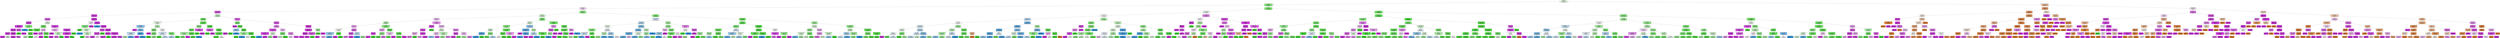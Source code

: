 digraph Tree {
node [shape=box, style="filled, rounded", color="black", fontname=helvetica] ;
edge [fontname=helvetica] ;
0 [label="xy_total_sales <= 11.5\ngini = 0.708\nsamples = 96610\nvalue = [29116, 35274, 8573, 23647]\nclass = detached", fillcolor="#eefded"] ;
1 [label="pin_years_since_last_sale <= 1.884\ngini = 0.488\nsamples = 51871\nvalue = [263, 35270, 8571, 7767]\nclass = detached", fillcolor="#8eef85"] ;
0 -> 1 [labeldistance=2.5, labelangle=45, headlabel="True"] ;
2 [label="pin_prev_sales <= 1.5\ngini = 0.578\nsamples = 8667\nvalue = [22, 3532, 803, 4310]\nclass = other", fillcolor="#f9e1fb"] ;
1 -> 2 ;
3 [label="DwelDens <= 810.665\ngini = 0.304\nsamples = 4337\nvalue = [6, 713, 72, 3546]\nclass = other", fillcolor="#e064eb"] ;
2 -> 3 ;
4 [label="CarTrVan_d <= 258.5\ngini = 0.117\nsamples = 3407\nvalue = [1, 204, 7, 3195]\nclass = other", fillcolor="#da46e7"] ;
3 -> 4 ;
5 [label="DwelDens <= 192.525\ngini = 0.326\nsamples = 690\nvalue = [1, 136, 3, 550]\nclass = other", fillcolor="#e16bec"] ;
4 -> 5 ;
6 [label="CarTrVan_d <= 248.5\ngini = 0.093\nsamples = 474\nvalue = [0, 22, 1, 451]\nclass = other", fillcolor="#d943e6"] ;
5 -> 6 ;
7 [label="pin_years_since_last_sale <= 1.64\ngini = 0.078\nsamples = 470\nvalue = [0, 19, 0, 451]\nclass = other", fillcolor="#d941e6"] ;
6 -> 7 ;
8 [label="DwelDens <= 14.502\ngini = 0.064\nsamples = 450\nvalue = [0, 15, 0, 435]\nclass = other", fillcolor="#d840e6"] ;
7 -> 8 ;
9 [label="CarTrVan_d <= 165.0\ngini = 0.194\nsamples = 55\nvalue = [0, 6, 0, 49]\nclass = other", fillcolor="#dc51e8"] ;
8 -> 9 ;
10 [label="gini = 0.043\nsamples = 46\nvalue = [0, 1, 0, 45]\nclass = other", fillcolor="#d83de6"] ;
9 -> 10 ;
11 [label="gini = 0.494\nsamples = 9\nvalue = [0, 5, 0, 4]\nclass = detached", fillcolor="#dafad7"] ;
9 -> 11 ;
12 [label="Avg_HHsize <= 3.475\ngini = 0.045\nsamples = 395\nvalue = [0, 9, 0, 386]\nclass = other", fillcolor="#d83ee6"] ;
8 -> 12 ;
13 [label="gini = 0.036\nsamples = 386\nvalue = [0, 7, 0, 379]\nclass = other", fillcolor="#d83de5"] ;
12 -> 13 ;
14 [label="gini = 0.346\nsamples = 9\nvalue = [0, 2, 0, 7]\nclass = other", fillcolor="#e272ec"] ;
12 -> 14 ;
15 [label="Pop_y <= 2053.5\ngini = 0.32\nsamples = 20\nvalue = [0, 4, 0, 16]\nclass = other", fillcolor="#e16aec"] ;
7 -> 15 ;
16 [label="gini = 0.0\nsamples = 4\nvalue = [0, 4, 0, 0]\nclass = detached", fillcolor="#47e539"] ;
15 -> 16 ;
17 [label="gini = 0.0\nsamples = 16\nvalue = [0, 0, 0, 16]\nclass = other", fillcolor="#d739e5"] ;
15 -> 17 ;
18 [label="med_price_xy <= 566082.391\ngini = 0.375\nsamples = 4\nvalue = [0, 3, 1, 0]\nclass = detached", fillcolor="#84ee7b"] ;
6 -> 18 ;
19 [label="gini = 0.0\nsamples = 1\nvalue = [0, 0, 1, 0]\nclass = duplex_townhouse", fillcolor="#399de5"] ;
18 -> 19 ;
20 [label="gini = 0.0\nsamples = 3\nvalue = [0, 3, 0, 0]\nclass = detached", fillcolor="#47e539"] ;
18 -> 20 ;
21 [label="Avg_HHsize <= 3.425\ngini = 0.511\nsamples = 216\nvalue = [1, 114, 2, 99]\nclass = detached", fillcolor="#e7fce6"] ;
5 -> 21 ;
22 [label="Pop_y <= 10014.0\ngini = 0.321\nsamples = 134\nvalue = [1, 108, 2, 23]\nclass = detached", fillcolor="#72eb67"] ;
21 -> 22 ;
23 [label="med_price_xy <= 2832322.0\ngini = 0.21\nsamples = 112\nvalue = [1, 99, 2, 10]\nclass = detached", fillcolor="#5ee852"] ;
22 -> 23 ;
24 [label="Pop_y <= 1920.0\ngini = 0.184\nsamples = 110\nvalue = [1, 99, 2, 8]\nclass = detached", fillcolor="#5be84e"] ;
23 -> 24 ;
25 [label="gini = 0.48\nsamples = 10\nvalue = [0, 6, 0, 4]\nclass = detached", fillcolor="#c2f6bd"] ;
24 -> 25 ;
26 [label="gini = 0.133\nsamples = 100\nvalue = [1, 93, 2, 4]\nclass = detached", fillcolor="#54e747"] ;
24 -> 26 ;
27 [label="gini = 0.0\nsamples = 2\nvalue = [0, 0, 0, 2]\nclass = other", fillcolor="#d739e5"] ;
23 -> 27 ;
28 [label="Pop_y <= 12270.5\ngini = 0.483\nsamples = 22\nvalue = [0, 9, 0, 13]\nclass = other", fillcolor="#f3c2f7"] ;
22 -> 28 ;
29 [label="Pop_y <= 11157.0\ngini = 0.375\nsamples = 16\nvalue = [0, 4, 0, 12]\nclass = other", fillcolor="#e47bee"] ;
28 -> 29 ;
30 [label="gini = 0.5\nsamples = 8\nvalue = [0, 4, 0, 4]\nclass = detached", fillcolor="#ffffff"] ;
29 -> 30 ;
31 [label="gini = 0.0\nsamples = 8\nvalue = [0, 0, 0, 8]\nclass = other", fillcolor="#d739e5"] ;
29 -> 31 ;
32 [label="CarTrVan_d <= 232.0\ngini = 0.278\nsamples = 6\nvalue = [0, 5, 0, 1]\nclass = detached", fillcolor="#6cea61"] ;
28 -> 32 ;
33 [label="gini = 0.0\nsamples = 5\nvalue = [0, 5, 0, 0]\nclass = detached", fillcolor="#47e539"] ;
32 -> 33 ;
34 [label="gini = 0.0\nsamples = 1\nvalue = [0, 0, 0, 1]\nclass = other", fillcolor="#d739e5"] ;
32 -> 34 ;
35 [label="med_price_xy <= 249926.305\ngini = 0.136\nsamples = 82\nvalue = [0, 6, 0, 76]\nclass = other", fillcolor="#da49e7"] ;
21 -> 35 ;
36 [label="med_price_xy <= 221099.766\ngini = 0.48\nsamples = 10\nvalue = [0, 4, 0, 6]\nclass = other", fillcolor="#f2bdf6"] ;
35 -> 36 ;
37 [label="gini = 0.0\nsamples = 3\nvalue = [0, 0, 0, 3]\nclass = other", fillcolor="#d739e5"] ;
36 -> 37 ;
38 [label="pin_years_since_last_sale <= 0.308\ngini = 0.49\nsamples = 7\nvalue = [0, 4, 0, 3]\nclass = detached", fillcolor="#d1f8ce"] ;
36 -> 38 ;
39 [label="gini = 0.375\nsamples = 4\nvalue = [0, 1, 0, 3]\nclass = other", fillcolor="#e47bee"] ;
38 -> 39 ;
40 [label="gini = 0.0\nsamples = 3\nvalue = [0, 3, 0, 0]\nclass = detached", fillcolor="#47e539"] ;
38 -> 40 ;
41 [label="med_price_xy <= 1347443.75\ngini = 0.054\nsamples = 72\nvalue = [0, 2, 0, 70]\nclass = other", fillcolor="#d83fe6"] ;
35 -> 41 ;
42 [label="pin_years_since_last_sale <= 1.756\ngini = 0.028\nsamples = 71\nvalue = [0, 1, 0, 70]\nclass = other", fillcolor="#d83ce5"] ;
41 -> 42 ;
43 [label="gini = 0.0\nsamples = 70\nvalue = [0, 0, 0, 70]\nclass = other", fillcolor="#d739e5"] ;
42 -> 43 ;
44 [label="gini = 0.0\nsamples = 1\nvalue = [0, 1, 0, 0]\nclass = detached", fillcolor="#47e539"] ;
42 -> 44 ;
45 [label="gini = 0.0\nsamples = 1\nvalue = [0, 1, 0, 0]\nclass = detached", fillcolor="#47e539"] ;
41 -> 45 ;
46 [label="Avg_HHsize <= 2.539\ngini = 0.052\nsamples = 2717\nvalue = [0, 68, 4, 2645]\nclass = other", fillcolor="#d83ee6"] ;
4 -> 46 ;
47 [label="DwelDens <= 485.737\ngini = 0.541\nsamples = 22\nvalue = [0, 10, 1, 11]\nclass = other", fillcolor="#fceefd"] ;
46 -> 47 ;
48 [label="med_price_xy <= 242889.281\ngini = 0.439\nsamples = 14\nvalue = [0, 10, 1, 3]\nclass = detached", fillcolor="#8aee81"] ;
47 -> 48 ;
49 [label="gini = 0.0\nsamples = 6\nvalue = [0, 6, 0, 0]\nclass = detached", fillcolor="#47e539"] ;
48 -> 49 ;
50 [label="pin_years_since_last_sale <= 0.714\ngini = 0.594\nsamples = 8\nvalue = [0, 4, 1, 3]\nclass = detached", fillcolor="#dafad7"] ;
48 -> 50 ;
51 [label="gini = 0.0\nsamples = 1\nvalue = [0, 0, 1, 0]\nclass = duplex_townhouse", fillcolor="#399de5"] ;
50 -> 51 ;
52 [label="pin_years_since_last_sale <= 1.134\ngini = 0.49\nsamples = 7\nvalue = [0, 4, 0, 3]\nclass = detached", fillcolor="#d1f8ce"] ;
50 -> 52 ;
53 [label="gini = 0.0\nsamples = 2\nvalue = [0, 2, 0, 0]\nclass = detached", fillcolor="#47e539"] ;
52 -> 53 ;
54 [label="gini = 0.48\nsamples = 5\nvalue = [0, 2, 0, 3]\nclass = other", fillcolor="#f2bdf6"] ;
52 -> 54 ;
55 [label="gini = 0.0\nsamples = 8\nvalue = [0, 0, 0, 8]\nclass = other", fillcolor="#d739e5"] ;
47 -> 55 ;
56 [label="Sgl_det <= 48.0\ngini = 0.044\nsamples = 2695\nvalue = [0, 58, 3, 2634]\nclass = other", fillcolor="#d83ee6"] ;
46 -> 56 ;
57 [label="gini = 0.0\nsamples = 1\nvalue = [0, 0, 1, 0]\nclass = duplex_townhouse", fillcolor="#399de5"] ;
56 -> 57 ;
58 [label="Avg_HHsize <= 2.736\ngini = 0.044\nsamples = 2694\nvalue = [0, 58, 2, 2634]\nclass = other", fillcolor="#d83ee6"] ;
56 -> 58 ;
59 [label="Sgl_det <= 506.0\ngini = 0.252\nsamples = 69\nvalue = [0, 9, 1, 59]\nclass = other", fillcolor="#de5ae9"] ;
58 -> 59 ;
60 [label="DwelDens <= 348.993\ngini = 0.192\nsamples = 66\nvalue = [0, 6, 1, 59]\nclass = other", fillcolor="#dc50e8"] ;
59 -> 60 ;
61 [label="gini = 0.144\nsamples = 64\nvalue = [0, 5, 0, 59]\nclass = other", fillcolor="#da4ae7"] ;
60 -> 61 ;
62 [label="gini = 0.5\nsamples = 2\nvalue = [0, 1, 1, 0]\nclass = detached", fillcolor="#ffffff"] ;
60 -> 62 ;
63 [label="gini = 0.0\nsamples = 3\nvalue = [0, 3, 0, 0]\nclass = detached", fillcolor="#47e539"] ;
59 -> 63 ;
64 [label="CarTrVan_d <= 514.5\ngini = 0.037\nsamples = 2625\nvalue = [0, 49, 1, 2575]\nclass = other", fillcolor="#d83de6"] ;
58 -> 64 ;
65 [label="Sgl_det <= 412.5\ngini = 0.09\nsamples = 738\nvalue = [0, 34, 1, 703]\nclass = other", fillcolor="#d943e6"] ;
64 -> 65 ;
66 [label="gini = 0.088\nsamples = 737\nvalue = [0, 33, 1, 703]\nclass = other", fillcolor="#d943e6"] ;
65 -> 66 ;
67 [label="gini = 0.0\nsamples = 1\nvalue = [0, 1, 0, 0]\nclass = detached", fillcolor="#47e539"] ;
65 -> 67 ;
68 [label="med_price_xy <= 1018721.844\ngini = 0.016\nsamples = 1887\nvalue = [0, 15, 0, 1872]\nclass = other", fillcolor="#d73be5"] ;
64 -> 68 ;
69 [label="gini = 0.012\nsamples = 1829\nvalue = [0, 11, 0, 1818]\nclass = other", fillcolor="#d73ae5"] ;
68 -> 69 ;
70 [label="gini = 0.128\nsamples = 58\nvalue = [0, 4, 0, 54]\nclass = other", fillcolor="#da48e7"] ;
68 -> 70 ;
71 [label="CarTrVan_d <= 259.5\ngini = 0.553\nsamples = 930\nvalue = [5, 509, 65, 351]\nclass = detached", fillcolor="#cdf8c9"] ;
3 -> 71 ;
72 [label="Sgl_det <= 54.5\ngini = 0.382\nsamples = 574\nvalue = [5, 442, 53, 74]\nclass = detached", fillcolor="#78ec6d"] ;
71 -> 72 ;
73 [label="pin_years_since_last_sale <= 0.615\ngini = 0.633\nsamples = 113\nvalue = [4, 51, 43, 15]\nclass = detached", fillcolor="#eafce8"] ;
72 -> 73 ;
74 [label="pin_years_since_last_sale <= 0.189\ngini = 0.516\nsamples = 29\nvalue = [1, 6, 19, 3]\nclass = duplex_townhouse", fillcolor="#8fc8f0"] ;
73 -> 74 ;
75 [label="gini = 0.0\nsamples = 2\nvalue = [0, 0, 0, 2]\nclass = other", fillcolor="#d739e5"] ;
74 -> 75 ;
76 [label="CarTrVan_d <= 122.5\ngini = 0.453\nsamples = 27\nvalue = [1, 6, 19, 1]\nclass = duplex_townhouse", fillcolor="#84c2ef"] ;
74 -> 76 ;
77 [label="pin_years_since_last_sale <= 0.508\ngini = 0.539\nsamples = 16\nvalue = [1, 6, 9, 0]\nclass = duplex_townhouse", fillcolor="#c4e2f7"] ;
76 -> 77 ;
78 [label="gini = 0.568\nsamples = 9\nvalue = [1, 5, 3, 0]\nclass = detached", fillcolor="#c2f6bd"] ;
77 -> 78 ;
79 [label="gini = 0.245\nsamples = 7\nvalue = [0, 1, 6, 0]\nclass = duplex_townhouse", fillcolor="#5aade9"] ;
77 -> 79 ;
80 [label="Sgl_det <= 7.5\ngini = 0.165\nsamples = 11\nvalue = [0, 0, 10, 1]\nclass = duplex_townhouse", fillcolor="#4da7e8"] ;
76 -> 80 ;
81 [label="gini = 0.0\nsamples = 1\nvalue = [0, 0, 0, 1]\nclass = other", fillcolor="#d739e5"] ;
80 -> 81 ;
82 [label="gini = 0.0\nsamples = 10\nvalue = [0, 0, 10, 0]\nclass = duplex_townhouse", fillcolor="#399de5"] ;
80 -> 82 ;
83 [label="CarTrVan_d <= 87.5\ngini = 0.61\nsamples = 84\nvalue = [3, 45, 24, 12]\nclass = detached", fillcolor="#bff6ba"] ;
73 -> 83 ;
84 [label="Avg_HHsize <= 1.25\ngini = 0.402\nsamples = 39\nvalue = [0, 29, 8, 2]\nclass = detached", fillcolor="#82ed79"] ;
83 -> 84 ;
85 [label="gini = 0.0\nsamples = 1\nvalue = [0, 0, 0, 1]\nclass = other", fillcolor="#d739e5"] ;
84 -> 85 ;
86 [label="Pop_y <= 4278.0\ngini = 0.373\nsamples = 38\nvalue = [0, 29, 8, 1]\nclass = detached", fillcolor="#7eed74"] ;
84 -> 86 ;
87 [label="gini = 0.0\nsamples = 12\nvalue = [0, 12, 0, 0]\nclass = detached", fillcolor="#47e539"] ;
86 -> 87 ;
88 [label="gini = 0.476\nsamples = 26\nvalue = [0, 17, 8, 1]\nclass = detached", fillcolor="#a3f29c"] ;
86 -> 88 ;
89 [label="Avg_HHsize <= 2.85\ngini = 0.693\nsamples = 45\nvalue = [3, 16, 16, 10]\nclass = detached", fillcolor="#ffffff"] ;
83 -> 89 ;
90 [label="pin_years_since_last_sale <= 0.785\ngini = 0.697\nsamples = 34\nvalue = [3, 8, 14, 9]\nclass = duplex_townhouse", fillcolor="#d7ebfa"] ;
89 -> 90 ;
91 [label="gini = 0.0\nsamples = 4\nvalue = [0, 4, 0, 0]\nclass = detached", fillcolor="#47e539"] ;
90 -> 91 ;
92 [label="gini = 0.664\nsamples = 30\nvalue = [3, 4, 14, 9]\nclass = duplex_townhouse", fillcolor="#d0e8f9"] ;
90 -> 92 ;
93 [label="DwelDens <= 1981.722\ngini = 0.43\nsamples = 11\nvalue = [0, 8, 2, 1]\nclass = detached", fillcolor="#84ee7b"] ;
89 -> 93 ;
94 [label="gini = 0.625\nsamples = 4\nvalue = [0, 1, 2, 1]\nclass = duplex_townhouse", fillcolor="#bddef6"] ;
93 -> 94 ;
95 [label="gini = 0.0\nsamples = 7\nvalue = [0, 7, 0, 0]\nclass = detached", fillcolor="#47e539"] ;
93 -> 95 ;
96 [label="med_price_xy <= 327802.0\ngini = 0.264\nsamples = 461\nvalue = [1, 391, 10, 59]\nclass = detached", fillcolor="#67ea5b"] ;
72 -> 96 ;
97 [label="Avg_HHsize <= 3.15\ngini = 0.453\nsamples = 97\nvalue = [0, 66, 3, 28]\nclass = detached", fillcolor="#9af192"] ;
96 -> 97 ;
98 [label="Sgl_det <= 122.5\ngini = 0.322\nsamples = 78\nvalue = [0, 63, 3, 12]\nclass = detached", fillcolor="#71eb66"] ;
97 -> 98 ;
99 [label="pin_years_since_last_sale <= 1.584\ngini = 0.486\nsamples = 25\nvalue = [0, 16, 1, 8]\nclass = detached", fillcolor="#a8f3a2"] ;
98 -> 99 ;
100 [label="gini = 0.417\nsamples = 22\nvalue = [0, 16, 1, 5]\nclass = detached", fillcolor="#88ee7f"] ;
99 -> 100 ;
101 [label="gini = 0.0\nsamples = 3\nvalue = [0, 0, 0, 3]\nclass = other", fillcolor="#d739e5"] ;
99 -> 101 ;
102 [label="DwelDens <= 2966.198\ngini = 0.206\nsamples = 53\nvalue = [0, 47, 2, 4]\nclass = detached", fillcolor="#5ee851"] ;
98 -> 102 ;
103 [label="gini = 0.145\nsamples = 51\nvalue = [0, 47, 0, 4]\nclass = detached", fillcolor="#57e74a"] ;
102 -> 103 ;
104 [label="gini = 0.0\nsamples = 2\nvalue = [0, 0, 2, 0]\nclass = duplex_townhouse", fillcolor="#399de5"] ;
102 -> 104 ;
105 [label="pin_years_since_last_sale <= 0.734\ngini = 0.266\nsamples = 19\nvalue = [0, 3, 0, 16]\nclass = other", fillcolor="#de5eea"] ;
97 -> 105 ;
106 [label="gini = 0.0\nsamples = 3\nvalue = [0, 3, 0, 0]\nclass = detached", fillcolor="#47e539"] ;
105 -> 106 ;
107 [label="gini = 0.0\nsamples = 16\nvalue = [0, 0, 0, 16]\nclass = other", fillcolor="#d739e5"] ;
105 -> 107 ;
108 [label="Avg_HHsize <= 1.75\ngini = 0.195\nsamples = 364\nvalue = [1, 325, 7, 31]\nclass = detached", fillcolor="#5de850"] ;
96 -> 108 ;
109 [label="med_price_xy <= 498552.156\ngini = 0.278\nsamples = 6\nvalue = [0, 1, 0, 5]\nclass = other", fillcolor="#df61ea"] ;
108 -> 109 ;
110 [label="gini = 0.0\nsamples = 1\nvalue = [0, 1, 0, 0]\nclass = detached", fillcolor="#47e539"] ;
109 -> 110 ;
111 [label="gini = 0.0\nsamples = 5\nvalue = [0, 0, 0, 5]\nclass = other", fillcolor="#d739e5"] ;
109 -> 111 ;
112 [label="Sgl_det <= 387.5\ngini = 0.175\nsamples = 358\nvalue = [1, 324, 7, 26]\nclass = detached", fillcolor="#5ae84d"] ;
108 -> 112 ;
113 [label="med_price_xy <= 1904158.938\ngini = 0.167\nsamples = 356\nvalue = [1, 324, 7, 24]\nclass = detached", fillcolor="#59e84c"] ;
112 -> 113 ;
114 [label="gini = 0.151\nsamples = 348\nvalue = [1, 320, 7, 20]\nclass = detached", fillcolor="#57e74a"] ;
113 -> 114 ;
115 [label="gini = 0.5\nsamples = 8\nvalue = [0, 4, 0, 4]\nclass = detached", fillcolor="#ffffff"] ;
113 -> 115 ;
116 [label="gini = 0.0\nsamples = 2\nvalue = [0, 0, 0, 2]\nclass = other", fillcolor="#d739e5"] ;
112 -> 116 ;
117 [label="Avg_HHsize <= 2.806\ngini = 0.358\nsamples = 356\nvalue = [0, 67, 12, 277]\nclass = other", fillcolor="#e26fec"] ;
71 -> 117 ;
118 [label="Sgl_det <= 57.5\ngini = 0.42\nsamples = 34\nvalue = [0, 25, 3, 6]\nclass = detached", fillcolor="#82ed79"] ;
117 -> 118 ;
119 [label="gini = 0.0\nsamples = 5\nvalue = [0, 0, 0, 5]\nclass = other", fillcolor="#d739e5"] ;
118 -> 119 ;
120 [label="Sgl_det <= 82.5\ngini = 0.245\nsamples = 29\nvalue = [0, 25, 3, 1]\nclass = detached", fillcolor="#63e957"] ;
118 -> 120 ;
121 [label="CarTrVan_d <= 423.5\ngini = 0.444\nsamples = 3\nvalue = [0, 1, 2, 0]\nclass = duplex_townhouse", fillcolor="#9ccef2"] ;
120 -> 121 ;
122 [label="gini = 0.0\nsamples = 1\nvalue = [0, 1, 0, 0]\nclass = detached", fillcolor="#47e539"] ;
121 -> 122 ;
123 [label="gini = 0.0\nsamples = 2\nvalue = [0, 0, 2, 0]\nclass = duplex_townhouse", fillcolor="#399de5"] ;
121 -> 123 ;
124 [label="Pop_y <= 2010.0\ngini = 0.145\nsamples = 26\nvalue = [0, 24, 1, 1]\nclass = detached", fillcolor="#56e749"] ;
120 -> 124 ;
125 [label="pin_years_since_last_sale <= 1.529\ngini = 0.444\nsamples = 3\nvalue = [0, 2, 1, 0]\nclass = detached", fillcolor="#a3f29c"] ;
124 -> 125 ;
126 [label="gini = 0.0\nsamples = 2\nvalue = [0, 2, 0, 0]\nclass = detached", fillcolor="#47e539"] ;
125 -> 126 ;
127 [label="gini = 0.0\nsamples = 1\nvalue = [0, 0, 1, 0]\nclass = duplex_townhouse", fillcolor="#399de5"] ;
125 -> 127 ;
128 [label="DwelDens <= 948.981\ngini = 0.083\nsamples = 23\nvalue = [0, 22, 0, 1]\nclass = detached", fillcolor="#4fe642"] ;
124 -> 128 ;
129 [label="gini = 0.5\nsamples = 2\nvalue = [0, 1, 0, 1]\nclass = detached", fillcolor="#ffffff"] ;
128 -> 129 ;
130 [label="gini = 0.0\nsamples = 21\nvalue = [0, 21, 0, 0]\nclass = detached", fillcolor="#47e539"] ;
128 -> 130 ;
131 [label="CarTrVan_d <= 802.5\ngini = 0.274\nsamples = 322\nvalue = [0, 42, 9, 271]\nclass = other", fillcolor="#de5dea"] ;
117 -> 131 ;
132 [label="Pop_y <= 6476.0\ngini = 0.43\nsamples = 165\nvalue = [0, 39, 8, 118]\nclass = other", fillcolor="#e683ef"] ;
131 -> 132 ;
133 [label="med_price_xy <= 547189.781\ngini = 0.219\nsamples = 82\nvalue = [0, 8, 2, 72]\nclass = other", fillcolor="#dc54e9"] ;
132 -> 133 ;
134 [label="pin_years_since_last_sale <= 0.438\ngini = 0.108\nsamples = 71\nvalue = [0, 2, 2, 67]\nclass = other", fillcolor="#d944e7"] ;
133 -> 134 ;
135 [label="gini = 0.0\nsamples = 2\nvalue = [0, 0, 2, 0]\nclass = duplex_townhouse", fillcolor="#399de5"] ;
134 -> 135 ;
136 [label="gini = 0.056\nsamples = 69\nvalue = [0, 2, 0, 67]\nclass = other", fillcolor="#d83fe6"] ;
134 -> 136 ;
137 [label="CarTrVan_d <= 525.0\ngini = 0.496\nsamples = 11\nvalue = [0, 6, 0, 5]\nclass = detached", fillcolor="#e0fbde"] ;
133 -> 137 ;
138 [label="gini = 0.444\nsamples = 9\nvalue = [0, 6, 0, 3]\nclass = detached", fillcolor="#a3f29c"] ;
137 -> 138 ;
139 [label="gini = 0.0\nsamples = 2\nvalue = [0, 0, 0, 2]\nclass = other", fillcolor="#d739e5"] ;
137 -> 139 ;
140 [label="Avg_HHsize <= 2.99\ngini = 0.548\nsamples = 83\nvalue = [0, 31, 6, 46]\nclass = other", fillcolor="#f3c6f8"] ;
132 -> 140 ;
141 [label="CarTrVan_d <= 689.5\ngini = 0.368\nsamples = 22\nvalue = [0, 17, 1, 4]\nclass = detached", fillcolor="#7aec70"] ;
140 -> 141 ;
142 [label="gini = 0.58\nsamples = 10\nvalue = [0, 5, 1, 4]\nclass = detached", fillcolor="#e0fbde"] ;
141 -> 142 ;
143 [label="gini = 0.0\nsamples = 12\nvalue = [0, 12, 0, 0]\nclass = detached", fillcolor="#47e539"] ;
141 -> 143 ;
144 [label="Pop_y <= 10077.0\ngini = 0.467\nsamples = 61\nvalue = [0, 14, 5, 42]\nclass = other", fillcolor="#e789f0"] ;
140 -> 144 ;
145 [label="gini = 0.585\nsamples = 29\nvalue = [0, 12, 3, 14]\nclass = other", fillcolor="#fae8fc"] ;
144 -> 145 ;
146 [label="gini = 0.227\nsamples = 32\nvalue = [0, 2, 2, 28]\nclass = other", fillcolor="#dc53e8"] ;
144 -> 146 ;
147 [label="DwelDens <= 1427.722\ngini = 0.05\nsamples = 157\nvalue = [0, 3, 1, 153]\nclass = other", fillcolor="#d83ee6"] ;
131 -> 147 ;
148 [label="med_price_xy <= 634668.875\ngini = 0.026\nsamples = 154\nvalue = [0, 1, 1, 152]\nclass = other", fillcolor="#d83ce5"] ;
147 -> 148 ;
149 [label="Avg_HHsize <= 3.4\ngini = 0.014\nsamples = 147\nvalue = [0, 0, 1, 146]\nclass = other", fillcolor="#d73ae5"] ;
148 -> 149 ;
150 [label="gini = 0.0\nsamples = 128\nvalue = [0, 0, 0, 128]\nclass = other", fillcolor="#d739e5"] ;
149 -> 150 ;
151 [label="gini = 0.1\nsamples = 19\nvalue = [0, 0, 1, 18]\nclass = other", fillcolor="#d944e6"] ;
149 -> 151 ;
152 [label="med_price_xy <= 667013.031\ngini = 0.245\nsamples = 7\nvalue = [0, 1, 0, 6]\nclass = other", fillcolor="#de5ae9"] ;
148 -> 152 ;
153 [label="gini = 0.0\nsamples = 1\nvalue = [0, 1, 0, 0]\nclass = detached", fillcolor="#47e539"] ;
152 -> 153 ;
154 [label="gini = 0.0\nsamples = 6\nvalue = [0, 0, 0, 6]\nclass = other", fillcolor="#d739e5"] ;
152 -> 154 ;
155 [label="Sgl_det <= 562.5\ngini = 0.444\nsamples = 3\nvalue = [0, 2, 0, 1]\nclass = detached", fillcolor="#a3f29c"] ;
147 -> 155 ;
156 [label="gini = 0.0\nsamples = 2\nvalue = [0, 2, 0, 0]\nclass = detached", fillcolor="#47e539"] ;
155 -> 156 ;
157 [label="gini = 0.0\nsamples = 1\nvalue = [0, 0, 0, 1]\nclass = other", fillcolor="#d739e5"] ;
155 -> 157 ;
158 [label="DwelDens <= 648.9\ngini = 0.517\nsamples = 4330\nvalue = [16, 2819, 731, 764]\nclass = detached", fillcolor="#95f08d"] ;
2 -> 158 ;
159 [label="pin_prev_sales <= 2.5\ngini = 0.573\nsamples = 1416\nvalue = [2, 736, 133, 545]\nclass = detached", fillcolor="#d7f9d4"] ;
158 -> 159 ;
160 [label="CarTrVan_d <= 295.5\ngini = 0.547\nsamples = 874\nvalue = [1, 326, 61, 486]\nclass = other", fillcolor="#f3c5f7"] ;
159 -> 160 ;
161 [label="Sgl_det <= 46.0\ngini = 0.535\nsamples = 279\nvalue = [0, 164, 21, 94]\nclass = detached", fillcolor="#b9f5b4"] ;
160 -> 161 ;
162 [label="CarTrVan_d <= 27.5\ngini = 0.589\nsamples = 84\nvalue = [0, 20, 17, 47]\nclass = other", fillcolor="#eeabf4"] ;
161 -> 162 ;
163 [label="med_price_xy <= 459057.594\ngini = 0.624\nsamples = 30\nvalue = [0, 13, 12, 5]\nclass = detached", fillcolor="#f5fef4"] ;
162 -> 163 ;
164 [label="pin_years_since_last_sale <= 0.786\ngini = 0.532\nsamples = 19\nvalue = [0, 3, 12, 4]\nclass = duplex_townhouse", fillcolor="#95cbf1"] ;
163 -> 164 ;
165 [label="gini = 0.48\nsamples = 5\nvalue = [0, 2, 0, 3]\nclass = other", fillcolor="#f2bdf6"] ;
164 -> 165 ;
166 [label="gini = 0.255\nsamples = 14\nvalue = [0, 1, 12, 1]\nclass = duplex_townhouse", fillcolor="#57ace9"] ;
164 -> 166 ;
167 [label="Pop_y <= 1649.0\ngini = 0.165\nsamples = 11\nvalue = [0, 10, 0, 1]\nclass = detached", fillcolor="#59e84d"] ;
163 -> 167 ;
168 [label="gini = 0.0\nsamples = 1\nvalue = [0, 0, 0, 1]\nclass = other", fillcolor="#d739e5"] ;
167 -> 168 ;
169 [label="gini = 0.0\nsamples = 10\nvalue = [0, 10, 0, 0]\nclass = detached", fillcolor="#47e539"] ;
167 -> 169 ;
170 [label="CarTrVan_d <= 206.0\ngini = 0.37\nsamples = 54\nvalue = [0, 7, 5, 42]\nclass = other", fillcolor="#e16cec"] ;
162 -> 170 ;
171 [label="Pop_y <= 10562.5\ngini = 0.253\nsamples = 49\nvalue = [0, 5, 2, 42]\nclass = other", fillcolor="#dd59e9"] ;
170 -> 171 ;
172 [label="gini = 0.475\nsamples = 22\nvalue = [0, 5, 2, 15]\nclass = other", fillcolor="#e78bf0"] ;
171 -> 172 ;
173 [label="gini = 0.0\nsamples = 27\nvalue = [0, 0, 0, 27]\nclass = other", fillcolor="#d739e5"] ;
171 -> 173 ;
174 [label="Avg_HHsize <= 2.836\ngini = 0.48\nsamples = 5\nvalue = [0, 2, 3, 0]\nclass = duplex_townhouse", fillcolor="#bddef6"] ;
170 -> 174 ;
175 [label="gini = 0.0\nsamples = 2\nvalue = [0, 0, 2, 0]\nclass = duplex_townhouse", fillcolor="#399de5"] ;
174 -> 175 ;
176 [label="gini = 0.444\nsamples = 3\nvalue = [0, 2, 1, 0]\nclass = detached", fillcolor="#a3f29c"] ;
174 -> 176 ;
177 [label="pin_years_since_last_sale <= 0.433\ngini = 0.396\nsamples = 195\nvalue = [0, 144, 4, 47]\nclass = detached", fillcolor="#86ee7d"] ;
161 -> 177 ;
178 [label="DwelDens <= 267.536\ngini = 0.457\nsamples = 34\nvalue = [0, 12, 0, 22]\nclass = other", fillcolor="#eda5f3"] ;
177 -> 178 ;
179 [label="Pop_y <= 8816.0\ngini = 0.18\nsamples = 20\nvalue = [0, 2, 0, 18]\nclass = other", fillcolor="#db4fe8"] ;
178 -> 179 ;
180 [label="gini = 0.1\nsamples = 19\nvalue = [0, 1, 0, 18]\nclass = other", fillcolor="#d944e6"] ;
179 -> 180 ;
181 [label="gini = 0.0\nsamples = 1\nvalue = [0, 1, 0, 0]\nclass = detached", fillcolor="#47e539"] ;
179 -> 181 ;
182 [label="Avg_HHsize <= 3.275\ngini = 0.408\nsamples = 14\nvalue = [0, 10, 0, 4]\nclass = detached", fillcolor="#91ef88"] ;
178 -> 182 ;
183 [label="gini = 0.18\nsamples = 10\nvalue = [0, 9, 0, 1]\nclass = detached", fillcolor="#5be84f"] ;
182 -> 183 ;
184 [label="gini = 0.375\nsamples = 4\nvalue = [0, 1, 0, 3]\nclass = other", fillcolor="#e47bee"] ;
182 -> 184 ;
185 [label="DwelDens <= 6.994\ngini = 0.303\nsamples = 161\nvalue = [0, 132, 4, 25]\nclass = detached", fillcolor="#6eeb63"] ;
177 -> 185 ;
186 [label="med_price_xy <= 405204.625\ngini = 0.486\nsamples = 12\nvalue = [0, 5, 0, 7]\nclass = other", fillcolor="#f4c6f8"] ;
185 -> 186 ;
187 [label="gini = 0.278\nsamples = 6\nvalue = [0, 5, 0, 1]\nclass = detached", fillcolor="#6cea61"] ;
186 -> 187 ;
188 [label="gini = 0.0\nsamples = 6\nvalue = [0, 0, 0, 6]\nclass = other", fillcolor="#d739e5"] ;
186 -> 188 ;
189 [label="Pop_y <= 12584.0\ngini = 0.258\nsamples = 149\nvalue = [0, 127, 4, 18]\nclass = detached", fillcolor="#66e95a"] ;
185 -> 189 ;
190 [label="gini = 0.232\nsamples = 146\nvalue = [0, 127, 4, 15]\nclass = detached", fillcolor="#62e956"] ;
189 -> 190 ;
191 [label="gini = 0.0\nsamples = 3\nvalue = [0, 0, 0, 3]\nclass = other", fillcolor="#d739e5"] ;
189 -> 191 ;
192 [label="pin_years_since_last_sale <= 0.596\ngini = 0.487\nsamples = 595\nvalue = [1, 162, 40, 392]\nclass = other", fillcolor="#ea96f1"] ;
160 -> 192 ;
193 [label="Sgl_det <= 1504.5\ngini = 0.219\nsamples = 187\nvalue = [0, 20, 3, 164]\nclass = other", fillcolor="#dd54e9"] ;
192 -> 193 ;
194 [label="Avg_HHsize <= 3.112\ngini = 0.197\nsamples = 184\nvalue = [0, 17, 3, 164]\nclass = other", fillcolor="#dc51e8"] ;
193 -> 194 ;
195 [label="DwelDens <= 440.153\ngini = 0.509\nsamples = 25\nvalue = [0, 9, 1, 15]\nclass = other", fillcolor="#f0b5f5"] ;
194 -> 195 ;
196 [label="gini = 0.431\nsamples = 21\nvalue = [0, 5, 1, 15]\nclass = other", fillcolor="#e683ef"] ;
195 -> 196 ;
197 [label="gini = 0.0\nsamples = 4\nvalue = [0, 4, 0, 0]\nclass = detached", fillcolor="#47e539"] ;
195 -> 197 ;
198 [label="DwelDens <= 137.475\ngini = 0.119\nsamples = 159\nvalue = [0, 8, 2, 149]\nclass = other", fillcolor="#da46e7"] ;
194 -> 198 ;
199 [label="gini = 0.469\nsamples = 8\nvalue = [0, 3, 0, 5]\nclass = other", fillcolor="#efb0f5"] ;
198 -> 199 ;
200 [label="gini = 0.089\nsamples = 151\nvalue = [0, 5, 2, 144]\nclass = other", fillcolor="#d942e6"] ;
198 -> 200 ;
201 [label="gini = 0.0\nsamples = 3\nvalue = [0, 3, 0, 0]\nclass = detached", fillcolor="#47e539"] ;
193 -> 201 ;
202 [label="DwelDens <= 309.051\ngini = 0.558\nsamples = 408\nvalue = [1, 142, 37, 228]\nclass = other", fillcolor="#f2bff7"] ;
192 -> 202 ;
203 [label="Sgl_det <= 200.5\ngini = 0.593\nsamples = 150\nvalue = [1, 75, 17, 57]\nclass = detached", fillcolor="#dbfad9"] ;
202 -> 203 ;
204 [label="Avg_HHsize <= 3.117\ngini = 0.606\nsamples = 29\nvalue = [0, 5, 9, 15]\nclass = other", fillcolor="#f3c4f7"] ;
203 -> 204 ;
205 [label="gini = 0.544\nsamples = 13\nvalue = [0, 3, 8, 2]\nclass = duplex_townhouse", fillcolor="#9ccef2"] ;
204 -> 205 ;
206 [label="gini = 0.32\nsamples = 16\nvalue = [0, 2, 1, 13]\nclass = other", fillcolor="#e063eb"] ;
204 -> 206 ;
207 [label="pin_years_since_last_sale <= 1.745\ngini = 0.54\nsamples = 121\nvalue = [1, 70, 8, 42]\nclass = detached", fillcolor="#bef6b9"] ;
203 -> 207 ;
208 [label="gini = 0.494\nsamples = 104\nvalue = [1, 67, 5, 31]\nclass = detached", fillcolor="#a4f29d"] ;
207 -> 208 ;
209 [label="gini = 0.519\nsamples = 17\nvalue = [0, 3, 3, 11]\nclass = other", fillcolor="#e88ef0"] ;
207 -> 209 ;
210 [label="DwelDens <= 347.772\ngini = 0.487\nsamples = 258\nvalue = [0, 67, 20, 171]\nclass = other", fillcolor="#e993f1"] ;
202 -> 210 ;
211 [label="Pop_y <= 4887.5\ngini = 0.178\nsamples = 81\nvalue = [0, 8, 0, 73]\nclass = other", fillcolor="#db4fe8"] ;
210 -> 211 ;
212 [label="gini = 0.027\nsamples = 72\nvalue = [0, 1, 0, 71]\nclass = other", fillcolor="#d83ce5"] ;
211 -> 212 ;
213 [label="gini = 0.346\nsamples = 9\nvalue = [0, 7, 0, 2]\nclass = detached", fillcolor="#7cec72"] ;
211 -> 213 ;
214 [label="Sgl_det <= 339.0\ngini = 0.57\nsamples = 177\nvalue = [0, 59, 20, 98]\nclass = other", fillcolor="#f2bef6"] ;
210 -> 214 ;
215 [label="gini = 0.596\nsamples = 49\nvalue = [0, 27, 11, 11]\nclass = detached", fillcolor="#b2f4ac"] ;
214 -> 215 ;
216 [label="gini = 0.471\nsamples = 128\nvalue = [0, 32, 9, 87]\nclass = other", fillcolor="#e88ef0"] ;
214 -> 216 ;
217 [label="Sgl_det <= 102.5\ngini = 0.398\nsamples = 542\nvalue = [1, 410, 72, 59]\nclass = detached", fillcolor="#7bec71"] ;
159 -> 217 ;
218 [label="CarTrVan_d <= 194.0\ngini = 0.598\nsamples = 94\nvalue = [1, 47, 35, 11]\nclass = detached", fillcolor="#dafad7"] ;
217 -> 218 ;
219 [label="med_price_xy <= 355707.969\ngini = 0.477\nsamples = 55\nvalue = [1, 38, 10, 6]\nclass = detached", fillcolor="#8def84"] ;
218 -> 219 ;
220 [label="Sgl_det <= 13.5\ngini = 0.563\nsamples = 25\nvalue = [0, 13, 10, 2]\nclass = detached", fillcolor="#dafad7"] ;
219 -> 220 ;
221 [label="DwelDens <= 386.41\ngini = 0.219\nsamples = 8\nvalue = [0, 1, 7, 0]\nclass = duplex_townhouse", fillcolor="#55abe9"] ;
220 -> 221 ;
222 [label="gini = 0.0\nsamples = 7\nvalue = [0, 0, 7, 0]\nclass = duplex_townhouse", fillcolor="#399de5"] ;
221 -> 222 ;
223 [label="gini = 0.0\nsamples = 1\nvalue = [0, 1, 0, 0]\nclass = detached", fillcolor="#47e539"] ;
221 -> 223 ;
224 [label="CarTrVan_d <= 141.5\ngini = 0.457\nsamples = 17\nvalue = [0, 12, 3, 2]\nclass = detached", fillcolor="#89ee80"] ;
220 -> 224 ;
225 [label="gini = 0.278\nsamples = 12\nvalue = [0, 10, 0, 2]\nclass = detached", fillcolor="#6cea61"] ;
224 -> 225 ;
226 [label="gini = 0.48\nsamples = 5\nvalue = [0, 2, 3, 0]\nclass = duplex_townhouse", fillcolor="#bddef6"] ;
224 -> 226 ;
227 [label="med_price_xy <= 1319780.875\ngini = 0.287\nsamples = 30\nvalue = [1, 25, 0, 4]\nclass = detached", fillcolor="#6aea5f"] ;
219 -> 227 ;
228 [label="Avg_HHsize <= 2.283\ngini = 0.203\nsamples = 27\nvalue = [1, 24, 0, 2]\nclass = detached", fillcolor="#5de851"] ;
227 -> 228 ;
229 [label="gini = 0.5\nsamples = 2\nvalue = [1, 1, 0, 0]\nclass = condo", fillcolor="#ffffff"] ;
228 -> 229 ;
230 [label="gini = 0.147\nsamples = 25\nvalue = [0, 23, 0, 2]\nclass = detached", fillcolor="#57e74a"] ;
228 -> 230 ;
231 [label="pin_years_since_last_sale <= 0.759\ngini = 0.444\nsamples = 3\nvalue = [0, 1, 0, 2]\nclass = other", fillcolor="#eb9cf2"] ;
227 -> 231 ;
232 [label="gini = 0.0\nsamples = 1\nvalue = [0, 1, 0, 0]\nclass = detached", fillcolor="#47e539"] ;
231 -> 232 ;
233 [label="gini = 0.0\nsamples = 2\nvalue = [0, 0, 0, 2]\nclass = other", fillcolor="#d739e5"] ;
231 -> 233 ;
234 [label="med_price_xy <= 403956.031\ngini = 0.519\nsamples = 39\nvalue = [0, 9, 25, 5]\nclass = duplex_townhouse", fillcolor="#95cbf1"] ;
218 -> 234 ;
235 [label="med_price_xy <= 186859.203\ngini = 0.328\nsamples = 26\nvalue = [0, 2, 21, 3]\nclass = duplex_townhouse", fillcolor="#64b2eb"] ;
234 -> 235 ;
236 [label="gini = 0.0\nsamples = 2\nvalue = [0, 0, 0, 2]\nclass = other", fillcolor="#d739e5"] ;
235 -> 236 ;
237 [label="Avg_HHsize <= 3.85\ngini = 0.226\nsamples = 24\nvalue = [0, 2, 21, 1]\nclass = duplex_townhouse", fillcolor="#54aae9"] ;
235 -> 237 ;
238 [label="gini = 0.159\nsamples = 23\nvalue = [0, 2, 21, 0]\nclass = duplex_townhouse", fillcolor="#4ca6e7"] ;
237 -> 238 ;
239 [label="gini = 0.0\nsamples = 1\nvalue = [0, 0, 0, 1]\nclass = other", fillcolor="#d739e5"] ;
237 -> 239 ;
240 [label="Pop_y <= 6192.0\ngini = 0.592\nsamples = 13\nvalue = [0, 7, 4, 2]\nclass = detached", fillcolor="#c2f6bd"] ;
234 -> 240 ;
241 [label="Pop_y <= 1466.0\ngini = 0.48\nsamples = 5\nvalue = [0, 0, 3, 2]\nclass = duplex_townhouse", fillcolor="#bddef6"] ;
240 -> 241 ;
242 [label="gini = 0.0\nsamples = 2\nvalue = [0, 0, 0, 2]\nclass = other", fillcolor="#d739e5"] ;
241 -> 242 ;
243 [label="gini = 0.0\nsamples = 3\nvalue = [0, 0, 3, 0]\nclass = duplex_townhouse", fillcolor="#399de5"] ;
241 -> 243 ;
244 [label="pin_years_since_last_sale <= 1.703\ngini = 0.219\nsamples = 8\nvalue = [0, 7, 1, 0]\nclass = detached", fillcolor="#61e955"] ;
240 -> 244 ;
245 [label="gini = 0.0\nsamples = 7\nvalue = [0, 7, 0, 0]\nclass = detached", fillcolor="#47e539"] ;
244 -> 245 ;
246 [label="gini = 0.0\nsamples = 1\nvalue = [0, 0, 1, 0]\nclass = duplex_townhouse", fillcolor="#399de5"] ;
244 -> 246 ;
247 [label="pin_years_since_last_sale <= 0.158\ngini = 0.325\nsamples = 448\nvalue = [0, 363, 37, 48]\nclass = detached", fillcolor="#6eeb63"] ;
217 -> 247 ;
248 [label="pin_prev_sales <= 3.5\ngini = 0.444\nsamples = 15\nvalue = [0, 5, 0, 10]\nclass = other", fillcolor="#eb9cf2"] ;
247 -> 248 ;
249 [label="CarTrVan_d <= 471.0\ngini = 0.278\nsamples = 12\nvalue = [0, 2, 0, 10]\nclass = other", fillcolor="#df61ea"] ;
248 -> 249 ;
250 [label="Pop_y <= 2217.5\ngini = 0.444\nsamples = 3\nvalue = [0, 2, 0, 1]\nclass = detached", fillcolor="#a3f29c"] ;
249 -> 250 ;
251 [label="gini = 0.0\nsamples = 1\nvalue = [0, 0, 0, 1]\nclass = other", fillcolor="#d739e5"] ;
250 -> 251 ;
252 [label="gini = 0.0\nsamples = 2\nvalue = [0, 2, 0, 0]\nclass = detached", fillcolor="#47e539"] ;
250 -> 252 ;
253 [label="gini = 0.0\nsamples = 9\nvalue = [0, 0, 0, 9]\nclass = other", fillcolor="#d739e5"] ;
249 -> 253 ;
254 [label="gini = 0.0\nsamples = 3\nvalue = [0, 3, 0, 0]\nclass = detached", fillcolor="#47e539"] ;
248 -> 254 ;
255 [label="xy_total_sales <= 8.5\ngini = 0.301\nsamples = 433\nvalue = [0, 358, 37, 38]\nclass = detached", fillcolor="#6aea5f"] ;
247 -> 255 ;
256 [label="med_price_xy <= 60956.818\ngini = 0.293\nsamples = 430\nvalue = [0, 358, 36, 36]\nclass = detached", fillcolor="#69ea5d"] ;
255 -> 256 ;
257 [label="gini = 0.0\nsamples = 2\nvalue = [0, 0, 0, 2]\nclass = other", fillcolor="#d739e5"] ;
256 -> 257 ;
258 [label="DwelDens <= 631.57\ngini = 0.287\nsamples = 428\nvalue = [0, 358, 36, 34]\nclass = detached", fillcolor="#68ea5c"] ;
256 -> 258 ;
259 [label="gini = 0.271\nsamples = 412\nvalue = [0, 349, 30, 33]\nclass = detached", fillcolor="#66e95a"] ;
258 -> 259 ;
260 [label="gini = 0.539\nsamples = 16\nvalue = [0, 9, 6, 1]\nclass = detached", fillcolor="#c8f7c4"] ;
258 -> 260 ;
261 [label="Sgl_det <= 451.5\ngini = 0.444\nsamples = 3\nvalue = [0, 0, 1, 2]\nclass = other", fillcolor="#eb9cf2"] ;
255 -> 261 ;
262 [label="gini = 0.0\nsamples = 2\nvalue = [0, 0, 0, 2]\nclass = other", fillcolor="#d739e5"] ;
261 -> 262 ;
263 [label="gini = 0.0\nsamples = 1\nvalue = [0, 0, 1, 0]\nclass = duplex_townhouse", fillcolor="#399de5"] ;
261 -> 263 ;
264 [label="Sgl_det <= 53.5\ngini = 0.441\nsamples = 2914\nvalue = [14, 2083, 598, 219]\nclass = detached", fillcolor="#89ee80"] ;
158 -> 264 ;
265 [label="med_price_xy <= 588363.312\ngini = 0.584\nsamples = 517\nvalue = [8, 204, 260, 45]\nclass = duplex_townhouse", fillcolor="#dcedfa"] ;
264 -> 265 ;
266 [label="CarTrVan_d <= 161.0\ngini = 0.536\nsamples = 430\nvalue = [5, 154, 248, 23]\nclass = duplex_townhouse", fillcolor="#bcdef6"] ;
265 -> 266 ;
267 [label="DwelDens <= 1793.535\ngini = 0.547\nsamples = 197\nvalue = [1, 97, 90, 9]\nclass = detached", fillcolor="#f3fdf2"] ;
266 -> 267 ;
268 [label="med_price_xy <= 320470.141\ngini = 0.436\nsamples = 38\nvalue = [0, 27, 9, 2]\nclass = detached", fillcolor="#8def84"] ;
267 -> 268 ;
269 [label="med_price_xy <= 277465.625\ngini = 0.49\nsamples = 14\nvalue = [0, 6, 8, 0]\nclass = duplex_townhouse", fillcolor="#cee6f8"] ;
268 -> 269 ;
270 [label="gini = 0.278\nsamples = 6\nvalue = [0, 5, 1, 0]\nclass = detached", fillcolor="#6cea61"] ;
269 -> 270 ;
271 [label="gini = 0.219\nsamples = 8\nvalue = [0, 1, 7, 0]\nclass = duplex_townhouse", fillcolor="#55abe9"] ;
269 -> 271 ;
272 [label="Pop_y <= 2188.0\ngini = 0.226\nsamples = 24\nvalue = [0, 21, 1, 2]\nclass = detached", fillcolor="#60e954"] ;
268 -> 272 ;
273 [label="gini = 0.0\nsamples = 2\nvalue = [0, 0, 0, 2]\nclass = other", fillcolor="#d739e5"] ;
272 -> 273 ;
274 [label="gini = 0.087\nsamples = 22\nvalue = [0, 21, 1, 0]\nclass = detached", fillcolor="#50e642"] ;
272 -> 274 ;
275 [label="Pop_y <= 6165.5\ngini = 0.545\nsamples = 159\nvalue = [1, 70, 81, 7]\nclass = duplex_townhouse", fillcolor="#e7f3fc"] ;
267 -> 275 ;
276 [label="DwelDens <= 5835.99\ngini = 0.52\nsamples = 69\nvalue = [0, 40, 26, 3]\nclass = detached", fillcolor="#c3f7bf"] ;
275 -> 276 ;
277 [label="gini = 0.498\nsamples = 62\nvalue = [0, 39, 20, 3]\nclass = detached", fillcolor="#acf3a5"] ;
276 -> 277 ;
278 [label="gini = 0.245\nsamples = 7\nvalue = [0, 1, 6, 0]\nclass = duplex_townhouse", fillcolor="#5aade9"] ;
276 -> 278 ;
279 [label="Pop_y <= 7380.0\ngini = 0.513\nsamples = 90\nvalue = [1, 30, 55, 4]\nclass = duplex_townhouse", fillcolor="#acd6f4"] ;
275 -> 279 ;
280 [label="gini = 0.342\nsamples = 39\nvalue = [0, 6, 31, 2]\nclass = duplex_townhouse", fillcolor="#69b5eb"] ;
279 -> 280 ;
281 [label="gini = 0.555\nsamples = 51\nvalue = [1, 24, 24, 2]\nclass = detached", fillcolor="#ffffff"] ;
279 -> 281 ;
282 [label="DwelDens <= 3484.927\ngini = 0.476\nsamples = 233\nvalue = [4, 57, 158, 14]\nclass = duplex_townhouse", fillcolor="#8dc7f0"] ;
266 -> 282 ;
283 [label="Pop_y <= 13044.0\ngini = 0.432\nsamples = 203\nvalue = [4, 41, 147, 11]\nclass = duplex_townhouse", fillcolor="#7dbfee"] ;
282 -> 283 ;
284 [label="med_price_xy <= 503011.906\ngini = 0.381\nsamples = 177\nvalue = [3, 28, 136, 10]\nclass = duplex_townhouse", fillcolor="#6fb8ec"] ;
283 -> 284 ;
285 [label="gini = 0.34\nsamples = 166\nvalue = [3, 27, 132, 4]\nclass = duplex_townhouse", fillcolor="#69b5eb"] ;
284 -> 285 ;
286 [label="gini = 0.562\nsamples = 11\nvalue = [0, 1, 4, 6]\nclass = other", fillcolor="#f4c6f8"] ;
284 -> 286 ;
287 [label="med_price_xy <= 276601.609\ngini = 0.568\nsamples = 26\nvalue = [1, 13, 11, 1]\nclass = detached", fillcolor="#e6fce5"] ;
283 -> 287 ;
288 [label="gini = 0.278\nsamples = 6\nvalue = [1, 0, 5, 0]\nclass = duplex_townhouse", fillcolor="#61b1ea"] ;
287 -> 288 ;
289 [label="gini = 0.485\nsamples = 20\nvalue = [0, 13, 6, 1]\nclass = detached", fillcolor="#a3f29c"] ;
287 -> 289 ;
290 [label="CarTrVan_d <= 370.0\ngini = 0.571\nsamples = 30\nvalue = [0, 16, 11, 3]\nclass = detached", fillcolor="#cff8cb"] ;
282 -> 290 ;
291 [label="CarTrVan_d <= 190.0\ngini = 0.549\nsamples = 27\nvalue = [0, 16, 8, 3]\nclass = detached", fillcolor="#b2f4ac"] ;
290 -> 291 ;
292 [label="gini = 0.5\nsamples = 6\nvalue = [0, 1, 4, 1]\nclass = duplex_townhouse", fillcolor="#88c4ef"] ;
291 -> 292 ;
293 [label="gini = 0.444\nsamples = 21\nvalue = [0, 15, 4, 2]\nclass = detached", fillcolor="#88ee7f"] ;
291 -> 293 ;
294 [label="gini = 0.0\nsamples = 3\nvalue = [0, 0, 3, 0]\nclass = duplex_townhouse", fillcolor="#399de5"] ;
290 -> 294 ;
295 [label="CarTrVan_d <= 277.5\ngini = 0.586\nsamples = 87\nvalue = [3, 50, 12, 22]\nclass = detached", fillcolor="#b0f4aa"] ;
265 -> 295 ;
296 [label="Pop_y <= 2893.5\ngini = 0.542\nsamples = 74\nvalue = [3, 47, 11, 13]\nclass = detached", fillcolor="#98f191"] ;
295 -> 296 ;
297 [label="CarTrVan_d <= 157.5\ngini = 0.568\nsamples = 9\nvalue = [0, 1, 3, 5]\nclass = other", fillcolor="#f2bdf6"] ;
296 -> 297 ;
298 [label="DwelDens <= 3451.293\ngini = 0.56\nsamples = 5\nvalue = [0, 1, 3, 1]\nclass = duplex_townhouse", fillcolor="#9ccef2"] ;
297 -> 298 ;
299 [label="gini = 0.0\nsamples = 3\nvalue = [0, 0, 3, 0]\nclass = duplex_townhouse", fillcolor="#399de5"] ;
298 -> 299 ;
300 [label="gini = 0.5\nsamples = 2\nvalue = [0, 1, 0, 1]\nclass = detached", fillcolor="#ffffff"] ;
298 -> 300 ;
301 [label="gini = 0.0\nsamples = 4\nvalue = [0, 0, 0, 4]\nclass = other", fillcolor="#d739e5"] ;
297 -> 301 ;
302 [label="DwelDens <= 5626.877\ngini = 0.467\nsamples = 65\nvalue = [3, 46, 8, 8]\nclass = detached", fillcolor="#84ee7b"] ;
296 -> 302 ;
303 [label="med_price_xy <= 6779052.75\ngini = 0.336\nsamples = 51\nvalue = [1, 41, 6, 3]\nclass = detached", fillcolor="#70eb65"] ;
302 -> 303 ;
304 [label="gini = 0.311\nsamples = 50\nvalue = [1, 41, 6, 2]\nclass = detached", fillcolor="#6dea62"] ;
303 -> 304 ;
305 [label="gini = 0.0\nsamples = 1\nvalue = [0, 0, 0, 1]\nclass = other", fillcolor="#d739e5"] ;
303 -> 305 ;
306 [label="Pop_y <= 5407.5\ngini = 0.704\nsamples = 14\nvalue = [2, 5, 2, 5]\nclass = detached", fillcolor="#ffffff"] ;
302 -> 306 ;
307 [label="gini = 0.278\nsamples = 6\nvalue = [0, 0, 1, 5]\nclass = other", fillcolor="#df61ea"] ;
306 -> 307 ;
308 [label="gini = 0.531\nsamples = 8\nvalue = [2, 5, 1, 0]\nclass = detached", fillcolor="#a3f29c"] ;
306 -> 308 ;
309 [label="med_price_xy <= 616883.438\ngini = 0.462\nsamples = 13\nvalue = [0, 3, 1, 9]\nclass = other", fillcolor="#e788ef"] ;
295 -> 309 ;
310 [label="DwelDens <= 3029.44\ngini = 0.5\nsamples = 2\nvalue = [0, 1, 1, 0]\nclass = detached", fillcolor="#ffffff"] ;
309 -> 310 ;
311 [label="gini = 0.0\nsamples = 1\nvalue = [0, 1, 0, 0]\nclass = detached", fillcolor="#47e539"] ;
310 -> 311 ;
312 [label="gini = 0.0\nsamples = 1\nvalue = [0, 0, 1, 0]\nclass = duplex_townhouse", fillcolor="#399de5"] ;
310 -> 312 ;
313 [label="CarTrVan_d <= 407.5\ngini = 0.298\nsamples = 11\nvalue = [0, 2, 0, 9]\nclass = other", fillcolor="#e065eb"] ;
309 -> 313 ;
314 [label="gini = 0.0\nsamples = 8\nvalue = [0, 0, 0, 8]\nclass = other", fillcolor="#d739e5"] ;
313 -> 314 ;
315 [label="DwelDens <= 2202.543\ngini = 0.444\nsamples = 3\nvalue = [0, 2, 0, 1]\nclass = detached", fillcolor="#a3f29c"] ;
313 -> 315 ;
316 [label="gini = 0.0\nsamples = 1\nvalue = [0, 0, 0, 1]\nclass = other", fillcolor="#d739e5"] ;
315 -> 316 ;
317 [label="gini = 0.0\nsamples = 2\nvalue = [0, 2, 0, 0]\nclass = detached", fillcolor="#47e539"] ;
315 -> 317 ;
318 [label="CarTrVan_d <= 332.5\ngini = 0.36\nsamples = 2397\nvalue = [6, 1879, 338, 174]\nclass = detached", fillcolor="#75ec6b"] ;
264 -> 318 ;
319 [label="Sgl_det <= 95.5\ngini = 0.251\nsamples = 1695\nvalue = [5, 1456, 167, 67]\nclass = detached", fillcolor="#64e958"] ;
318 -> 319 ;
320 [label="CarTrVan_d <= 229.5\ngini = 0.411\nsamples = 506\nvalue = [5, 371, 114, 16]\nclass = detached", fillcolor="#86ee7d"] ;
319 -> 320 ;
321 [label="med_price_xy <= 282718.5\ngini = 0.341\nsamples = 423\nvalue = [4, 336, 70, 13]\nclass = detached", fillcolor="#74eb6a"] ;
320 -> 321 ;
322 [label="CarTrVan_d <= 153.5\ngini = 0.471\nsamples = 115\nvalue = [1, 75, 37, 2]\nclass = detached", fillcolor="#a5f29f"] ;
321 -> 322 ;
323 [label="gini = 0.369\nsamples = 88\nvalue = [1, 67, 20, 0]\nclass = detached", fillcolor="#80ed76"] ;
322 -> 323 ;
324 [label="gini = 0.51\nsamples = 27\nvalue = [0, 8, 17, 2]\nclass = duplex_townhouse", fillcolor="#a1d1f3"] ;
322 -> 324 ;
325 [label="DwelDens <= 2408.399\ngini = 0.269\nsamples = 308\nvalue = [3, 261, 33, 11]\nclass = detached", fillcolor="#66e95b"] ;
321 -> 325 ;
326 [label="gini = 0.171\nsamples = 207\nvalue = [1, 188, 11, 7]\nclass = detached", fillcolor="#59e84c"] ;
325 -> 326 ;
327 [label="gini = 0.428\nsamples = 101\nvalue = [2, 73, 22, 4]\nclass = detached", fillcolor="#88ee7f"] ;
325 -> 327 ;
328 [label="pin_prev_sales <= 2.5\ngini = 0.54\nsamples = 83\nvalue = [1, 35, 44, 3]\nclass = duplex_townhouse", fillcolor="#daedfa"] ;
320 -> 328 ;
329 [label="pin_years_since_last_sale <= 1.378\ngini = 0.508\nsamples = 31\nvalue = [0, 8, 20, 3]\nclass = duplex_townhouse", fillcolor="#98ccf1"] ;
328 -> 329 ;
330 [label="gini = 0.349\nsamples = 19\nvalue = [0, 1, 15, 3]\nclass = duplex_townhouse", fillcolor="#6ab6ec"] ;
329 -> 330 ;
331 [label="gini = 0.486\nsamples = 12\nvalue = [0, 7, 5, 0]\nclass = detached", fillcolor="#caf8c6"] ;
329 -> 331 ;
332 [label="med_price_xy <= 342455.406\ngini = 0.517\nsamples = 52\nvalue = [1, 27, 24, 0]\nclass = detached", fillcolor="#ebfcea"] ;
328 -> 332 ;
333 [label="gini = 0.452\nsamples = 29\nvalue = [0, 10, 19, 0]\nclass = duplex_townhouse", fillcolor="#a1d1f3"] ;
332 -> 333 ;
334 [label="gini = 0.405\nsamples = 23\nvalue = [1, 17, 5, 0]\nclass = detached", fillcolor="#84ee7b"] ;
332 -> 334 ;
335 [label="med_price_xy <= 1534072.5\ngini = 0.163\nsamples = 1189\nvalue = [0, 1085, 53, 51]\nclass = detached", fillcolor="#58e74b"] ;
319 -> 335 ;
336 [label="Sgl_det <= 116.0\ngini = 0.146\nsamples = 1162\nvalue = [0, 1072, 53, 37]\nclass = detached", fillcolor="#56e749"] ;
335 -> 336 ;
337 [label="pin_years_since_last_sale <= 0.011\ngini = 0.274\nsamples = 215\nvalue = [0, 181, 27, 7]\nclass = detached", fillcolor="#68ea5d"] ;
336 -> 337 ;
338 [label="gini = 0.0\nsamples = 3\nvalue = [0, 0, 0, 3]\nclass = other", fillcolor="#d739e5"] ;
337 -> 338 ;
339 [label="gini = 0.254\nsamples = 212\nvalue = [0, 181, 27, 4]\nclass = detached", fillcolor="#66e95a"] ;
337 -> 339 ;
340 [label="med_price_xy <= 42733.426\ngini = 0.113\nsamples = 947\nvalue = [0, 891, 26, 30]\nclass = detached", fillcolor="#52e745"] ;
336 -> 340 ;
341 [label="gini = 0.0\nsamples = 1\nvalue = [0, 0, 1, 0]\nclass = duplex_townhouse", fillcolor="#399de5"] ;
340 -> 341 ;
342 [label="gini = 0.111\nsamples = 946\nvalue = [0, 891, 25, 30]\nclass = detached", fillcolor="#52e745"] ;
340 -> 342 ;
343 [label="CarTrVan_d <= 70.0\ngini = 0.499\nsamples = 27\nvalue = [0, 13, 0, 14]\nclass = other", fillcolor="#fcf1fd"] ;
335 -> 343 ;
344 [label="med_price_xy <= 1679410.875\ngini = 0.18\nsamples = 10\nvalue = [0, 1, 0, 9]\nclass = other", fillcolor="#db4fe8"] ;
343 -> 344 ;
345 [label="gini = 0.375\nsamples = 4\nvalue = [0, 1, 0, 3]\nclass = other", fillcolor="#e47bee"] ;
344 -> 345 ;
346 [label="gini = 0.0\nsamples = 6\nvalue = [0, 0, 0, 6]\nclass = other", fillcolor="#d739e5"] ;
344 -> 346 ;
347 [label="med_price_xy <= 3399788.75\ngini = 0.415\nsamples = 17\nvalue = [0, 12, 0, 5]\nclass = detached", fillcolor="#94f08b"] ;
343 -> 347 ;
348 [label="gini = 0.245\nsamples = 14\nvalue = [0, 12, 0, 2]\nclass = detached", fillcolor="#66e95a"] ;
347 -> 348 ;
349 [label="gini = 0.0\nsamples = 3\nvalue = [0, 0, 0, 3]\nclass = other", fillcolor="#d739e5"] ;
347 -> 349 ;
350 [label="pin_prev_sales <= 2.5\ngini = 0.554\nsamples = 702\nvalue = [1, 423, 171, 107]\nclass = detached", fillcolor="#a8f3a1"] ;
318 -> 350 ;
351 [label="CarTrVan_d <= 725.5\ngini = 0.64\nsamples = 255\nvalue = [0, 115, 56, 84]\nclass = detached", fillcolor="#defadb"] ;
350 -> 351 ;
352 [label="Sgl_det <= 198.0\ngini = 0.517\nsamples = 123\nvalue = [0, 79, 29, 15]\nclass = detached", fillcolor="#9df196"] ;
351 -> 352 ;
353 [label="med_price_xy <= 326105.547\ngini = 0.614\nsamples = 56\nvalue = [0, 27, 20, 9]\nclass = detached", fillcolor="#dbfad9"] ;
352 -> 353 ;
354 [label="gini = 0.32\nsamples = 15\nvalue = [0, 3, 12, 0]\nclass = duplex_townhouse", fillcolor="#6ab6ec"] ;
353 -> 354 ;
355 [label="gini = 0.571\nsamples = 41\nvalue = [0, 24, 8, 9]\nclass = detached", fillcolor="#a9f3a2"] ;
353 -> 355 ;
356 [label="DwelDens <= 833.021\ngini = 0.372\nsamples = 67\nvalue = [0, 52, 9, 6]\nclass = detached", fillcolor="#77ec6c"] ;
352 -> 356 ;
357 [label="gini = 0.594\nsamples = 8\nvalue = [0, 4, 1, 3]\nclass = detached", fillcolor="#dafad7"] ;
356 -> 357 ;
358 [label="gini = 0.317\nsamples = 59\nvalue = [0, 48, 8, 3]\nclass = detached", fillcolor="#6feb64"] ;
356 -> 358 ;
359 [label="Avg_HHsize <= 3.607\ngini = 0.611\nsamples = 132\nvalue = [0, 36, 27, 69]\nclass = other", fillcolor="#f1bbf6"] ;
351 -> 359 ;
360 [label="CarTrVan_d <= 2240.5\ngini = 0.539\nsamples = 109\nvalue = [0, 23, 18, 68]\nclass = other", fillcolor="#ea97f1"] ;
359 -> 360 ;
361 [label="gini = 0.449\nsamples = 84\nvalue = [0, 12, 12, 60]\nclass = other", fillcolor="#e47bee"] ;
360 -> 361 ;
362 [label="gini = 0.646\nsamples = 25\nvalue = [0, 11, 6, 8]\nclass = detached", fillcolor="#dffadc"] ;
360 -> 362 ;
363 [label="med_price_xy <= 509145.453\ngini = 0.526\nsamples = 23\nvalue = [0, 13, 9, 1]\nclass = detached", fillcolor="#caf8c6"] ;
359 -> 363 ;
364 [label="gini = 0.5\nsamples = 14\nvalue = [0, 4, 9, 1]\nclass = duplex_townhouse", fillcolor="#9ccef2"] ;
363 -> 364 ;
365 [label="gini = 0.0\nsamples = 9\nvalue = [0, 9, 0, 0]\nclass = detached", fillcolor="#47e539"] ;
363 -> 365 ;
366 [label="med_price_xy <= 407317.078\ngini = 0.456\nsamples = 447\nvalue = [1, 308, 115, 23]\nclass = detached", fillcolor="#94f08c"] ;
350 -> 366 ;
367 [label="Sgl_det <= 175.5\ngini = 0.528\nsamples = 240\nvalue = [1, 133, 97, 9]\nclass = detached", fillcolor="#d1f8cd"] ;
366 -> 367 ;
368 [label="CarTrVan_d <= 465.0\ngini = 0.474\nsamples = 79\nvalue = [1, 28, 50, 0]\nclass = duplex_townhouse", fillcolor="#aad5f4"] ;
367 -> 368 ;
369 [label="gini = 0.512\nsamples = 55\nvalue = [1, 24, 30, 0]\nclass = duplex_townhouse", fillcolor="#d9ecfa"] ;
368 -> 369 ;
370 [label="gini = 0.278\nsamples = 24\nvalue = [0, 4, 20, 0]\nclass = duplex_townhouse", fillcolor="#61b1ea"] ;
368 -> 370 ;
371 [label="med_price_xy <= 403657.562\ngini = 0.486\nsamples = 161\nvalue = [0, 105, 47, 9]\nclass = detached", fillcolor="#a1f29a"] ;
367 -> 371 ;
372 [label="gini = 0.471\nsamples = 156\nvalue = [0, 105, 42, 9]\nclass = detached", fillcolor="#99f192"] ;
371 -> 372 ;
373 [label="gini = 0.0\nsamples = 5\nvalue = [0, 0, 5, 0]\nclass = duplex_townhouse", fillcolor="#399de5"] ;
371 -> 373 ;
374 [label="med_price_xy <= 547299.062\ngini = 0.273\nsamples = 207\nvalue = [0, 175, 18, 14]\nclass = detached", fillcolor="#66e95b"] ;
366 -> 374 ;
375 [label="DwelDens <= 1426.553\ngini = 0.349\nsamples = 135\nvalue = [0, 107, 18, 10]\nclass = detached", fillcolor="#73eb68"] ;
374 -> 375 ;
376 [label="gini = 0.443\nsamples = 92\nvalue = [0, 66, 16, 10]\nclass = detached", fillcolor="#86ee7d"] ;
375 -> 376 ;
377 [label="gini = 0.089\nsamples = 43\nvalue = [0, 41, 2, 0]\nclass = detached", fillcolor="#50e643"] ;
375 -> 377 ;
378 [label="med_price_xy <= 1783982.125\ngini = 0.105\nsamples = 72\nvalue = [0, 68, 0, 4]\nclass = detached", fillcolor="#52e745"] ;
374 -> 378 ;
379 [label="gini = 0.081\nsamples = 71\nvalue = [0, 68, 0, 3]\nclass = detached", fillcolor="#4fe642"] ;
378 -> 379 ;
380 [label="gini = 0.0\nsamples = 1\nvalue = [0, 0, 0, 1]\nclass = other", fillcolor="#d739e5"] ;
378 -> 380 ;
381 [label="Sgl_det <= 67.5\ngini = 0.422\nsamples = 43204\nvalue = [241, 31738, 7768, 3457]\nclass = detached", fillcolor="#83ed79"] ;
1 -> 381 ;
382 [label="med_price_xy <= 1165226.312\ngini = 0.589\nsamples = 8140\nvalue = [137, 3725, 3585, 693]\nclass = detached", fillcolor="#f9fef9"] ;
381 -> 382 ;
383 [label="med_price_xy <= 401116.125\ngini = 0.56\nsamples = 7686\nvalue = [116, 3621, 3571, 378]\nclass = detached", fillcolor="#fdfffd"] ;
382 -> 383 ;
384 [label="CarTrVan_d <= 220.5\ngini = 0.527\nsamples = 4617\nvalue = [78, 1770, 2632, 137]\nclass = duplex_townhouse", fillcolor="#c3e1f7"] ;
383 -> 384 ;
385 [label="Sgl_det <= 48.5\ngini = 0.556\nsamples = 2932\nvalue = [58, 1397, 1360, 117]\nclass = detached", fillcolor="#fbfefa"] ;
384 -> 385 ;
386 [label="DwelDens <= 1692.159\ngini = 0.555\nsamples = 2071\nvalue = [52, 852, 1082, 85]\nclass = duplex_townhouse", fillcolor="#daedfa"] ;
385 -> 386 ;
387 [label="Avg_HHsize <= 3.36\ngini = 0.589\nsamples = 706\nvalue = [17, 344, 288, 57]\nclass = detached", fillcolor="#e6fce4"] ;
386 -> 387 ;
388 [label="Sgl_det <= 4.5\ngini = 0.608\nsamples = 559\nvalue = [17, 232, 256, 54]\nclass = duplex_townhouse", fillcolor="#f0f8fd"] ;
387 -> 388 ;
389 [label="gini = 0.299\nsamples = 45\nvalue = [0, 37, 7, 1]\nclass = detached", fillcolor="#6eea63"] ;
388 -> 389 ;
390 [label="gini = 0.61\nsamples = 514\nvalue = [17, 195, 249, 53]\nclass = duplex_townhouse", fillcolor="#ddeefb"] ;
388 -> 390 ;
391 [label="Pop_y <= 8479.0\ngini = 0.372\nsamples = 147\nvalue = [0, 112, 32, 3]\nclass = detached", fillcolor="#7fed75"] ;
387 -> 391 ;
392 [label="gini = 0.138\nsamples = 68\nvalue = [0, 63, 4, 1]\nclass = detached", fillcolor="#55e748"] ;
391 -> 392 ;
393 [label="gini = 0.489\nsamples = 79\nvalue = [0, 49, 28, 2]\nclass = detached", fillcolor="#b3f4ad"] ;
391 -> 393 ;
394 [label="CarTrVan_d <= 163.5\ngini = 0.522\nsamples = 1365\nvalue = [35, 508, 794, 28]\nclass = duplex_townhouse", fillcolor="#bddef6"] ;
386 -> 394 ;
395 [label="Pop_y <= 9404.5\ngini = 0.534\nsamples = 963\nvalue = [14, 406, 516, 27]\nclass = duplex_townhouse", fillcolor="#d8ecfa"] ;
394 -> 395 ;
396 [label="gini = 0.532\nsamples = 738\nvalue = [12, 280, 419, 27]\nclass = duplex_townhouse", fillcolor="#c3e1f7"] ;
395 -> 396 ;
397 [label="gini = 0.5\nsamples = 225\nvalue = [2, 126, 97, 0]\nclass = detached", fillcolor="#d5f9d2"] ;
395 -> 397 ;
398 [label="DwelDens <= 3955.177\ngini = 0.455\nsamples = 402\nvalue = [21, 102, 278, 1]\nclass = duplex_townhouse", fillcolor="#8bc6f0"] ;
394 -> 398 ;
399 [label="gini = 0.412\nsamples = 360\nvalue = [20, 75, 265, 0]\nclass = duplex_townhouse", fillcolor="#7bbeee"] ;
398 -> 399 ;
400 [label="gini = 0.49\nsamples = 42\nvalue = [1, 27, 13, 1]\nclass = detached", fillcolor="#a6f29f"] ;
398 -> 400 ;
401 [label="Avg_HHsize <= 3.35\ngini = 0.494\nsamples = 861\nvalue = [6, 545, 278, 32]\nclass = detached", fillcolor="#abf3a4"] ;
385 -> 401 ;
402 [label="CarTrVan_d <= 177.5\ngini = 0.519\nsamples = 661\nvalue = [0, 382, 252, 27]\nclass = detached", fillcolor="#c5f7c0"] ;
401 -> 402 ;
403 [label="med_price_xy <= 134066.203\ngini = 0.489\nsamples = 497\nvalue = [0, 316, 161, 20]\nclass = detached", fillcolor="#aaf3a4"] ;
402 -> 403 ;
404 [label="gini = 0.518\nsamples = 25\nvalue = [0, 6, 16, 3]\nclass = duplex_townhouse", fillcolor="#97cbf1"] ;
403 -> 404 ;
405 [label="gini = 0.473\nsamples = 472\nvalue = [0, 310, 145, 17]\nclass = detached", fillcolor="#a2f29b"] ;
403 -> 405 ;
406 [label="pin_prev_sales <= 4.5\ngini = 0.528\nsamples = 164\nvalue = [0, 66, 91, 7]\nclass = duplex_townhouse", fillcolor="#cce6f8"] ;
402 -> 406 ;
407 [label="gini = 0.537\nsamples = 155\nvalue = [0, 66, 82, 7]\nclass = duplex_townhouse", fillcolor="#dbedfa"] ;
406 -> 407 ;
408 [label="gini = 0.0\nsamples = 9\nvalue = [0, 0, 9, 0]\nclass = duplex_townhouse", fillcolor="#399de5"] ;
406 -> 408 ;
409 [label="DwelDens <= 2683.998\ngini = 0.317\nsamples = 200\nvalue = [6, 163, 26, 5]\nclass = detached", fillcolor="#6eeb63"] ;
401 -> 409 ;
410 [label="DwelDens <= 1849.45\ngini = 0.285\nsamples = 193\nvalue = [1, 161, 26, 5]\nclass = detached", fillcolor="#6aea5f"] ;
409 -> 410 ;
411 [label="gini = 0.151\nsamples = 112\nvalue = [0, 103, 4, 5]\nclass = detached", fillcolor="#56e74a"] ;
410 -> 411 ;
412 [label="gini = 0.413\nsamples = 81\nvalue = [1, 58, 22, 0]\nclass = detached", fillcolor="#8fef86"] ;
410 -> 412 ;
413 [label="Pop_y <= 14035.0\ngini = 0.408\nsamples = 7\nvalue = [5, 2, 0, 0]\nclass = condo", fillcolor="#efb388"] ;
409 -> 413 ;
414 [label="gini = 0.0\nsamples = 5\nvalue = [5, 0, 0, 0]\nclass = condo", fillcolor="#e58139"] ;
413 -> 414 ;
415 [label="gini = 0.0\nsamples = 2\nvalue = [0, 2, 0, 0]\nclass = detached", fillcolor="#47e539"] ;
413 -> 415 ;
416 [label="DwelDens <= 4316.603\ngini = 0.381\nsamples = 1685\nvalue = [20, 373, 1272, 20]\nclass = duplex_townhouse", fillcolor="#77bced"] ;
384 -> 416 ;
417 [label="Sgl_det <= 42.0\ngini = 0.363\nsamples = 1629\nvalue = [19, 339, 1255, 16]\nclass = duplex_townhouse", fillcolor="#72b9ed"] ;
416 -> 417 ;
418 [label="Pop_y <= 14021.5\ngini = 0.305\nsamples = 953\nvalue = [19, 140, 782, 12]\nclass = duplex_townhouse", fillcolor="#63b2ea"] ;
417 -> 418 ;
419 [label="Avg_HHsize <= 2.442\ngini = 0.281\nsamples = 909\nvalue = [19, 122, 761, 7]\nclass = duplex_townhouse", fillcolor="#5eafea"] ;
418 -> 419 ;
420 [label="gini = 0.527\nsamples = 101\nvalue = [8, 28, 63, 2]\nclass = duplex_townhouse", fillcolor="#a0d0f3"] ;
419 -> 420 ;
421 [label="gini = 0.24\nsamples = 808\nvalue = [11, 94, 698, 5]\nclass = duplex_townhouse", fillcolor="#58ace9"] ;
419 -> 421 ;
422 [label="Sgl_det <= 7.5\ngini = 0.592\nsamples = 44\nvalue = [0, 18, 21, 5]\nclass = duplex_townhouse", fillcolor="#e8f4fc"] ;
418 -> 422 ;
423 [label="gini = 0.363\nsamples = 21\nvalue = [0, 16, 0, 5]\nclass = detached", fillcolor="#81ed77"] ;
422 -> 423 ;
424 [label="gini = 0.159\nsamples = 23\nvalue = [0, 2, 21, 0]\nclass = duplex_townhouse", fillcolor="#4ca6e7"] ;
422 -> 424 ;
425 [label="DwelDens <= 1033.593\ngini = 0.424\nsamples = 676\nvalue = [0, 199, 473, 4]\nclass = duplex_townhouse", fillcolor="#8dc7f0"] ;
417 -> 425 ;
426 [label="DwelDens <= 830.375\ngini = 0.513\nsamples = 126\nvalue = [0, 66, 58, 2]\nclass = detached", fillcolor="#e9fce8"] ;
425 -> 426 ;
427 [label="gini = 0.498\nsamples = 87\nvalue = [0, 36, 50, 1]\nclass = duplex_townhouse", fillcolor="#c9e4f8"] ;
426 -> 427 ;
428 [label="gini = 0.366\nsamples = 39\nvalue = [0, 30, 8, 1]\nclass = detached", fillcolor="#7ced72"] ;
426 -> 428 ;
429 [label="med_price_xy <= 366285.641\ngini = 0.372\nsamples = 550\nvalue = [0, 133, 415, 2]\nclass = duplex_townhouse", fillcolor="#79bded"] ;
425 -> 429 ;
430 [label="gini = 0.329\nsamples = 447\nvalue = [0, 90, 355, 2]\nclass = duplex_townhouse", fillcolor="#6cb6ec"] ;
429 -> 430 ;
431 [label="gini = 0.486\nsamples = 103\nvalue = [0, 43, 60, 0]\nclass = duplex_townhouse", fillcolor="#c7e3f8"] ;
429 -> 431 ;
432 [label="Pop_y <= 4709.0\ngini = 0.534\nsamples = 56\nvalue = [1, 34, 17, 4]\nclass = detached", fillcolor="#aff4a9"] ;
416 -> 432 ;
433 [label="CarTrVan_d <= 295.0\ngini = 0.363\nsamples = 21\nvalue = [0, 5, 16, 0]\nclass = duplex_townhouse", fillcolor="#77bced"] ;
432 -> 433 ;
434 [label="pin_years_since_last_sale <= 11.832\ngini = 0.408\nsamples = 7\nvalue = [0, 5, 2, 0]\nclass = detached", fillcolor="#91ef88"] ;
433 -> 434 ;
435 [label="gini = 0.0\nsamples = 5\nvalue = [0, 5, 0, 0]\nclass = detached", fillcolor="#47e539"] ;
434 -> 435 ;
436 [label="gini = 0.0\nsamples = 2\nvalue = [0, 0, 2, 0]\nclass = duplex_townhouse", fillcolor="#399de5"] ;
434 -> 436 ;
437 [label="gini = 0.0\nsamples = 14\nvalue = [0, 0, 14, 0]\nclass = duplex_townhouse", fillcolor="#399de5"] ;
433 -> 437 ;
438 [label="CarTrVan_d <= 260.0\ngini = 0.299\nsamples = 35\nvalue = [1, 29, 1, 4]\nclass = detached", fillcolor="#6bea5f"] ;
432 -> 438 ;
439 [label="DwelDens <= 5732.981\ngini = 0.625\nsamples = 4\nvalue = [0, 1, 1, 2]\nclass = other", fillcolor="#f2bdf6"] ;
438 -> 439 ;
440 [label="gini = 0.0\nsamples = 2\nvalue = [0, 0, 0, 2]\nclass = other", fillcolor="#d739e5"] ;
439 -> 440 ;
441 [label="gini = 0.5\nsamples = 2\nvalue = [0, 1, 1, 0]\nclass = detached", fillcolor="#ffffff"] ;
439 -> 441 ;
442 [label="Pop_y <= 15097.5\ngini = 0.179\nsamples = 31\nvalue = [1, 28, 0, 2]\nclass = detached", fillcolor="#5ae84d"] ;
438 -> 442 ;
443 [label="gini = 0.124\nsamples = 30\nvalue = [0, 28, 0, 2]\nclass = detached", fillcolor="#54e747"] ;
442 -> 443 ;
444 [label="gini = 0.0\nsamples = 1\nvalue = [1, 0, 0, 0]\nclass = condo", fillcolor="#e58139"] ;
442 -> 444 ;
445 [label="DwelDens <= 1417.293\ngini = 0.536\nsamples = 3069\nvalue = [38, 1851, 939, 241]\nclass = detached", fillcolor="#b0f4aa"] ;
383 -> 445 ;
446 [label="Pop_y <= 279.5\ngini = 0.468\nsamples = 871\nvalue = [4, 608, 138, 121]\nclass = detached", fillcolor="#89ee80"] ;
445 -> 446 ;
447 [label="CarTrVan_d <= 92.5\ngini = 0.227\nsamples = 23\nvalue = [0, 3, 0, 20]\nclass = other", fillcolor="#dd57e9"] ;
446 -> 447 ;
448 [label="Avg_HHsize <= 2.825\ngini = 0.42\nsamples = 10\nvalue = [0, 3, 0, 7]\nclass = other", fillcolor="#e88ef0"] ;
447 -> 448 ;
449 [label="pin_prev_sales <= 1.5\ngini = 0.219\nsamples = 8\nvalue = [0, 1, 0, 7]\nclass = other", fillcolor="#dd55e9"] ;
448 -> 449 ;
450 [label="gini = 0.0\nsamples = 6\nvalue = [0, 0, 0, 6]\nclass = other", fillcolor="#d739e5"] ;
449 -> 450 ;
451 [label="gini = 0.5\nsamples = 2\nvalue = [0, 1, 0, 1]\nclass = detached", fillcolor="#ffffff"] ;
449 -> 451 ;
452 [label="gini = 0.0\nsamples = 2\nvalue = [0, 2, 0, 0]\nclass = detached", fillcolor="#47e539"] ;
448 -> 452 ;
453 [label="gini = 0.0\nsamples = 13\nvalue = [0, 0, 0, 13]\nclass = other", fillcolor="#d739e5"] ;
447 -> 453 ;
454 [label="CarTrVan_d <= 907.5\ngini = 0.45\nsamples = 848\nvalue = [4, 605, 138, 101]\nclass = detached", fillcolor="#86ee7d"] ;
446 -> 454 ;
455 [label="Avg_HHsize <= 2.99\ngini = 0.438\nsamples = 835\nvalue = [4, 605, 125, 101]\nclass = detached", fillcolor="#83ed79"] ;
454 -> 455 ;
456 [label="med_price_xy <= 534694.281\ngini = 0.583\nsamples = 235\nvalue = [2, 133, 63, 37]\nclass = detached", fillcolor="#b4f4ae"] ;
455 -> 456 ;
457 [label="gini = 0.473\nsamples = 123\nvalue = [1, 82, 35, 5]\nclass = detached", fillcolor="#9df195"] ;
456 -> 457 ;
458 [label="gini = 0.648\nsamples = 112\nvalue = [1, 51, 28, 32]\nclass = detached", fillcolor="#d3f9d0"] ;
456 -> 458 ;
459 [label="pin_years_since_last_sale <= 2.664\ngini = 0.359\nsamples = 600\nvalue = [2, 472, 62, 64]\nclass = detached", fillcolor="#73eb68"] ;
455 -> 459 ;
460 [label="gini = 0.626\nsamples = 65\nvalue = [0, 27, 11, 27]\nclass = detached", fillcolor="#ffffff"] ;
459 -> 460 ;
461 [label="gini = 0.294\nsamples = 535\nvalue = [2, 445, 51, 37]\nclass = detached", fillcolor="#69ea5e"] ;
459 -> 461 ;
462 [label="gini = 0.0\nsamples = 13\nvalue = [0, 0, 13, 0]\nclass = duplex_townhouse", fillcolor="#399de5"] ;
454 -> 462 ;
463 [label="med_price_xy <= 564170.781\ngini = 0.544\nsamples = 2198\nvalue = [34, 1243, 801, 120]\nclass = detached", fillcolor="#c5f7c0"] ;
445 -> 463 ;
464 [label="CarTrVan_d <= 627.5\ngini = 0.543\nsamples = 1337\nvalue = [20, 692, 579, 46]\nclass = detached", fillcolor="#e4fbe1"] ;
463 -> 464 ;
465 [label="Sgl_det <= 27.5\ngini = 0.54\nsamples = 1292\nvalue = [18, 689, 539, 46]\nclass = detached", fillcolor="#dafad8"] ;
464 -> 465 ;
466 [label="DwelDens <= 1518.612\ngini = 0.561\nsamples = 567\nvalue = [12, 250, 279, 26]\nclass = duplex_townhouse", fillcolor="#edf6fd"] ;
465 -> 466 ;
467 [label="gini = 0.486\nsamples = 12\nvalue = [0, 5, 0, 7]\nclass = other", fillcolor="#f4c6f8"] ;
466 -> 467 ;
468 [label="gini = 0.551\nsamples = 555\nvalue = [12, 245, 279, 19]\nclass = duplex_townhouse", fillcolor="#e9f4fc"] ;
466 -> 468 ;
469 [label="Pop_y <= 13000.0\ngini = 0.504\nsamples = 725\nvalue = [6, 439, 260, 20]\nclass = detached", fillcolor="#b8f5b3"] ;
465 -> 469 ;
470 [label="gini = 0.515\nsamples = 651\nvalue = [5, 377, 251, 18]\nclass = detached", fillcolor="#c5f7c1"] ;
469 -> 470 ;
471 [label="gini = 0.282\nsamples = 74\nvalue = [1, 62, 9, 2]\nclass = detached", fillcolor="#69ea5e"] ;
469 -> 471 ;
472 [label="Pop_y <= 11593.5\ngini = 0.203\nsamples = 45\nvalue = [2, 3, 40, 0]\nclass = duplex_townhouse", fillcolor="#51a9e8"] ;
464 -> 472 ;
473 [label="pin_years_since_last_sale <= 14.715\ngini = 0.132\nsamples = 43\nvalue = [2, 1, 40, 0]\nclass = duplex_townhouse", fillcolor="#47a4e7"] ;
472 -> 473 ;
474 [label="gini = 0.048\nsamples = 41\nvalue = [1, 0, 40, 0]\nclass = duplex_townhouse", fillcolor="#3e9fe6"] ;
473 -> 474 ;
475 [label="gini = 0.5\nsamples = 2\nvalue = [1, 1, 0, 0]\nclass = condo", fillcolor="#ffffff"] ;
473 -> 475 ;
476 [label="gini = 0.0\nsamples = 2\nvalue = [0, 2, 0, 0]\nclass = detached", fillcolor="#47e539"] ;
472 -> 476 ;
477 [label="Sgl_det <= 44.5\ngini = 0.516\nsamples = 861\nvalue = [14, 551, 222, 74]\nclass = detached", fillcolor="#a0f299"] ;
463 -> 477 ;
478 [label="Pop_y <= 2110.0\ngini = 0.577\nsamples = 597\nvalue = [13, 336, 183, 65]\nclass = detached", fillcolor="#bbf5b6"] ;
477 -> 478 ;
479 [label="Sgl_det <= 32.5\ngini = 0.244\nsamples = 22\nvalue = [0, 1, 19, 2]\nclass = duplex_townhouse", fillcolor="#57ace9"] ;
478 -> 479 ;
480 [label="gini = 0.172\nsamples = 21\nvalue = [0, 0, 19, 2]\nclass = duplex_townhouse", fillcolor="#4ea7e8"] ;
479 -> 480 ;
481 [label="gini = 0.0\nsamples = 1\nvalue = [0, 1, 0, 0]\nclass = detached", fillcolor="#47e539"] ;
479 -> 481 ;
482 [label="Pop_y <= 6137.5\ngini = 0.567\nsamples = 575\nvalue = [13, 335, 164, 63]\nclass = detached", fillcolor="#b2f4ad"] ;
478 -> 482 ;
483 [label="gini = 0.491\nsamples = 352\nvalue = [8, 238, 73, 33]\nclass = detached", fillcolor="#92f08a"] ;
482 -> 483 ;
484 [label="gini = 0.626\nsamples = 223\nvalue = [5, 97, 91, 30]\nclass = detached", fillcolor="#f7fef6"] ;
482 -> 484 ;
485 [label="Pop_y <= 8312.5\ngini = 0.314\nsamples = 264\nvalue = [1, 215, 39, 9]\nclass = detached", fillcolor="#6feb64"] ;
477 -> 485 ;
486 [label="Pop_y <= 7109.0\ngini = 0.361\nsamples = 194\nvalue = [0, 150, 39, 5]\nclass = detached", fillcolor="#7bec71"] ;
485 -> 486 ;
487 [label="gini = 0.282\nsamples = 150\nvalue = [0, 125, 23, 2]\nclass = detached", fillcolor="#6bea60"] ;
486 -> 487 ;
488 [label="gini = 0.54\nsamples = 44\nvalue = [0, 25, 16, 3]\nclass = detached", fillcolor="#c4f7bf"] ;
486 -> 488 ;
489 [label="DwelDens <= 1472.319\ngini = 0.134\nsamples = 70\nvalue = [1, 65, 0, 4]\nclass = detached", fillcolor="#55e748"] ;
485 -> 489 ;
490 [label="gini = 0.0\nsamples = 1\nvalue = [0, 0, 0, 1]\nclass = other", fillcolor="#d739e5"] ;
489 -> 490 ;
491 [label="gini = 0.11\nsamples = 69\nvalue = [1, 65, 0, 3]\nclass = detached", fillcolor="#52e745"] ;
489 -> 491 ;
492 [label="med_price_xy <= 1981128.125\ngini = 0.463\nsamples = 454\nvalue = [21, 104, 14, 315]\nclass = other", fillcolor="#e788ef"] ;
382 -> 492 ;
493 [label="DwelDens <= 304.965\ngini = 0.601\nsamples = 193\nvalue = [11, 84, 11, 87]\nclass = other", fillcolor="#fefafe"] ;
492 -> 493 ;
494 [label="Pop_y <= 8309.5\ngini = 0.083\nsamples = 46\nvalue = [0, 2, 0, 44]\nclass = other", fillcolor="#d942e6"] ;
493 -> 494 ;
495 [label="Sgl_det <= 57.5\ngini = 0.043\nsamples = 45\nvalue = [0, 1, 0, 44]\nclass = other", fillcolor="#d83de6"] ;
494 -> 495 ;
496 [label="gini = 0.0\nsamples = 39\nvalue = [0, 0, 0, 39]\nclass = other", fillcolor="#d739e5"] ;
495 -> 496 ;
497 [label="CarTrVan_d <= 91.0\ngini = 0.278\nsamples = 6\nvalue = [0, 1, 0, 5]\nclass = other", fillcolor="#df61ea"] ;
495 -> 497 ;
498 [label="gini = 0.0\nsamples = 1\nvalue = [0, 1, 0, 0]\nclass = detached", fillcolor="#47e539"] ;
497 -> 498 ;
499 [label="gini = 0.0\nsamples = 5\nvalue = [0, 0, 0, 5]\nclass = other", fillcolor="#d739e5"] ;
497 -> 499 ;
500 [label="gini = 0.0\nsamples = 1\nvalue = [0, 1, 0, 0]\nclass = detached", fillcolor="#47e539"] ;
494 -> 500 ;
501 [label="CarTrVan_d <= 227.5\ngini = 0.592\nsamples = 147\nvalue = [11, 82, 11, 43]\nclass = detached", fillcolor="#baf5b5"] ;
493 -> 501 ;
502 [label="Sgl_det <= 12.5\ngini = 0.568\nsamples = 136\nvalue = [11, 82, 11, 32]\nclass = detached", fillcolor="#a7f2a0"] ;
501 -> 502 ;
503 [label="DwelDens <= 3985.093\ngini = 0.659\nsamples = 39\nvalue = [3, 14, 5, 17]\nclass = other", fillcolor="#fae7fc"] ;
502 -> 503 ;
504 [label="CarTrVan_d <= 31.0\ngini = 0.379\nsamples = 13\nvalue = [0, 1, 2, 10]\nclass = other", fillcolor="#e26fec"] ;
503 -> 504 ;
505 [label="gini = 0.5\nsamples = 2\nvalue = [0, 1, 1, 0]\nclass = detached", fillcolor="#ffffff"] ;
504 -> 505 ;
506 [label="gini = 0.165\nsamples = 11\nvalue = [0, 0, 1, 10]\nclass = other", fillcolor="#db4de8"] ;
504 -> 506 ;
507 [label="Avg_HHsize <= 2.55\ngini = 0.651\nsamples = 26\nvalue = [3, 13, 3, 7]\nclass = detached", fillcolor="#c5f7c0"] ;
503 -> 507 ;
508 [label="gini = 0.604\nsamples = 24\nvalue = [1, 13, 3, 7]\nclass = detached", fillcolor="#bef6b9"] ;
507 -> 508 ;
509 [label="gini = 0.0\nsamples = 2\nvalue = [2, 0, 0, 0]\nclass = condo", fillcolor="#e58139"] ;
507 -> 509 ;
510 [label="pin_years_since_last_sale <= 20.779\ngini = 0.474\nsamples = 97\nvalue = [8, 68, 6, 15]\nclass = detached", fillcolor="#88ee7f"] ;
502 -> 510 ;
511 [label="DwelDens <= 6458.653\ngini = 0.395\nsamples = 81\nvalue = [7, 62, 5, 7]\nclass = detached", fillcolor="#76ec6c"] ;
510 -> 511 ;
512 [label="gini = 0.332\nsamples = 73\nvalue = [2, 59, 5, 7]\nclass = detached", fillcolor="#6eeb63"] ;
511 -> 512 ;
513 [label="gini = 0.469\nsamples = 8\nvalue = [5, 3, 0, 0]\nclass = condo", fillcolor="#f5cdb0"] ;
511 -> 513 ;
514 [label="CarTrVan_d <= 172.5\ngini = 0.602\nsamples = 16\nvalue = [1, 6, 1, 8]\nclass = other", fillcolor="#f7d7fa"] ;
510 -> 514 ;
515 [label="gini = 0.625\nsamples = 12\nvalue = [1, 6, 1, 4]\nclass = detached", fillcolor="#d1f8ce"] ;
514 -> 515 ;
516 [label="gini = 0.0\nsamples = 4\nvalue = [0, 0, 0, 4]\nclass = other", fillcolor="#d739e5"] ;
514 -> 516 ;
517 [label="gini = 0.0\nsamples = 11\nvalue = [0, 0, 0, 11]\nclass = other", fillcolor="#d739e5"] ;
501 -> 517 ;
518 [label="med_price_xy <= 3223041.0\ngini = 0.229\nsamples = 261\nvalue = [10, 20, 3, 228]\nclass = other", fillcolor="#dc54e9"] ;
492 -> 518 ;
519 [label="DwelDens <= 1240.231\ngini = 0.456\nsamples = 100\nvalue = [8, 18, 3, 71]\nclass = other", fillcolor="#e57fee"] ;
518 -> 519 ;
520 [label="gini = 0.0\nsamples = 44\nvalue = [0, 0, 0, 44]\nclass = other", fillcolor="#d739e5"] ;
519 -> 520 ;
521 [label="Pop_y <= 6834.5\ngini = 0.641\nsamples = 56\nvalue = [8, 18, 3, 27]\nclass = other", fillcolor="#f6d0f9"] ;
519 -> 521 ;
522 [label="Sgl_det <= 3.5\ngini = 0.616\nsamples = 30\nvalue = [5, 16, 1, 8]\nclass = detached", fillcolor="#bcf6b7"] ;
521 -> 522 ;
523 [label="gini = 0.0\nsamples = 5\nvalue = [0, 0, 0, 5]\nclass = other", fillcolor="#d739e5"] ;
522 -> 523 ;
524 [label="CarTrVan_d <= 147.5\ngini = 0.534\nsamples = 25\nvalue = [5, 16, 1, 3]\nclass = detached", fillcolor="#9af192"] ;
522 -> 524 ;
525 [label="gini = 0.684\nsamples = 15\nvalue = [5, 6, 1, 3]\nclass = detached", fillcolor="#edfceb"] ;
524 -> 525 ;
526 [label="gini = 0.0\nsamples = 10\nvalue = [0, 10, 0, 0]\nclass = detached", fillcolor="#47e539"] ;
524 -> 526 ;
527 [label="DwelDens <= 6562.227\ngini = 0.441\nsamples = 26\nvalue = [3, 2, 2, 19]\nclass = other", fillcolor="#e375ed"] ;
521 -> 527 ;
528 [label="pin_years_since_last_sale <= 21.685\ngini = 0.306\nsamples = 23\nvalue = [1, 1, 2, 19]\nclass = other", fillcolor="#df5fea"] ;
527 -> 528 ;
529 [label="gini = 0.244\nsamples = 22\nvalue = [1, 0, 2, 19]\nclass = other", fillcolor="#dd57e9"] ;
528 -> 529 ;
530 [label="gini = 0.0\nsamples = 1\nvalue = [0, 1, 0, 0]\nclass = detached", fillcolor="#47e539"] ;
528 -> 530 ;
531 [label="DwelDens <= 12483.035\ngini = 0.444\nsamples = 3\nvalue = [2, 1, 0, 0]\nclass = condo", fillcolor="#f2c09c"] ;
527 -> 531 ;
532 [label="gini = 0.0\nsamples = 1\nvalue = [0, 1, 0, 0]\nclass = detached", fillcolor="#47e539"] ;
531 -> 532 ;
533 [label="gini = 0.0\nsamples = 2\nvalue = [2, 0, 0, 0]\nclass = condo", fillcolor="#e58139"] ;
531 -> 533 ;
534 [label="pin_years_since_last_sale <= 22.685\ngini = 0.049\nsamples = 161\nvalue = [2, 2, 0, 157]\nclass = other", fillcolor="#d83ee6"] ;
518 -> 534 ;
535 [label="CarTrVan_d <= 107.5\ngini = 0.026\nsamples = 150\nvalue = [2, 0, 0, 148]\nclass = other", fillcolor="#d83ce5"] ;
534 -> 535 ;
536 [label="CarTrVan_d <= 99.0\ngini = 0.105\nsamples = 36\nvalue = [2, 0, 0, 34]\nclass = other", fillcolor="#d945e7"] ;
535 -> 536 ;
537 [label="gini = 0.0\nsamples = 34\nvalue = [0, 0, 0, 34]\nclass = other", fillcolor="#d739e5"] ;
536 -> 537 ;
538 [label="gini = 0.0\nsamples = 2\nvalue = [2, 0, 0, 0]\nclass = condo", fillcolor="#e58139"] ;
536 -> 538 ;
539 [label="gini = 0.0\nsamples = 114\nvalue = [0, 0, 0, 114]\nclass = other", fillcolor="#d739e5"] ;
535 -> 539 ;
540 [label="pin_years_since_last_sale <= 23.651\ngini = 0.298\nsamples = 11\nvalue = [0, 2, 0, 9]\nclass = other", fillcolor="#e065eb"] ;
534 -> 540 ;
541 [label="gini = 0.0\nsamples = 1\nvalue = [0, 1, 0, 0]\nclass = detached", fillcolor="#47e539"] ;
540 -> 541 ;
542 [label="Sgl_det <= 40.0\ngini = 0.18\nsamples = 10\nvalue = [0, 1, 0, 9]\nclass = other", fillcolor="#db4fe8"] ;
540 -> 542 ;
543 [label="gini = 0.0\nsamples = 9\nvalue = [0, 0, 0, 9]\nclass = other", fillcolor="#d739e5"] ;
542 -> 543 ;
544 [label="gini = 0.0\nsamples = 1\nvalue = [0, 1, 0, 0]\nclass = detached", fillcolor="#47e539"] ;
542 -> 544 ;
545 [label="CarTrVan_d <= 346.5\ngini = 0.341\nsamples = 35064\nvalue = [104, 28013, 4183, 2764]\nclass = detached", fillcolor="#71eb66"] ;
381 -> 545 ;
546 [label="DwelDens <= 184.707\ngini = 0.247\nsamples = 22274\nvalue = [81, 19216, 1622, 1355]\nclass = detached", fillcolor="#62e956"] ;
545 -> 546 ;
547 [label="med_price_xy <= 1149373.25\ngini = 0.415\nsamples = 2287\nvalue = [1, 1643, 45, 598]\nclass = detached", fillcolor="#8def84"] ;
546 -> 547 ;
548 [label="Pop_y <= 1492.5\ngini = 0.375\nsamples = 2094\nvalue = [1, 1590, 45, 458]\nclass = detached", fillcolor="#80ed76"] ;
547 -> 548 ;
549 [label="pin_years_since_last_sale <= 2.681\ngini = 0.433\nsamples = 1029\nvalue = [0, 705, 2, 322]\nclass = detached", fillcolor="#9bf194"] ;
548 -> 549 ;
550 [label="pin_prev_sales <= 1.5\ngini = 0.47\nsamples = 90\nvalue = [0, 34, 0, 56]\nclass = other", fillcolor="#efb1f5"] ;
549 -> 550 ;
551 [label="DwelDens <= 9.414\ngini = 0.13\nsamples = 43\nvalue = [0, 3, 0, 40]\nclass = other", fillcolor="#da48e7"] ;
550 -> 551 ;
552 [label="gini = 0.0\nsamples = 2\nvalue = [0, 2, 0, 0]\nclass = detached", fillcolor="#47e539"] ;
551 -> 552 ;
553 [label="gini = 0.048\nsamples = 41\nvalue = [0, 1, 0, 40]\nclass = other", fillcolor="#d83ee6"] ;
551 -> 553 ;
554 [label="DwelDens <= 6.345\ngini = 0.449\nsamples = 47\nvalue = [0, 31, 0, 16]\nclass = detached", fillcolor="#a6f29f"] ;
550 -> 554 ;
555 [label="gini = 0.278\nsamples = 6\nvalue = [0, 1, 0, 5]\nclass = other", fillcolor="#df61ea"] ;
554 -> 555 ;
556 [label="gini = 0.393\nsamples = 41\nvalue = [0, 30, 0, 11]\nclass = detached", fillcolor="#8aef82"] ;
554 -> 556 ;
557 [label="Pop_y <= 8.0\ngini = 0.409\nsamples = 939\nvalue = [0, 671, 2, 266]\nclass = detached", fillcolor="#90ef88"] ;
549 -> 557 ;
558 [label="DwelDens <= 119.678\ngini = 0.355\nsamples = 26\nvalue = [0, 6, 0, 20]\nclass = other", fillcolor="#e374ed"] ;
557 -> 558 ;
559 [label="gini = 0.278\nsamples = 24\nvalue = [0, 4, 0, 20]\nclass = other", fillcolor="#df61ea"] ;
558 -> 559 ;
560 [label="gini = 0.0\nsamples = 2\nvalue = [0, 2, 0, 0]\nclass = detached", fillcolor="#47e539"] ;
558 -> 560 ;
561 [label="DwelDens <= 13.744\ngini = 0.397\nsamples = 913\nvalue = [0, 665, 2, 246]\nclass = detached", fillcolor="#8bef83"] ;
557 -> 561 ;
562 [label="gini = 0.455\nsamples = 449\nvalue = [0, 293, 1, 155]\nclass = detached", fillcolor="#a9f3a2"] ;
561 -> 562 ;
563 [label="gini = 0.319\nsamples = 464\nvalue = [0, 372, 1, 91]\nclass = detached", fillcolor="#74eb6a"] ;
561 -> 563 ;
564 [label="Sgl_det <= 97.5\ngini = 0.292\nsamples = 1065\nvalue = [1, 885, 43, 136]\nclass = detached", fillcolor="#6bea5f"] ;
548 -> 564 ;
565 [label="CarTrVan_d <= 192.5\ngini = 0.474\nsamples = 75\nvalue = [0, 50, 21, 4]\nclass = detached", fillcolor="#9cf195"] ;
564 -> 565 ;
566 [label="med_price_xy <= 850191.0\ngini = 0.111\nsamples = 34\nvalue = [0, 32, 0, 2]\nclass = detached", fillcolor="#52e745"] ;
565 -> 566 ;
567 [label="gini = 0.0\nsamples = 31\nvalue = [0, 31, 0, 0]\nclass = detached", fillcolor="#47e539"] ;
566 -> 567 ;
568 [label="gini = 0.444\nsamples = 3\nvalue = [0, 1, 0, 2]\nclass = other", fillcolor="#eb9cf2"] ;
566 -> 568 ;
569 [label="med_price_xy <= 409015.625\ngini = 0.543\nsamples = 41\nvalue = [0, 18, 21, 2]\nclass = duplex_townhouse", fillcolor="#e5f2fc"] ;
565 -> 569 ;
570 [label="gini = 0.438\nsamples = 30\nvalue = [0, 8, 21, 1]\nclass = duplex_townhouse", fillcolor="#8ac5f0"] ;
569 -> 570 ;
571 [label="gini = 0.165\nsamples = 11\nvalue = [0, 10, 0, 1]\nclass = detached", fillcolor="#59e84d"] ;
569 -> 571 ;
572 [label="med_price_xy <= 714208.0\ngini = 0.27\nsamples = 990\nvalue = [1, 835, 22, 132]\nclass = detached", fillcolor="#68ea5d"] ;
564 -> 572 ;
573 [label="med_price_xy <= 62502.75\ngini = 0.243\nsamples = 880\nvalue = [1, 759, 22, 98]\nclass = detached", fillcolor="#63e958"] ;
572 -> 573 ;
574 [label="gini = 0.0\nsamples = 4\nvalue = [0, 0, 0, 4]\nclass = other", fillcolor="#d739e5"] ;
573 -> 574 ;
575 [label="gini = 0.237\nsamples = 876\nvalue = [1, 759, 22, 94]\nclass = detached", fillcolor="#63e957"] ;
573 -> 575 ;
576 [label="DwelDens <= 12.681\ngini = 0.427\nsamples = 110\nvalue = [0, 76, 0, 34]\nclass = detached", fillcolor="#99f192"] ;
572 -> 576 ;
577 [label="gini = 0.453\nsamples = 26\nvalue = [0, 9, 0, 17]\nclass = other", fillcolor="#eca2f3"] ;
576 -> 577 ;
578 [label="gini = 0.323\nsamples = 84\nvalue = [0, 67, 0, 17]\nclass = detached", fillcolor="#76ec6b"] ;
576 -> 578 ;
579 [label="med_price_xy <= 2472209.875\ngini = 0.398\nsamples = 193\nvalue = [0, 53, 0, 140]\nclass = other", fillcolor="#e684ef"] ;
547 -> 579 ;
580 [label="Avg_HHsize <= 3.261\ngini = 0.486\nsamples = 125\nvalue = [0, 52, 0, 73]\nclass = other", fillcolor="#f3c6f8"] ;
579 -> 580 ;
581 [label="Sgl_det <= 177.5\ngini = 0.428\nsamples = 103\nvalue = [0, 32, 0, 71]\nclass = other", fillcolor="#e992f1"] ;
580 -> 581 ;
582 [label="Pop_y <= 148.0\ngini = 0.301\nsamples = 65\nvalue = [0, 12, 0, 53]\nclass = other", fillcolor="#e066eb"] ;
581 -> 582 ;
583 [label="gini = 0.0\nsamples = 22\nvalue = [0, 0, 0, 22]\nclass = other", fillcolor="#d739e5"] ;
582 -> 583 ;
584 [label="gini = 0.402\nsamples = 43\nvalue = [0, 12, 0, 31]\nclass = other", fillcolor="#e686ef"] ;
582 -> 584 ;
585 [label="med_price_xy <= 1301023.5\ngini = 0.499\nsamples = 38\nvalue = [0, 20, 0, 18]\nclass = detached", fillcolor="#edfceb"] ;
581 -> 585 ;
586 [label="gini = 0.444\nsamples = 18\nvalue = [0, 6, 0, 12]\nclass = other", fillcolor="#eb9cf2"] ;
585 -> 586 ;
587 [label="gini = 0.42\nsamples = 20\nvalue = [0, 14, 0, 6]\nclass = detached", fillcolor="#96f08e"] ;
585 -> 587 ;
588 [label="DwelDens <= 11.676\ngini = 0.165\nsamples = 22\nvalue = [0, 20, 0, 2]\nclass = detached", fillcolor="#59e84d"] ;
580 -> 588 ;
589 [label="gini = 0.0\nsamples = 1\nvalue = [0, 0, 0, 1]\nclass = other", fillcolor="#d739e5"] ;
588 -> 589 ;
590 [label="pin_years_since_last_sale <= 23.588\ngini = 0.091\nsamples = 21\nvalue = [0, 20, 0, 1]\nclass = detached", fillcolor="#50e643"] ;
588 -> 590 ;
591 [label="gini = 0.0\nsamples = 18\nvalue = [0, 18, 0, 0]\nclass = detached", fillcolor="#47e539"] ;
590 -> 591 ;
592 [label="gini = 0.444\nsamples = 3\nvalue = [0, 2, 0, 1]\nclass = detached", fillcolor="#a3f29c"] ;
590 -> 592 ;
593 [label="xy_total_sales <= 4.5\ngini = 0.029\nsamples = 68\nvalue = [0, 1, 0, 67]\nclass = other", fillcolor="#d83ce5"] ;
579 -> 593 ;
594 [label="gini = 0.0\nsamples = 65\nvalue = [0, 0, 0, 65]\nclass = other", fillcolor="#d739e5"] ;
593 -> 594 ;
595 [label="pin_years_since_last_sale <= 5.54\ngini = 0.444\nsamples = 3\nvalue = [0, 1, 0, 2]\nclass = other", fillcolor="#eb9cf2"] ;
593 -> 595 ;
596 [label="gini = 0.0\nsamples = 1\nvalue = [0, 1, 0, 0]\nclass = detached", fillcolor="#47e539"] ;
595 -> 596 ;
597 [label="gini = 0.0\nsamples = 2\nvalue = [0, 0, 0, 2]\nclass = other", fillcolor="#d739e5"] ;
595 -> 597 ;
598 [label="Sgl_det <= 104.5\ngini = 0.219\nsamples = 19987\nvalue = [80, 17573, 1577, 757]\nclass = detached", fillcolor="#5fe853"] ;
546 -> 598 ;
599 [label="CarTrVan_d <= 239.5\ngini = 0.379\nsamples = 4600\nvalue = [39, 3522, 832, 207]\nclass = detached", fillcolor="#7cec72"] ;
598 -> 599 ;
600 [label="med_price_xy <= 1994476.0\ngini = 0.325\nsamples = 3807\nvalue = [36, 3081, 506, 184]\nclass = detached", fillcolor="#6feb65"] ;
599 -> 600 ;
601 [label="med_price_xy <= 303359.516\ngini = 0.316\nsamples = 3764\nvalue = [35, 3068, 506, 155]\nclass = detached", fillcolor="#6eeb63"] ;
600 -> 601 ;
602 [label="CarTrVan_d <= 153.5\ngini = 0.416\nsamples = 1079\nvalue = [6, 787, 243, 43]\nclass = detached", fillcolor="#87ee7e"] ;
601 -> 602 ;
603 [label="gini = 0.36\nsamples = 615\nvalue = [6, 481, 99, 29]\nclass = detached", fillcolor="#77ec6c"] ;
602 -> 603 ;
604 [label="gini = 0.468\nsamples = 464\nvalue = [0, 306, 144, 14]\nclass = detached", fillcolor="#a2f29b"] ;
602 -> 604 ;
605 [label="DwelDens <= 2459.711\ngini = 0.267\nsamples = 2685\nvalue = [29, 2281, 263, 112]\nclass = detached", fillcolor="#66e95a"] ;
601 -> 605 ;
606 [label="gini = 0.223\nsamples = 2059\nvalue = [16, 1806, 153, 84]\nclass = detached", fillcolor="#5fe853"] ;
605 -> 606 ;
607 [label="gini = 0.391\nsamples = 626\nvalue = [13, 475, 110, 28]\nclass = detached", fillcolor="#7ded73"] ;
605 -> 607 ;
608 [label="med_price_xy <= 3653387.75\ngini = 0.453\nsamples = 43\nvalue = [1, 13, 0, 29]\nclass = other", fillcolor="#ea95f1"] ;
600 -> 608 ;
609 [label="CarTrVan_d <= 102.5\ngini = 0.53\nsamples = 29\nvalue = [1, 13, 0, 15]\nclass = other", fillcolor="#fae6fc"] ;
608 -> 609 ;
610 [label="gini = 0.32\nsamples = 10\nvalue = [0, 8, 0, 2]\nclass = detached", fillcolor="#75ec6a"] ;
609 -> 610 ;
611 [label="gini = 0.46\nsamples = 19\nvalue = [1, 5, 0, 13]\nclass = other", fillcolor="#e88ef0"] ;
609 -> 611 ;
612 [label="gini = 0.0\nsamples = 14\nvalue = [0, 0, 0, 14]\nclass = other", fillcolor="#d739e5"] ;
608 -> 612 ;
613 [label="med_price_xy <= 384994.141\ngini = 0.521\nsamples = 793\nvalue = [3, 441, 326, 23]\nclass = detached", fillcolor="#d2f9ce"] ;
599 -> 613 ;
614 [label="Sgl_det <= 83.5\ngini = 0.511\nsamples = 527\nvalue = [0, 243, 277, 7]\nclass = duplex_townhouse", fillcolor="#e7f3fc"] ;
613 -> 614 ;
615 [label="pin_years_since_last_sale <= 9.799\ngini = 0.442\nsamples = 182\nvalue = [0, 58, 123, 1]\nclass = duplex_townhouse", fillcolor="#97ccf1"] ;
614 -> 615 ;
616 [label="gini = 0.375\nsamples = 134\nvalue = [0, 32, 101, 1]\nclass = duplex_townhouse", fillcolor="#79bded"] ;
615 -> 616 ;
617 [label="gini = 0.497\nsamples = 48\nvalue = [0, 26, 22, 0]\nclass = detached", fillcolor="#e3fbe1"] ;
615 -> 617 ;
618 [label="Pop_y <= 9825.5\ngini = 0.513\nsamples = 345\nvalue = [0, 185, 154, 6]\nclass = detached", fillcolor="#e1fbdf"] ;
614 -> 618 ;
619 [label="gini = 0.485\nsamples = 201\nvalue = [0, 127, 68, 6]\nclass = detached", fillcolor="#adf3a7"] ;
618 -> 619 ;
620 [label="gini = 0.481\nsamples = 144\nvalue = [0, 58, 86, 0]\nclass = duplex_townhouse", fillcolor="#bfdff7"] ;
618 -> 620 ;
621 [label="pin_prev_sales <= 1.5\ngini = 0.408\nsamples = 266\nvalue = [3, 198, 49, 16]\nclass = detached", fillcolor="#81ed77"] ;
613 -> 621 ;
622 [label="pin_years_since_last_sale <= 9.486\ngini = 0.54\nsamples = 117\nvalue = [0, 71, 33, 13]\nclass = detached", fillcolor="#acf3a5"] ;
621 -> 622 ;
623 [label="gini = 0.631\nsamples = 56\nvalue = [0, 19, 26, 11]\nclass = duplex_townhouse", fillcolor="#daecfa"] ;
622 -> 623 ;
624 [label="gini = 0.259\nsamples = 61\nvalue = [0, 52, 7, 2]\nclass = detached", fillcolor="#66e95a"] ;
622 -> 624 ;
625 [label="CarTrVan_d <= 342.5\ngini = 0.261\nsamples = 149\nvalue = [3, 127, 16, 3]\nclass = detached", fillcolor="#65e95a"] ;
621 -> 625 ;
626 [label="gini = 0.241\nsamples = 147\nvalue = [2, 127, 16, 2]\nclass = detached", fillcolor="#63e957"] ;
625 -> 626 ;
627 [label="gini = 0.5\nsamples = 2\nvalue = [1, 0, 0, 1]\nclass = condo", fillcolor="#ffffff"] ;
625 -> 627 ;
628 [label="med_price_xy <= 3550963.0\ngini = 0.162\nsamples = 15387\nvalue = [41, 14051, 745, 550]\nclass = detached", fillcolor="#58e74b"] ;
598 -> 628 ;
629 [label="med_price_xy <= 387902.125\ngini = 0.158\nsamples = 15332\nvalue = [40, 14043, 745, 504]\nclass = detached", fillcolor="#57e74a"] ;
628 -> 629 ;
630 [label="CarTrVan_d <= 278.5\ngini = 0.208\nsamples = 6981\nvalue = [17, 6181, 602, 181]\nclass = detached", fillcolor="#5ee852"] ;
629 -> 630 ;
631 [label="Sgl_det <= 155.5\ngini = 0.17\nsamples = 5525\nvalue = [6, 5018, 352, 149]\nclass = detached", fillcolor="#59e84c"] ;
630 -> 631 ;
632 [label="gini = 0.216\nsamples = 3361\nvalue = [6, 2959, 303, 93]\nclass = detached", fillcolor="#5fe853"] ;
631 -> 632 ;
633 [label="gini = 0.094\nsamples = 2164\nvalue = [0, 2059, 49, 56]\nclass = detached", fillcolor="#50e643"] ;
631 -> 633 ;
634 [label="Sgl_det <= 179.5\ngini = 0.332\nsamples = 1456\nvalue = [11, 1163, 250, 32]\nclass = detached", fillcolor="#74eb69"] ;
630 -> 634 ;
635 [label="gini = 0.446\nsamples = 759\nvalue = [11, 524, 211, 13]\nclass = detached", fillcolor="#96f08e"] ;
634 -> 635 ;
636 [label="gini = 0.156\nsamples = 697\nvalue = [0, 639, 39, 19]\nclass = detached", fillcolor="#57e74a"] ;
634 -> 636 ;
637 [label="med_price_xy <= 1896114.562\ngini = 0.112\nsamples = 8351\nvalue = [23, 7862, 143, 323]\nclass = detached", fillcolor="#52e745"] ;
629 -> 637 ;
638 [label="Avg_HHsize <= 2.617\ngini = 0.105\nsamples = 8139\nvalue = [20, 7695, 143, 281]\nclass = detached", fillcolor="#51e644"] ;
637 -> 638 ;
639 [label="gini = 0.208\nsamples = 1361\nvalue = [14, 1207, 48, 92]\nclass = detached", fillcolor="#5de851"] ;
638 -> 639 ;
640 [label="gini = 0.083\nsamples = 6778\nvalue = [6, 6488, 95, 189]\nclass = detached", fillcolor="#4fe642"] ;
638 -> 640 ;
641 [label="Avg_HHsize <= 2.78\ngini = 0.34\nsamples = 212\nvalue = [3, 167, 0, 42]\nclass = detached", fillcolor="#78ec6d"] ;
637 -> 641 ;
642 [label="gini = 0.549\nsamples = 35\nvalue = [2, 18, 0, 15]\nclass = detached", fillcolor="#e3fbe1"] ;
641 -> 642 ;
643 [label="gini = 0.268\nsamples = 177\nvalue = [1, 149, 0, 27]\nclass = detached", fillcolor="#69ea5e"] ;
641 -> 643 ;
644 [label="Pop_y <= 14962.0\ngini = 0.279\nsamples = 55\nvalue = [1, 8, 0, 46]\nclass = other", fillcolor="#df5fea"] ;
628 -> 644 ;
645 [label="med_price_xy <= 3800392.5\ngini = 0.15\nsamples = 50\nvalue = [1, 3, 0, 46]\nclass = other", fillcolor="#da4ae7"] ;
644 -> 645 ;
646 [label="pin_years_since_last_sale <= 7.504\ngini = 0.5\nsamples = 6\nvalue = [0, 3, 0, 3]\nclass = detached", fillcolor="#ffffff"] ;
645 -> 646 ;
647 [label="gini = 0.0\nsamples = 2\nvalue = [0, 0, 0, 2]\nclass = other", fillcolor="#d739e5"] ;
646 -> 647 ;
648 [label="gini = 0.375\nsamples = 4\nvalue = [0, 3, 0, 1]\nclass = detached", fillcolor="#84ee7b"] ;
646 -> 648 ;
649 [label="Avg_HHsize <= 1.85\ngini = 0.044\nsamples = 44\nvalue = [1, 0, 0, 43]\nclass = other", fillcolor="#d83ee6"] ;
645 -> 649 ;
650 [label="gini = 0.0\nsamples = 1\nvalue = [1, 0, 0, 0]\nclass = condo", fillcolor="#e58139"] ;
649 -> 650 ;
651 [label="gini = 0.0\nsamples = 43\nvalue = [0, 0, 0, 43]\nclass = other", fillcolor="#d739e5"] ;
649 -> 651 ;
652 [label="gini = 0.0\nsamples = 5\nvalue = [0, 5, 0, 0]\nclass = detached", fillcolor="#47e539"] ;
644 -> 652 ;
653 [label="med_price_xy <= 428414.609\ngini = 0.475\nsamples = 12790\nvalue = [23, 8797, 2561, 1409]\nclass = detached", fillcolor="#8fef86"] ;
545 -> 653 ;
654 [label="Sgl_det <= 198.5\ngini = 0.536\nsamples = 6965\nvalue = [16, 4239, 2014, 696]\nclass = detached", fillcolor="#acf3a6"] ;
653 -> 654 ;
655 [label="med_price_xy <= 346283.156\ngini = 0.533\nsamples = 1652\nvalue = [6, 804, 790, 52]\nclass = detached", fillcolor="#fcfffc"] ;
654 -> 655 ;
656 [label="pin_years_since_last_sale <= 6.829\ngini = 0.51\nsamples = 1045\nvalue = [4, 422, 597, 22]\nclass = duplex_townhouse", fillcolor="#c7e3f8"] ;
655 -> 656 ;
657 [label="DwelDens <= 1740.771\ngini = 0.466\nsamples = 551\nvalue = [2, 169, 365, 15]\nclass = duplex_townhouse", fillcolor="#99cdf2"] ;
656 -> 657 ;
658 [label="CarTrVan_d <= 400.5\ngini = 0.435\nsamples = 422\nvalue = [2, 108, 298, 14]\nclass = duplex_townhouse", fillcolor="#87c4ef"] ;
657 -> 658 ;
659 [label="gini = 0.518\nsamples = 168\nvalue = [2, 58, 101, 7]\nclass = duplex_townhouse", fillcolor="#b2d9f5"] ;
658 -> 659 ;
660 [label="gini = 0.359\nsamples = 254\nvalue = [0, 50, 197, 7]\nclass = duplex_townhouse", fillcolor="#70b8ec"] ;
658 -> 660 ;
661 [label="Pop_y <= 12584.0\ngini = 0.507\nsamples = 129\nvalue = [0, 61, 67, 1]\nclass = duplex_townhouse", fillcolor="#eef6fd"] ;
657 -> 661 ;
662 [label="gini = 0.489\nsamples = 66\nvalue = [0, 40, 25, 1]\nclass = detached", fillcolor="#bcf5b7"] ;
661 -> 662 ;
663 [label="gini = 0.444\nsamples = 63\nvalue = [0, 21, 42, 0]\nclass = duplex_townhouse", fillcolor="#9ccef2"] ;
661 -> 663 ;
664 [label="Pop_y <= 7357.5\ngini = 0.517\nsamples = 494\nvalue = [2, 253, 232, 7]\nclass = detached", fillcolor="#f0fdef"] ;
656 -> 664 ;
665 [label="med_price_xy <= 226993.891\ngini = 0.441\nsamples = 201\nvalue = [0, 136, 64, 1]\nclass = detached", fillcolor="#9ef197"] ;
664 -> 665 ;
666 [label="gini = 0.512\nsamples = 47\nvalue = [0, 20, 26, 1]\nclass = duplex_townhouse", fillcolor="#d3e9f9"] ;
665 -> 666 ;
667 [label="gini = 0.372\nsamples = 154\nvalue = [0, 116, 38, 0]\nclass = detached", fillcolor="#83ee7a"] ;
665 -> 667 ;
668 [label="Sgl_det <= 132.5\ngini = 0.511\nsamples = 293\nvalue = [2, 117, 168, 6]\nclass = duplex_townhouse", fillcolor="#c6e3f7"] ;
664 -> 668 ;
669 [label="gini = 0.368\nsamples = 112\nvalue = [2, 23, 86, 1]\nclass = duplex_townhouse", fillcolor="#73baed"] ;
668 -> 669 ;
670 [label="gini = 0.524\nsamples = 181\nvalue = [0, 94, 82, 5]\nclass = detached", fillcolor="#e9fce7"] ;
668 -> 670 ;
671 [label="pin_years_since_last_sale <= 6.481\ngini = 0.5\nsamples = 607\nvalue = [2, 382, 193, 30]\nclass = detached", fillcolor="#abf3a5"] ;
655 -> 671 ;
672 [label="pin_prev_sales <= 1.5\ngini = 0.569\nsamples = 301\nvalue = [2, 158, 116, 25]\nclass = detached", fillcolor="#d5f9d2"] ;
671 -> 672 ;
673 [label="pin_years_since_last_sale <= 3.375\ngini = 0.682\nsamples = 64\nvalue = [2, 19, 24, 19]\nclass = duplex_townhouse", fillcolor="#e9f4fc"] ;
672 -> 673 ;
674 [label="gini = 0.508\nsamples = 27\nvalue = [1, 5, 3, 18]\nclass = other", fillcolor="#e78af0"] ;
673 -> 674 ;
675 [label="gini = 0.533\nsamples = 37\nvalue = [1, 14, 21, 1]\nclass = duplex_townhouse", fillcolor="#c3e1f7"] ;
673 -> 675 ;
676 [label="Pop_y <= 13000.0\ngini = 0.505\nsamples = 237\nvalue = [0, 139, 92, 6]\nclass = detached", fillcolor="#c3f7bf"] ;
672 -> 676 ;
677 [label="gini = 0.529\nsamples = 182\nvalue = [0, 94, 82, 6]\nclass = detached", fillcolor="#e9fce7"] ;
676 -> 677 ;
678 [label="gini = 0.298\nsamples = 55\nvalue = [0, 45, 10, 0]\nclass = detached", fillcolor="#70eb65"] ;
676 -> 678 ;
679 [label="Sgl_det <= 73.5\ngini = 0.401\nsamples = 306\nvalue = [0, 224, 77, 5]\nclass = detached", fillcolor="#89ee80"] ;
671 -> 679 ;
680 [label="med_price_xy <= 364848.484\ngini = 0.541\nsamples = 22\nvalue = [0, 7, 13, 2]\nclass = duplex_townhouse", fillcolor="#b0d8f5"] ;
679 -> 680 ;
681 [label="gini = 0.375\nsamples = 4\nvalue = [0, 3, 1, 0]\nclass = detached", fillcolor="#84ee7b"] ;
680 -> 681 ;
682 [label="gini = 0.494\nsamples = 18\nvalue = [0, 4, 12, 2]\nclass = duplex_townhouse", fillcolor="#8ec7f0"] ;
680 -> 682 ;
683 [label="Pop_y <= 7529.0\ngini = 0.365\nsamples = 284\nvalue = [0, 217, 64, 3]\nclass = detached", fillcolor="#7fed75"] ;
679 -> 683 ;
684 [label="gini = 0.192\nsamples = 95\nvalue = [0, 85, 8, 2]\nclass = detached", fillcolor="#5ce850"] ;
683 -> 684 ;
685 [label="gini = 0.424\nsamples = 189\nvalue = [0, 132, 56, 1]\nclass = detached", fillcolor="#96f08e"] ;
683 -> 685 ;
686 [label="pin_years_since_last_sale <= 4.901\ngini = 0.514\nsamples = 5313\nvalue = [10, 3435, 1224, 644]\nclass = detached", fillcolor="#9cf194"] ;
654 -> 686 ;
687 [label="pin_prev_sales <= 1.5\ngini = 0.612\nsamples = 2164\nvalue = [7, 1139, 519, 499]\nclass = detached", fillcolor="#baf5b4"] ;
686 -> 687 ;
688 [label="pin_years_since_last_sale <= 3.43\ngini = 0.613\nsamples = 752\nvalue = [5, 273, 111, 363]\nclass = other", fillcolor="#f7dafa"] ;
687 -> 688 ;
689 [label="pin_years_since_last_sale <= 2.515\ngini = 0.458\nsamples = 318\nvalue = [2, 74, 21, 221]\nclass = other", fillcolor="#e788ef"] ;
688 -> 689 ;
690 [label="gini = 0.226\nsamples = 123\nvalue = [0, 16, 0, 107]\nclass = other", fillcolor="#dd57e9"] ;
689 -> 690 ;
691 [label="gini = 0.558\nsamples = 195\nvalue = [2, 58, 21, 114]\nclass = other", fillcolor="#efaef4"] ;
689 -> 691 ;
692 [label="Pop_y <= 16004.5\ngini = 0.64\nsamples = 434\nvalue = [3, 199, 90, 142]\nclass = detached", fillcolor="#dbfad8"] ;
688 -> 692 ;
693 [label="gini = 0.619\nsamples = 404\nvalue = [3, 195, 65, 141]\nclass = detached", fillcolor="#d9fad6"] ;
692 -> 693 ;
694 [label="gini = 0.287\nsamples = 30\nvalue = [0, 4, 25, 1]\nclass = duplex_townhouse", fillcolor="#5fb0ea"] ;
692 -> 694 ;
695 [label="CarTrVan_d <= 717.0\ngini = 0.531\nsamples = 1412\nvalue = [2, 866, 408, 136]\nclass = detached", fillcolor="#abf3a5"] ;
687 -> 695 ;
696 [label="Sgl_det <= 279.0\ngini = 0.457\nsamples = 645\nvalue = [1, 453, 130, 61]\nclass = detached", fillcolor="#8cef83"] ;
695 -> 696 ;
697 [label="gini = 0.528\nsamples = 274\nvalue = [0, 166, 86, 22]\nclass = detached", fillcolor="#b1f4ab"] ;
696 -> 697 ;
698 [label="gini = 0.376\nsamples = 371\nvalue = [1, 287, 44, 39]\nclass = detached", fillcolor="#76ec6c"] ;
696 -> 698 ;
699 [label="Pop_y <= 5279.0\ngini = 0.569\nsamples = 767\nvalue = [1, 413, 278, 75]\nclass = detached", fillcolor="#ccf8c8"] ;
695 -> 699 ;
700 [label="gini = 0.403\nsamples = 254\nvalue = [0, 190, 45, 19]\nclass = detached", fillcolor="#7fed76"] ;
699 -> 700 ;
701 [label="gini = 0.593\nsamples = 513\nvalue = [1, 223, 233, 56]\nclass = duplex_townhouse", fillcolor="#f8fcfe"] ;
699 -> 701 ;
702 [label="CarTrVan_d <= 723.5\ngini = 0.416\nsamples = 3149\nvalue = [3, 2296, 705, 145]\nclass = detached", fillcolor="#87ee7e"] ;
686 -> 702 ;
703 [label="pin_years_since_last_sale <= 9.207\ngini = 0.334\nsamples = 1794\nvalue = [2, 1436, 271, 85]\nclass = detached", fillcolor="#72eb68"] ;
702 -> 703 ;
704 [label="Sgl_det <= 279.0\ngini = 0.417\nsamples = 1013\nvalue = [2, 743, 205, 63]\nclass = detached", fillcolor="#84ee7b"] ;
703 -> 704 ;
705 [label="gini = 0.481\nsamples = 459\nvalue = [1, 300, 138, 20]\nclass = detached", fillcolor="#a2f29b"] ;
704 -> 705 ;
706 [label="gini = 0.34\nsamples = 554\nvalue = [1, 443, 67, 43]\nclass = detached", fillcolor="#71eb66"] ;
704 -> 706 ;
707 [label="Sgl_det <= 227.0\ngini = 0.205\nsamples = 781\nvalue = [0, 693, 66, 22]\nclass = detached", fillcolor="#5ee851"] ;
703 -> 707 ;
708 [label="gini = 0.328\nsamples = 164\nvalue = [0, 131, 30, 3]\nclass = detached", fillcolor="#74eb6a"] ;
707 -> 708 ;
709 [label="gini = 0.166\nsamples = 617\nvalue = [0, 562, 36, 19]\nclass = detached", fillcolor="#58e74c"] ;
707 -> 709 ;
710 [label="Pop_y <= 5251.5\ngini = 0.493\nsamples = 1355\nvalue = [1, 860, 434, 60]\nclass = detached", fillcolor="#aaf3a3"] ;
702 -> 710 ;
711 [label="Pop_y <= 2220.0\ngini = 0.283\nsamples = 402\nvalue = [0, 337, 41, 24]\nclass = detached", fillcolor="#68ea5d"] ;
710 -> 711 ;
712 [label="gini = 0.514\nsamples = 53\nvalue = [0, 31, 20, 2]\nclass = detached", fillcolor="#c2f6bd"] ;
711 -> 712 ;
713 [label="gini = 0.224\nsamples = 349\nvalue = [0, 306, 21, 22]\nclass = detached", fillcolor="#5fe853"] ;
711 -> 713 ;
714 [label="DwelDens <= 1140.233\ngini = 0.527\nsamples = 953\nvalue = [1, 523, 393, 36]\nclass = detached", fillcolor="#d4f9d1"] ;
710 -> 714 ;
715 [label="gini = 0.505\nsamples = 724\nvalue = [0, 445, 246, 33]\nclass = detached", fillcolor="#b2f4ad"] ;
714 -> 715 ;
716 [label="gini = 0.472\nsamples = 229\nvalue = [1, 78, 147, 3]\nclass = duplex_townhouse", fillcolor="#a5d2f3"] ;
714 -> 716 ;
717 [label="pin_years_since_last_sale <= 2.462\ngini = 0.364\nsamples = 5825\nvalue = [7, 4558, 547, 713]\nclass = detached", fillcolor="#75eb6a"] ;
653 -> 717 ;
718 [label="pin_prev_sales <= 1.5\ngini = 0.575\nsamples = 533\nvalue = [1, 249, 45, 238]\nclass = detached", fillcolor="#f8fef8"] ;
717 -> 718 ;
719 [label="med_price_xy <= 1203712.562\ngini = 0.239\nsamples = 198\nvalue = [1, 24, 2, 171]\nclass = other", fillcolor="#dd58e9"] ;
718 -> 719 ;
720 [label="pin_years_since_last_sale <= 2.056\ngini = 0.226\nsamples = 196\nvalue = [1, 22, 2, 171]\nclass = other", fillcolor="#dd55e9"] ;
719 -> 720 ;
721 [label="Avg_HHsize <= 2.818\ngini = 0.032\nsamples = 61\nvalue = [0, 1, 0, 60]\nclass = other", fillcolor="#d83ce5"] ;
720 -> 721 ;
722 [label="gini = 0.444\nsamples = 3\nvalue = [0, 1, 0, 2]\nclass = other", fillcolor="#eb9cf2"] ;
721 -> 722 ;
723 [label="gini = 0.0\nsamples = 58\nvalue = [0, 0, 0, 58]\nclass = other", fillcolor="#d739e5"] ;
721 -> 723 ;
724 [label="med_price_xy <= 510946.625\ngini = 0.299\nsamples = 135\nvalue = [1, 21, 2, 111]\nclass = other", fillcolor="#df63ea"] ;
720 -> 724 ;
725 [label="gini = 0.081\nsamples = 47\nvalue = [0, 2, 0, 45]\nclass = other", fillcolor="#d942e6"] ;
724 -> 725 ;
726 [label="gini = 0.39\nsamples = 88\nvalue = [1, 19, 2, 66]\nclass = other", fillcolor="#e478ed"] ;
724 -> 726 ;
727 [label="gini = 0.0\nsamples = 2\nvalue = [0, 2, 0, 0]\nclass = detached", fillcolor="#47e539"] ;
719 -> 727 ;
728 [label="pin_prev_sales <= 2.5\ngini = 0.492\nsamples = 335\nvalue = [0, 225, 43, 67]\nclass = detached", fillcolor="#93f08a"] ;
718 -> 728 ;
729 [label="med_price_xy <= 500644.422\ngini = 0.576\nsamples = 194\nvalue = [0, 108, 26, 60]\nclass = detached", fillcolor="#bdf6b8"] ;
728 -> 729 ;
730 [label="Pop_y <= 14101.5\ngini = 0.652\nsamples = 68\nvalue = [0, 25, 16, 27]\nclass = other", fillcolor="#fdf6fe"] ;
729 -> 730 ;
731 [label="gini = 0.63\nsamples = 62\nvalue = [0, 25, 11, 26]\nclass = other", fillcolor="#fefafe"] ;
730 -> 731 ;
732 [label="gini = 0.278\nsamples = 6\nvalue = [0, 0, 5, 1]\nclass = duplex_townhouse", fillcolor="#61b1ea"] ;
730 -> 732 ;
733 [label="CarTrVan_d <= 559.0\ngini = 0.491\nsamples = 126\nvalue = [0, 83, 10, 33]\nclass = detached", fillcolor="#9cf195"] ;
729 -> 733 ;
734 [label="gini = 0.224\nsamples = 39\nvalue = [0, 34, 0, 5]\nclass = detached", fillcolor="#62e956"] ;
733 -> 734 ;
735 [label="gini = 0.566\nsamples = 87\nvalue = [0, 49, 10, 28]\nclass = detached", fillcolor="#bef6b9"] ;
733 -> 735 ;
736 [label="Sgl_det <= 1626.0\ngini = 0.294\nsamples = 141\nvalue = [0, 117, 17, 7]\nclass = detached", fillcolor="#6bea5f"] ;
728 -> 736 ;
737 [label="pin_years_since_last_sale <= 1.893\ngini = 0.258\nsamples = 137\nvalue = [0, 117, 14, 6]\nclass = detached", fillcolor="#65e959"] ;
736 -> 737 ;
738 [label="gini = 0.444\nsamples = 3\nvalue = [0, 1, 2, 0]\nclass = duplex_townhouse", fillcolor="#9ccef2"] ;
737 -> 738 ;
739 [label="gini = 0.241\nsamples = 134\nvalue = [0, 116, 12, 6]\nclass = detached", fillcolor="#62e956"] ;
737 -> 739 ;
740 [label="med_price_xy <= 468277.875\ngini = 0.375\nsamples = 4\nvalue = [0, 0, 3, 1]\nclass = duplex_townhouse", fillcolor="#7bbeee"] ;
736 -> 740 ;
741 [label="gini = 0.5\nsamples = 2\nvalue = [0, 0, 1, 1]\nclass = duplex_townhouse", fillcolor="#ffffff"] ;
740 -> 741 ;
742 [label="gini = 0.0\nsamples = 2\nvalue = [0, 0, 2, 0]\nclass = duplex_townhouse", fillcolor="#399de5"] ;
740 -> 742 ;
743 [label="med_price_xy <= 1480429.375\ngini = 0.32\nsamples = 5292\nvalue = [6, 4309, 502, 475]\nclass = detached", fillcolor="#6dea62"] ;
717 -> 743 ;
744 [label="pin_years_since_last_sale <= 3.237\ngini = 0.297\nsamples = 5115\nvalue = [6, 4245, 502, 362]\nclass = detached", fillcolor="#6aea5e"] ;
743 -> 744 ;
745 [label="pin_prev_sales <= 1.5\ngini = 0.49\nsamples = 583\nvalue = [5, 394, 67, 117]\nclass = detached", fillcolor="#92f089"] ;
744 -> 745 ;
746 [label="Pop_y <= 18156.5\ngini = 0.621\nsamples = 227\nvalue = [4, 107, 32, 84]\nclass = detached", fillcolor="#e1fbdf"] ;
745 -> 746 ;
747 [label="gini = 0.592\nsamples = 212\nvalue = [4, 105, 20, 83]\nclass = detached", fillcolor="#e0fbdd"] ;
746 -> 747 ;
748 [label="gini = 0.338\nsamples = 15\nvalue = [0, 2, 12, 1]\nclass = duplex_townhouse", fillcolor="#67b4eb"] ;
746 -> 748 ;
749 [label="med_price_xy <= 830124.281\ngini = 0.332\nsamples = 356\nvalue = [1, 287, 35, 33]\nclass = detached", fillcolor="#6feb64"] ;
745 -> 749 ;
750 [label="gini = 0.314\nsamples = 341\nvalue = [1, 279, 35, 26]\nclass = detached", fillcolor="#6cea61"] ;
749 -> 750 ;
751 [label="gini = 0.498\nsamples = 15\nvalue = [0, 8, 0, 7]\nclass = detached", fillcolor="#e8fce6"] ;
749 -> 751 ;
752 [label="Pop_y <= 449.5\ngini = 0.266\nsamples = 4532\nvalue = [1, 3851, 435, 245]\nclass = detached", fillcolor="#66e95a"] ;
744 -> 752 ;
753 [label="Sgl_det <= 235.0\ngini = 0.539\nsamples = 60\nvalue = [0, 25, 3, 32]\nclass = other", fillcolor="#f7d7fa"] ;
752 -> 753 ;
754 [label="gini = 0.188\nsamples = 19\nvalue = [0, 2, 0, 17]\nclass = other", fillcolor="#dc50e8"] ;
753 -> 754 ;
755 [label="gini = 0.546\nsamples = 41\nvalue = [0, 23, 3, 15]\nclass = detached", fillcolor="#c6f7c2"] ;
753 -> 755 ;
756 [label="med_price_xy <= 501898.031\ngini = 0.256\nsamples = 4472\nvalue = [1, 3826, 432, 213]\nclass = detached", fillcolor="#64e959"] ;
752 -> 756 ;
757 [label="gini = 0.324\nsamples = 1738\nvalue = [0, 1402, 266, 70]\nclass = detached", fillcolor="#71eb66"] ;
756 -> 757 ;
758 [label="gini = 0.207\nsamples = 2734\nvalue = [1, 2424, 166, 143]\nclass = detached", fillcolor="#5de851"] ;
756 -> 758 ;
759 [label="Pop_y <= 4276.5\ngini = 0.462\nsamples = 177\nvalue = [0, 64, 0, 113]\nclass = other", fillcolor="#eea9f4"] ;
743 -> 759 ;
760 [label="Avg_HHsize <= 3.318\ngini = 0.273\nsamples = 104\nvalue = [0, 17, 0, 87]\nclass = other", fillcolor="#df60ea"] ;
759 -> 760 ;
761 [label="Avg_HHsize <= 2.025\ngini = 0.129\nsamples = 72\nvalue = [0, 5, 0, 67]\nclass = other", fillcolor="#da48e7"] ;
760 -> 761 ;
762 [label="gini = 0.48\nsamples = 5\nvalue = [0, 2, 0, 3]\nclass = other", fillcolor="#f2bdf6"] ;
761 -> 762 ;
763 [label="gini = 0.086\nsamples = 67\nvalue = [0, 3, 0, 64]\nclass = other", fillcolor="#d942e6"] ;
761 -> 763 ;
764 [label="Sgl_det <= 242.5\ngini = 0.469\nsamples = 32\nvalue = [0, 12, 0, 20]\nclass = other", fillcolor="#efb0f5"] ;
760 -> 764 ;
765 [label="gini = 0.117\nsamples = 16\nvalue = [0, 1, 0, 15]\nclass = other", fillcolor="#da46e7"] ;
764 -> 765 ;
766 [label="gini = 0.43\nsamples = 16\nvalue = [0, 11, 0, 5]\nclass = detached", fillcolor="#9bf193"] ;
764 -> 766 ;
767 [label="med_price_xy <= 4968286.25\ngini = 0.459\nsamples = 73\nvalue = [0, 47, 0, 26]\nclass = detached", fillcolor="#adf3a7"] ;
759 -> 767 ;
768 [label="Sgl_det <= 692.0\ngini = 0.32\nsamples = 55\nvalue = [0, 44, 0, 11]\nclass = detached", fillcolor="#75ec6a"] ;
767 -> 768 ;
769 [label="gini = 0.198\nsamples = 45\nvalue = [0, 40, 0, 5]\nclass = detached", fillcolor="#5ee852"] ;
768 -> 769 ;
770 [label="gini = 0.48\nsamples = 10\nvalue = [0, 4, 0, 6]\nclass = other", fillcolor="#f2bdf6"] ;
768 -> 770 ;
771 [label="Avg_HHsize <= 4.2\ngini = 0.278\nsamples = 18\nvalue = [0, 3, 0, 15]\nclass = other", fillcolor="#df61ea"] ;
767 -> 771 ;
772 [label="gini = 0.0\nsamples = 15\nvalue = [0, 0, 0, 15]\nclass = other", fillcolor="#d739e5"] ;
771 -> 772 ;
773 [label="gini = 0.0\nsamples = 3\nvalue = [0, 3, 0, 0]\nclass = detached", fillcolor="#47e539"] ;
771 -> 773 ;
774 [label="med_price_xy <= 299133.734\ngini = 0.458\nsamples = 44739\nvalue = [28853, 4, 2, 15880]\nclass = condo", fillcolor="#f3c6a6"] ;
0 -> 774 [labeldistance=2.5, labelangle=-45, headlabel="False"] ;
775 [label="xy_total_sales <= 4202.0\ngini = 0.329\nsamples = 24469\nvalue = [19394, 0, 0, 5075]\nclass = condo", fillcolor="#eca26d"] ;
774 -> 775 ;
776 [label="Pop_y <= 2410.5\ngini = 0.282\nsamples = 21295\nvalue = [17675, 0, 0, 3620]\nclass = condo", fillcolor="#ea9b62"] ;
775 -> 776 ;
777 [label="Pop_y <= 261.0\ngini = 0.498\nsamples = 1865\nvalue = [984, 0, 0, 881]\nclass = condo", fillcolor="#fcf2ea"] ;
776 -> 777 ;
778 [label="CarTrVan_d <= 102.5\ngini = 0.225\nsamples = 325\nvalue = [42, 0, 0, 283]\nclass = other", fillcolor="#dd56e9"] ;
777 -> 778 ;
779 [label="pin_years_since_last_sale <= 8.511\ngini = 0.053\nsamples = 37\nvalue = [36, 0, 0, 1]\nclass = condo", fillcolor="#e6843e"] ;
778 -> 779 ;
780 [label="gini = 0.0\nsamples = 36\nvalue = [36, 0, 0, 0]\nclass = condo", fillcolor="#e58139"] ;
779 -> 780 ;
781 [label="gini = 0.0\nsamples = 1\nvalue = [0, 0, 0, 1]\nclass = other", fillcolor="#d739e5"] ;
779 -> 781 ;
782 [label="Pop_y <= 129.5\ngini = 0.041\nsamples = 288\nvalue = [6, 0, 0, 282]\nclass = other", fillcolor="#d83de6"] ;
778 -> 782 ;
783 [label="gini = 0.0\nsamples = 262\nvalue = [0, 0, 0, 262]\nclass = other", fillcolor="#d739e5"] ;
782 -> 783 ;
784 [label="xy_total_sales <= 226.0\ngini = 0.355\nsamples = 26\nvalue = [6, 0, 0, 20]\nclass = other", fillcolor="#e374ed"] ;
782 -> 784 ;
785 [label="gini = 0.0\nsamples = 20\nvalue = [0, 0, 0, 20]\nclass = other", fillcolor="#d739e5"] ;
784 -> 785 ;
786 [label="gini = 0.0\nsamples = 6\nvalue = [6, 0, 0, 0]\nclass = condo", fillcolor="#e58139"] ;
784 -> 786 ;
787 [label="CarTrVan_d <= 706.0\ngini = 0.475\nsamples = 1540\nvalue = [942, 0, 0, 598]\nclass = condo", fillcolor="#f6d1b7"] ;
777 -> 787 ;
788 [label="med_price_xy <= 255327.703\ngini = 0.496\nsamples = 1311\nvalue = [713, 0, 0, 598]\nclass = condo", fillcolor="#fbebdf"] ;
787 -> 788 ;
789 [label="DwelDens <= 543.156\ngini = 0.403\nsamples = 675\nvalue = [486, 0, 0, 189]\nclass = condo", fillcolor="#efb286"] ;
788 -> 789 ;
790 [label="Pop_y <= 477.0\ngini = 0.485\nsamples = 179\nvalue = [74, 0, 0, 105]\nclass = other", fillcolor="#f3c5f7"] ;
789 -> 790 ;
791 [label="DwelDens <= 47.735\ngini = 0.08\nsamples = 48\nvalue = [46, 0, 0, 2]\nclass = condo", fillcolor="#e68642"] ;
790 -> 791 ;
792 [label="gini = 0.0\nsamples = 2\nvalue = [0, 0, 0, 2]\nclass = other", fillcolor="#d739e5"] ;
791 -> 792 ;
793 [label="gini = 0.0\nsamples = 46\nvalue = [46, 0, 0, 0]\nclass = condo", fillcolor="#e58139"] ;
791 -> 793 ;
794 [label="xy_total_sales <= 315.0\ngini = 0.336\nsamples = 131\nvalue = [28, 0, 0, 103]\nclass = other", fillcolor="#e26fec"] ;
790 -> 794 ;
795 [label="gini = 0.447\nsamples = 83\nvalue = [28, 0, 0, 55]\nclass = other", fillcolor="#eb9ef2"] ;
794 -> 795 ;
796 [label="gini = 0.0\nsamples = 48\nvalue = [0, 0, 0, 48]\nclass = other", fillcolor="#d739e5"] ;
794 -> 796 ;
797 [label="Avg_HHsize <= 1.75\ngini = 0.281\nsamples = 496\nvalue = [412, 0, 0, 84]\nclass = condo", fillcolor="#ea9b61"] ;
789 -> 797 ;
798 [label="Sgl_det <= 12.5\ngini = 0.5\nsamples = 129\nvalue = [66, 0, 0, 63]\nclass = condo", fillcolor="#fef9f6"] ;
797 -> 798 ;
799 [label="gini = 0.422\nsamples = 76\nvalue = [23, 0, 0, 53]\nclass = other", fillcolor="#e88ff0"] ;
798 -> 799 ;
800 [label="gini = 0.306\nsamples = 53\nvalue = [43, 0, 0, 10]\nclass = condo", fillcolor="#eb9e67"] ;
798 -> 800 ;
801 [label="pin_prev_sales <= 74.5\ngini = 0.108\nsamples = 367\nvalue = [346, 0, 0, 21]\nclass = condo", fillcolor="#e78945"] ;
797 -> 801 ;
802 [label="gini = 0.075\nsamples = 360\nvalue = [346, 0, 0, 14]\nclass = condo", fillcolor="#e68641"] ;
801 -> 802 ;
803 [label="gini = 0.0\nsamples = 7\nvalue = [0, 0, 0, 7]\nclass = other", fillcolor="#d739e5"] ;
801 -> 803 ;
804 [label="Avg_HHsize <= 1.475\ngini = 0.459\nsamples = 636\nvalue = [227, 0, 0, 409]\nclass = other", fillcolor="#eda7f3"] ;
788 -> 804 ;
805 [label="gini = 0.0\nsamples = 85\nvalue = [85, 0, 0, 0]\nclass = condo", fillcolor="#e58139"] ;
804 -> 805 ;
806 [label="Avg_HHsize <= 2.339\ngini = 0.383\nsamples = 551\nvalue = [142, 0, 0, 409]\nclass = other", fillcolor="#e57eee"] ;
804 -> 806 ;
807 [label="DwelDens <= 1198.89\ngini = 0.182\nsamples = 335\nvalue = [34, 0, 0, 301]\nclass = other", fillcolor="#dc4fe8"] ;
806 -> 807 ;
808 [label="gini = 0.498\nsamples = 49\nvalue = [23, 0, 0, 26]\nclass = other", fillcolor="#fae8fc"] ;
807 -> 808 ;
809 [label="gini = 0.074\nsamples = 286\nvalue = [11, 0, 0, 275]\nclass = other", fillcolor="#d941e6"] ;
807 -> 809 ;
810 [label="DwelDens <= 292.058\ngini = 0.5\nsamples = 216\nvalue = [108, 0, 0, 108]\nclass = condo", fillcolor="#ffffff"] ;
806 -> 810 ;
811 [label="gini = 0.063\nsamples = 92\nvalue = [3, 0, 0, 89]\nclass = other", fillcolor="#d840e6"] ;
810 -> 811 ;
812 [label="gini = 0.259\nsamples = 124\nvalue = [105, 0, 0, 19]\nclass = condo", fillcolor="#ea985d"] ;
810 -> 812 ;
813 [label="gini = 0.0\nsamples = 229\nvalue = [229, 0, 0, 0]\nclass = condo", fillcolor="#e58139"] ;
787 -> 813 ;
814 [label="CarTrVan_d <= 1644.0\ngini = 0.242\nsamples = 19430\nvalue = [16691, 0, 0, 2739]\nclass = condo", fillcolor="#e99659"] ;
776 -> 814 ;
815 [label="Avg_HHsize <= 1.825\ngini = 0.22\nsamples = 18898\nvalue = [16524, 0, 0, 2374]\nclass = condo", fillcolor="#e99355"] ;
814 -> 815 ;
816 [label="CarTrVan_d <= 822.5\ngini = 0.434\nsamples = 2774\nvalue = [1891, 0, 0, 883]\nclass = condo", fillcolor="#f1bc95"] ;
815 -> 816 ;
817 [label="CarTrVan_d <= 217.5\ngini = 0.4\nsamples = 2536\nvalue = [1835, 0, 0, 701]\nclass = condo", fillcolor="#efb185"] ;
816 -> 817 ;
818 [label="med_price_xy <= 212516.867\ngini = 0.494\nsamples = 1134\nvalue = [629, 0, 0, 505]\nclass = condo", fillcolor="#fae6d8"] ;
817 -> 818 ;
819 [label="Pop_y <= 11944.0\ngini = 0.155\nsamples = 307\nvalue = [281, 0, 0, 26]\nclass = condo", fillcolor="#e78d4b"] ;
818 -> 819 ;
820 [label="gini = 0.047\nsamples = 288\nvalue = [281, 0, 0, 7]\nclass = condo", fillcolor="#e6843e"] ;
819 -> 820 ;
821 [label="gini = 0.0\nsamples = 19\nvalue = [0, 0, 0, 19]\nclass = other", fillcolor="#d739e5"] ;
819 -> 821 ;
822 [label="Pop_y <= 5203.5\ngini = 0.487\nsamples = 827\nvalue = [348, 0, 0, 479]\nclass = other", fillcolor="#f4c9f8"] ;
818 -> 822 ;
823 [label="gini = 0.328\nsamples = 445\nvalue = [92, 0, 0, 353]\nclass = other", fillcolor="#e16dec"] ;
822 -> 823 ;
824 [label="gini = 0.442\nsamples = 382\nvalue = [256, 0, 0, 126]\nclass = condo", fillcolor="#f2bf9a"] ;
822 -> 824 ;
825 [label="Pop_y <= 14982.0\ngini = 0.241\nsamples = 1402\nvalue = [1206, 0, 0, 196]\nclass = condo", fillcolor="#e99559"] ;
817 -> 825 ;
826 [label="med_price_xy <= 294257.25\ngini = 0.146\nsamples = 1219\nvalue = [1122, 0, 0, 97]\nclass = condo", fillcolor="#e78c4a"] ;
825 -> 826 ;
827 [label="gini = 0.11\nsamples = 1184\nvalue = [1115, 0, 0, 69]\nclass = condo", fillcolor="#e78945"] ;
826 -> 827 ;
828 [label="gini = 0.32\nsamples = 35\nvalue = [7, 0, 0, 28]\nclass = other", fillcolor="#e16aec"] ;
826 -> 828 ;
829 [label="med_price_xy <= 278103.906\ngini = 0.497\nsamples = 183\nvalue = [84, 0, 0, 99]\nclass = other", fillcolor="#f9e1fb"] ;
825 -> 829 ;
830 [label="gini = 0.0\nsamples = 92\nvalue = [0, 0, 0, 92]\nclass = other", fillcolor="#d739e5"] ;
829 -> 830 ;
831 [label="gini = 0.142\nsamples = 91\nvalue = [84, 0, 0, 7]\nclass = condo", fillcolor="#e78c49"] ;
829 -> 831 ;
832 [label="CarTrVan_d <= 1317.5\ngini = 0.36\nsamples = 238\nvalue = [56, 0, 0, 182]\nclass = other", fillcolor="#e376ed"] ;
816 -> 832 ;
833 [label="gini = 0.0\nsamples = 182\nvalue = [0, 0, 0, 182]\nclass = other", fillcolor="#d739e5"] ;
832 -> 833 ;
834 [label="gini = 0.0\nsamples = 56\nvalue = [56, 0, 0, 0]\nclass = condo", fillcolor="#e58139"] ;
832 -> 834 ;
835 [label="Sgl_det <= 7.0\ngini = 0.168\nsamples = 16124\nvalue = [14633, 0, 0, 1491]\nclass = condo", fillcolor="#e88e4d"] ;
815 -> 835 ;
836 [label="Pop_y <= 21095.5\ngini = 0.075\nsamples = 6922\nvalue = [6651, 0, 0, 271]\nclass = condo", fillcolor="#e68641"] ;
835 -> 836 ;
837 [label="CarTrVan_d <= 298.5\ngini = 0.068\nsamples = 6884\nvalue = [6640, 0, 0, 244]\nclass = condo", fillcolor="#e68640"] ;
836 -> 837 ;
838 [label="Pop_y <= 4153.5\ngini = 0.169\nsamples = 2470\nvalue = [2240, 0, 0, 230]\nclass = condo", fillcolor="#e88e4d"] ;
837 -> 838 ;
839 [label="gini = 0.408\nsamples = 308\nvalue = [220, 0, 0, 88]\nclass = condo", fillcolor="#efb388"] ;
838 -> 839 ;
840 [label="gini = 0.123\nsamples = 2162\nvalue = [2020, 0, 0, 142]\nclass = condo", fillcolor="#e78a47"] ;
838 -> 840 ;
841 [label="med_price_xy <= 74871.859\ngini = 0.006\nsamples = 4414\nvalue = [4400, 0, 0, 14]\nclass = condo", fillcolor="#e5813a"] ;
837 -> 841 ;
842 [label="gini = 0.0\nsamples = 2\nvalue = [0, 0, 0, 2]\nclass = other", fillcolor="#d739e5"] ;
841 -> 842 ;
843 [label="gini = 0.005\nsamples = 4412\nvalue = [4400, 0, 0, 12]\nclass = condo", fillcolor="#e5813a"] ;
841 -> 843 ;
844 [label="med_price_xy <= 222787.797\ngini = 0.411\nsamples = 38\nvalue = [11, 0, 0, 27]\nclass = other", fillcolor="#e78af0"] ;
836 -> 844 ;
845 [label="gini = 0.0\nsamples = 11\nvalue = [11, 0, 0, 0]\nclass = condo", fillcolor="#e58139"] ;
844 -> 845 ;
846 [label="gini = 0.0\nsamples = 27\nvalue = [0, 0, 0, 27]\nclass = other", fillcolor="#d739e5"] ;
844 -> 846 ;
847 [label="Pop_y <= 20907.5\ngini = 0.23\nsamples = 9202\nvalue = [7982, 0, 0, 1220]\nclass = condo", fillcolor="#e99457"] ;
835 -> 847 ;
848 [label="CarTrVan_d <= 46.5\ngini = 0.214\nsamples = 9012\nvalue = [7913, 0, 0, 1099]\nclass = condo", fillcolor="#e99254"] ;
847 -> 848 ;
849 [label="Pop_y <= 3906.0\ngini = 0.032\nsamples = 62\nvalue = [1, 0, 0, 61]\nclass = other", fillcolor="#d83ce5"] ;
848 -> 849 ;
850 [label="gini = 0.0\nsamples = 1\nvalue = [1, 0, 0, 0]\nclass = condo", fillcolor="#e58139"] ;
849 -> 850 ;
851 [label="gini = 0.0\nsamples = 61\nvalue = [0, 0, 0, 61]\nclass = other", fillcolor="#d739e5"] ;
849 -> 851 ;
852 [label="Avg_HHsize <= 3.95\ngini = 0.205\nsamples = 8950\nvalue = [7912, 0, 0, 1038]\nclass = condo", fillcolor="#e89253"] ;
848 -> 852 ;
853 [label="gini = 0.2\nsamples = 8911\nvalue = [7907, 0, 0, 1004]\nclass = condo", fillcolor="#e89152"] ;
852 -> 853 ;
854 [label="gini = 0.224\nsamples = 39\nvalue = [5, 0, 0, 34]\nclass = other", fillcolor="#dd56e9"] ;
852 -> 854 ;
855 [label="xy_total_sales <= 1939.5\ngini = 0.463\nsamples = 190\nvalue = [69, 0, 0, 121]\nclass = other", fillcolor="#eeaaf4"] ;
847 -> 855 ;
856 [label="gini = 0.0\nsamples = 69\nvalue = [69, 0, 0, 0]\nclass = condo", fillcolor="#e58139"] ;
855 -> 856 ;
857 [label="gini = 0.0\nsamples = 121\nvalue = [0, 0, 0, 121]\nclass = other", fillcolor="#d739e5"] ;
855 -> 857 ;
858 [label="med_price_xy <= 258986.0\ngini = 0.431\nsamples = 532\nvalue = [167, 0, 0, 365]\nclass = other", fillcolor="#e994f1"] ;
814 -> 858 ;
859 [label="DwelDens <= 565.804\ngini = 0.238\nsamples = 145\nvalue = [125, 0, 0, 20]\nclass = condo", fillcolor="#e99559"] ;
858 -> 859 ;
860 [label="gini = 0.0\nsamples = 13\nvalue = [0, 0, 0, 13]\nclass = other", fillcolor="#d739e5"] ;
859 -> 860 ;
861 [label="CarTrVan_d <= 2308.0\ngini = 0.1\nsamples = 132\nvalue = [125, 0, 0, 7]\nclass = condo", fillcolor="#e68844"] ;
859 -> 861 ;
862 [label="Pop_y <= 10001.5\ngini = 0.06\nsamples = 129\nvalue = [125, 0, 0, 4]\nclass = condo", fillcolor="#e6853f"] ;
861 -> 862 ;
863 [label="xy_total_sales <= 172.5\ngini = 0.408\nsamples = 14\nvalue = [10, 0, 0, 4]\nclass = condo", fillcolor="#efb388"] ;
862 -> 863 ;
864 [label="gini = 0.0\nsamples = 10\nvalue = [10, 0, 0, 0]\nclass = condo", fillcolor="#e58139"] ;
863 -> 864 ;
865 [label="gini = 0.0\nsamples = 4\nvalue = [0, 0, 0, 4]\nclass = other", fillcolor="#d739e5"] ;
863 -> 865 ;
866 [label="gini = 0.0\nsamples = 115\nvalue = [115, 0, 0, 0]\nclass = condo", fillcolor="#e58139"] ;
862 -> 866 ;
867 [label="gini = 0.0\nsamples = 3\nvalue = [0, 0, 0, 3]\nclass = other", fillcolor="#d739e5"] ;
861 -> 867 ;
868 [label="DwelDens <= 4676.056\ngini = 0.193\nsamples = 387\nvalue = [42, 0, 0, 345]\nclass = other", fillcolor="#dc51e8"] ;
858 -> 868 ;
869 [label="xy_total_sales <= 126.5\ngini = 0.087\nsamples = 44\nvalue = [42, 0, 0, 2]\nclass = condo", fillcolor="#e68742"] ;
868 -> 869 ;
870 [label="gini = 0.0\nsamples = 2\nvalue = [0, 0, 0, 2]\nclass = other", fillcolor="#d739e5"] ;
869 -> 870 ;
871 [label="gini = 0.0\nsamples = 42\nvalue = [42, 0, 0, 0]\nclass = condo", fillcolor="#e58139"] ;
869 -> 871 ;
872 [label="gini = 0.0\nsamples = 343\nvalue = [0, 0, 0, 343]\nclass = other", fillcolor="#d739e5"] ;
868 -> 872 ;
873 [label="CarTrVan_d <= 352.5\ngini = 0.497\nsamples = 3174\nvalue = [1719, 0, 0, 1455]\nclass = condo", fillcolor="#fbece1"] ;
775 -> 873 ;
874 [label="med_price_xy <= 267487.0\ngini = 0.228\nsamples = 707\nvalue = [93, 0, 0, 614]\nclass = other", fillcolor="#dd57e9"] ;
873 -> 874 ;
875 [label="gini = 0.0\nsamples = 93\nvalue = [93, 0, 0, 0]\nclass = condo", fillcolor="#e58139"] ;
874 -> 875 ;
876 [label="gini = 0.0\nsamples = 614\nvalue = [0, 0, 0, 614]\nclass = other", fillcolor="#d739e5"] ;
874 -> 876 ;
877 [label="DwelDens <= 3641.134\ngini = 0.449\nsamples = 2467\nvalue = [1626, 0, 0, 841]\nclass = condo", fillcolor="#f2c29f"] ;
873 -> 877 ;
878 [label="Pop_y <= 4435.0\ngini = 0.421\nsamples = 733\nvalue = [221, 0, 0, 512]\nclass = other", fillcolor="#e88ef0"] ;
877 -> 878 ;
879 [label="gini = 0.0\nsamples = 221\nvalue = [221, 0, 0, 0]\nclass = condo", fillcolor="#e58139"] ;
878 -> 879 ;
880 [label="gini = 0.0\nsamples = 512\nvalue = [0, 0, 0, 512]\nclass = other", fillcolor="#d739e5"] ;
878 -> 880 ;
881 [label="med_price_xy <= 211342.992\ngini = 0.307\nsamples = 1734\nvalue = [1405, 0, 0, 329]\nclass = condo", fillcolor="#eb9f67"] ;
877 -> 881 ;
882 [label="gini = 0.0\nsamples = 152\nvalue = [0, 0, 0, 152]\nclass = other", fillcolor="#d739e5"] ;
881 -> 882 ;
883 [label="CarTrVan_d <= 1603.0\ngini = 0.199\nsamples = 1582\nvalue = [1405, 0, 0, 177]\nclass = condo", fillcolor="#e89152"] ;
881 -> 883 ;
884 [label="gini = 0.0\nsamples = 1060\nvalue = [1060, 0, 0, 0]\nclass = condo", fillcolor="#e58139"] ;
883 -> 884 ;
885 [label="med_price_xy <= 224350.375\ngini = 0.448\nsamples = 522\nvalue = [345, 0, 0, 177]\nclass = condo", fillcolor="#f2c29f"] ;
883 -> 885 ;
886 [label="gini = 0.0\nsamples = 345\nvalue = [345, 0, 0, 0]\nclass = condo", fillcolor="#e58139"] ;
885 -> 886 ;
887 [label="gini = 0.0\nsamples = 177\nvalue = [0, 0, 0, 177]\nclass = other", fillcolor="#d739e5"] ;
885 -> 887 ;
888 [label="Avg_HHsize <= 1.658\ngini = 0.498\nsamples = 20270\nvalue = [9459, 4, 2, 10805]\nclass = other", fillcolor="#fae6fc"] ;
774 -> 888 ;
889 [label="xy_total_sales <= 1379.0\ngini = 0.391\nsamples = 6702\nvalue = [1779, 3, 2, 4918]\nclass = other", fillcolor="#e581ee"] ;
888 -> 889 ;
890 [label="Pop_y <= 3338.5\ngini = 0.497\nsamples = 2469\nvalue = [1103, 3, 2, 1361]\nclass = other", fillcolor="#f7dafa"] ;
889 -> 890 ;
891 [label="DwelDens <= 3470.195\ngini = 0.251\nsamples = 1093\nvalue = [157, 3, 0, 933]\nclass = other", fillcolor="#de5be9"] ;
890 -> 891 ;
892 [label="med_price_xy <= 337064.078\ngini = 0.441\nsamples = 131\nvalue = [88, 0, 0, 43]\nclass = condo", fillcolor="#f2bf9a"] ;
891 -> 892 ;
893 [label="gini = 0.0\nsamples = 22\nvalue = [0, 0, 0, 22]\nclass = other", fillcolor="#d739e5"] ;
892 -> 893 ;
894 [label="xy_total_sales <= 230.5\ngini = 0.311\nsamples = 109\nvalue = [88, 0, 0, 21]\nclass = condo", fillcolor="#eb9f68"] ;
892 -> 894 ;
895 [label="med_price_xy <= 465248.906\ngini = 0.388\nsamples = 19\nvalue = [5, 0, 0, 14]\nclass = other", fillcolor="#e580ee"] ;
894 -> 895 ;
896 [label="gini = 0.0\nsamples = 13\nvalue = [0, 0, 0, 13]\nclass = other", fillcolor="#d739e5"] ;
895 -> 896 ;
897 [label="Pop_y <= 531.5\ngini = 0.278\nsamples = 6\nvalue = [5, 0, 0, 1]\nclass = condo", fillcolor="#ea9a61"] ;
895 -> 897 ;
898 [label="gini = 0.0\nsamples = 1\nvalue = [0, 0, 0, 1]\nclass = other", fillcolor="#d739e5"] ;
897 -> 898 ;
899 [label="gini = 0.0\nsamples = 5\nvalue = [5, 0, 0, 0]\nclass = condo", fillcolor="#e58139"] ;
897 -> 899 ;
900 [label="pin_years_since_last_sale <= 0.142\ngini = 0.143\nsamples = 90\nvalue = [83, 0, 0, 7]\nclass = condo", fillcolor="#e78c4a"] ;
894 -> 900 ;
901 [label="med_price_xy <= 374530.609\ngini = 0.408\nsamples = 7\nvalue = [2, 0, 0, 5]\nclass = other", fillcolor="#e788ef"] ;
900 -> 901 ;
902 [label="gini = 0.0\nsamples = 2\nvalue = [2, 0, 0, 0]\nclass = condo", fillcolor="#e58139"] ;
901 -> 902 ;
903 [label="gini = 0.0\nsamples = 5\nvalue = [0, 0, 0, 5]\nclass = other", fillcolor="#d739e5"] ;
901 -> 903 ;
904 [label="CarTrVan_d <= 72.5\ngini = 0.047\nsamples = 83\nvalue = [81, 0, 0, 2]\nclass = condo", fillcolor="#e6843e"] ;
900 -> 904 ;
905 [label="gini = 0.0\nsamples = 2\nvalue = [0, 0, 0, 2]\nclass = other", fillcolor="#d739e5"] ;
904 -> 905 ;
906 [label="gini = 0.0\nsamples = 81\nvalue = [81, 0, 0, 0]\nclass = condo", fillcolor="#e58139"] ;
904 -> 906 ;
907 [label="med_price_xy <= 322887.484\ngini = 0.139\nsamples = 962\nvalue = [69, 3, 0, 890]\nclass = other", fillcolor="#da49e7"] ;
891 -> 907 ;
908 [label="DwelDens <= 6976.096\ngini = 0.559\nsamples = 44\nvalue = [19, 3, 0, 22]\nclass = other", fillcolor="#fae7fc"] ;
907 -> 908 ;
909 [label="Pop_y <= 2321.0\ngini = 0.236\nsamples = 22\nvalue = [19, 3, 0, 0]\nclass = condo", fillcolor="#e99558"] ;
908 -> 909 ;
910 [label="gini = 0.0\nsamples = 19\nvalue = [19, 0, 0, 0]\nclass = condo", fillcolor="#e58139"] ;
909 -> 910 ;
911 [label="gini = 0.0\nsamples = 3\nvalue = [0, 3, 0, 0]\nclass = detached", fillcolor="#47e539"] ;
909 -> 911 ;
912 [label="gini = 0.0\nsamples = 22\nvalue = [0, 0, 0, 22]\nclass = other", fillcolor="#d739e5"] ;
908 -> 912 ;
913 [label="Pop_y <= 3075.0\ngini = 0.103\nsamples = 918\nvalue = [50, 0, 0, 868]\nclass = other", fillcolor="#d944e6"] ;
907 -> 913 ;
914 [label="xy_total_sales <= 210.0\ngini = 0.031\nsamples = 759\nvalue = [12, 0, 0, 747]\nclass = other", fillcolor="#d83ce5"] ;
913 -> 914 ;
915 [label="pin_prev_sales <= 1.5\ngini = 0.499\nsamples = 25\nvalue = [12, 0, 0, 13]\nclass = other", fillcolor="#fcf0fd"] ;
914 -> 915 ;
916 [label="gini = 0.0\nsamples = 7\nvalue = [7, 0, 0, 0]\nclass = condo", fillcolor="#e58139"] ;
915 -> 916 ;
917 [label="gini = 0.401\nsamples = 18\nvalue = [5, 0, 0, 13]\nclass = other", fillcolor="#e685ef"] ;
915 -> 917 ;
918 [label="gini = 0.0\nsamples = 734\nvalue = [0, 0, 0, 734]\nclass = other", fillcolor="#d739e5"] ;
914 -> 918 ;
919 [label="Avg_HHsize <= 1.55\ngini = 0.364\nsamples = 159\nvalue = [38, 0, 0, 121]\nclass = other", fillcolor="#e477ed"] ;
913 -> 919 ;
920 [label="xy_total_sales <= 859.0\ngini = 0.482\nsamples = 64\nvalue = [38, 0, 0, 26]\nclass = condo", fillcolor="#f7d7c0"] ;
919 -> 920 ;
921 [label="gini = 0.38\nsamples = 51\nvalue = [38, 0, 0, 13]\nclass = condo", fillcolor="#eeac7d"] ;
920 -> 921 ;
922 [label="gini = 0.0\nsamples = 13\nvalue = [0, 0, 0, 13]\nclass = other", fillcolor="#d739e5"] ;
920 -> 922 ;
923 [label="gini = 0.0\nsamples = 95\nvalue = [0, 0, 0, 95]\nclass = other", fillcolor="#d739e5"] ;
919 -> 923 ;
924 [label="xy_total_sales <= 1014.0\ngini = 0.431\nsamples = 1376\nvalue = [946, 0, 2, 428]\nclass = condo", fillcolor="#f1ba93"] ;
890 -> 924 ;
925 [label="CarTrVan_d <= 397.5\ngini = 0.488\nsamples = 881\nvalue = [515, 0, 2, 364]\nclass = condo", fillcolor="#f7dac5"] ;
924 -> 925 ;
926 [label="DwelDens <= 10774.487\ngini = 0.438\nsamples = 642\nvalue = [436, 0, 2, 204]\nclass = condo", fillcolor="#f1bc96"] ;
925 -> 926 ;
927 [label="DwelDens <= 3013.36\ngini = 0.252\nsamples = 304\nvalue = [259, 0, 0, 45]\nclass = condo", fillcolor="#ea975b"] ;
926 -> 927 ;
928 [label="pin_years_since_last_sale <= 13.758\ngini = 0.071\nsamples = 27\nvalue = [1, 0, 0, 26]\nclass = other", fillcolor="#d941e6"] ;
927 -> 928 ;
929 [label="gini = 0.0\nsamples = 26\nvalue = [0, 0, 0, 26]\nclass = other", fillcolor="#d739e5"] ;
928 -> 929 ;
930 [label="gini = 0.0\nsamples = 1\nvalue = [1, 0, 0, 0]\nclass = condo", fillcolor="#e58139"] ;
928 -> 930 ;
931 [label="xy_total_sales <= 271.5\ngini = 0.128\nsamples = 277\nvalue = [258, 0, 0, 19]\nclass = condo", fillcolor="#e78a48"] ;
927 -> 931 ;
932 [label="gini = 0.362\nsamples = 80\nvalue = [61, 0, 0, 19]\nclass = condo", fillcolor="#eda877"] ;
931 -> 932 ;
933 [label="gini = 0.0\nsamples = 197\nvalue = [197, 0, 0, 0]\nclass = condo", fillcolor="#e58139"] ;
931 -> 933 ;
934 [label="DwelDens <= 11631.216\ngini = 0.504\nsamples = 338\nvalue = [177, 0, 2, 159]\nclass = condo", fillcolor="#fcf2eb"] ;
926 -> 934 ;
935 [label="gini = 0.0\nsamples = 37\nvalue = [0, 0, 0, 37]\nclass = other", fillcolor="#d739e5"] ;
934 -> 935 ;
936 [label="Avg_HHsize <= 1.567\ngini = 0.49\nsamples = 301\nvalue = [177, 0, 2, 122]\nclass = condo", fillcolor="#f7d8c2"] ;
934 -> 936 ;
937 [label="gini = 0.508\nsamples = 235\nvalue = [112, 0, 2, 121]\nclass = other", fillcolor="#fcf1fd"] ;
936 -> 937 ;
938 [label="gini = 0.03\nsamples = 66\nvalue = [65, 0, 0, 1]\nclass = condo", fillcolor="#e5833c"] ;
936 -> 938 ;
939 [label="CarTrVan_d <= 790.0\ngini = 0.443\nsamples = 239\nvalue = [79, 0, 0, 160]\nclass = other", fillcolor="#eb9bf2"] ;
925 -> 939 ;
940 [label="med_price_xy <= 374421.844\ngini = 0.338\nsamples = 181\nvalue = [39, 0, 0, 142]\nclass = other", fillcolor="#e26fec"] ;
939 -> 940 ;
941 [label="pin_prev_sales <= 2.5\ngini = 0.429\nsamples = 45\nvalue = [31, 0, 0, 14]\nclass = condo", fillcolor="#f1ba92"] ;
940 -> 941 ;
942 [label="gini = 0.0\nsamples = 28\nvalue = [28, 0, 0, 0]\nclass = condo", fillcolor="#e58139"] ;
941 -> 942 ;
943 [label="gini = 0.291\nsamples = 17\nvalue = [3, 0, 0, 14]\nclass = other", fillcolor="#e063eb"] ;
941 -> 943 ;
944 [label="xy_total_sales <= 473.5\ngini = 0.111\nsamples = 136\nvalue = [8, 0, 0, 128]\nclass = other", fillcolor="#da45e7"] ;
940 -> 944 ;
945 [label="gini = 0.48\nsamples = 20\nvalue = [8, 0, 0, 12]\nclass = other", fillcolor="#f2bdf6"] ;
944 -> 945 ;
946 [label="gini = 0.0\nsamples = 116\nvalue = [0, 0, 0, 116]\nclass = other", fillcolor="#d739e5"] ;
944 -> 946 ;
947 [label="CarTrVan_d <= 1077.5\ngini = 0.428\nsamples = 58\nvalue = [40, 0, 0, 18]\nclass = condo", fillcolor="#f1ba92"] ;
939 -> 947 ;
948 [label="gini = 0.0\nsamples = 40\nvalue = [40, 0, 0, 0]\nclass = condo", fillcolor="#e58139"] ;
947 -> 948 ;
949 [label="gini = 0.0\nsamples = 18\nvalue = [0, 0, 0, 18]\nclass = other", fillcolor="#d739e5"] ;
947 -> 949 ;
950 [label="CarTrVan_d <= 48.5\ngini = 0.225\nsamples = 495\nvalue = [431, 0, 0, 64]\nclass = condo", fillcolor="#e99456"] ;
924 -> 950 ;
951 [label="gini = 0.0\nsamples = 21\nvalue = [0, 0, 0, 21]\nclass = other", fillcolor="#d739e5"] ;
950 -> 951 ;
952 [label="med_price_xy <= 450033.219\ngini = 0.165\nsamples = 474\nvalue = [431, 0, 0, 43]\nclass = condo", fillcolor="#e88e4d"] ;
950 -> 952 ;
953 [label="med_price_xy <= 313672.703\ngini = 0.042\nsamples = 422\nvalue = [413, 0, 0, 9]\nclass = condo", fillcolor="#e6843d"] ;
952 -> 953 ;
954 [label="gini = 0.0\nsamples = 9\nvalue = [0, 0, 0, 9]\nclass = other", fillcolor="#d739e5"] ;
953 -> 954 ;
955 [label="gini = 0.0\nsamples = 413\nvalue = [413, 0, 0, 0]\nclass = condo", fillcolor="#e58139"] ;
953 -> 955 ;
956 [label="CarTrVan_d <= 350.0\ngini = 0.453\nsamples = 52\nvalue = [18, 0, 0, 34]\nclass = other", fillcolor="#eca2f3"] ;
952 -> 956 ;
957 [label="gini = 0.0\nsamples = 18\nvalue = [18, 0, 0, 0]\nclass = condo", fillcolor="#e58139"] ;
956 -> 957 ;
958 [label="gini = 0.0\nsamples = 34\nvalue = [0, 0, 0, 34]\nclass = other", fillcolor="#d739e5"] ;
956 -> 958 ;
959 [label="DwelDens <= 31546.909\ngini = 0.268\nsamples = 4233\nvalue = [676, 0, 0, 3557]\nclass = other", fillcolor="#df5fea"] ;
889 -> 959 ;
960 [label="Avg_HHsize <= 1.517\ngini = 0.208\nsamples = 3887\nvalue = [459, 0, 0, 3428]\nclass = other", fillcolor="#dc54e8"] ;
959 -> 960 ;
961 [label="Pop_y <= 6123.0\ngini = 0.418\nsamples = 1250\nvalue = [372, 0, 0, 878]\nclass = other", fillcolor="#e88df0"] ;
960 -> 961 ;
962 [label="CarTrVan_d <= 135.0\ngini = 0.192\nsamples = 735\nvalue = [79, 0, 0, 656]\nclass = other", fillcolor="#dc51e8"] ;
961 -> 962 ;
963 [label="CarTrVan_d <= 71.5\ngini = 0.482\nsamples = 133\nvalue = [79, 0, 0, 54]\nclass = condo", fillcolor="#f7d7c0"] ;
962 -> 963 ;
964 [label="gini = 0.0\nsamples = 54\nvalue = [0, 0, 0, 54]\nclass = other", fillcolor="#d739e5"] ;
963 -> 964 ;
965 [label="gini = 0.0\nsamples = 79\nvalue = [79, 0, 0, 0]\nclass = condo", fillcolor="#e58139"] ;
963 -> 965 ;
966 [label="gini = 0.0\nsamples = 602\nvalue = [0, 0, 0, 602]\nclass = other", fillcolor="#d739e5"] ;
962 -> 966 ;
967 [label="xy_total_sales <= 4291.5\ngini = 0.49\nsamples = 515\nvalue = [293, 0, 0, 222]\nclass = condo", fillcolor="#f9e0cf"] ;
961 -> 967 ;
968 [label="gini = 0.0\nsamples = 293\nvalue = [293, 0, 0, 0]\nclass = condo", fillcolor="#e58139"] ;
967 -> 968 ;
969 [label="gini = 0.0\nsamples = 222\nvalue = [0, 0, 0, 222]\nclass = other", fillcolor="#d739e5"] ;
967 -> 969 ;
970 [label="pin_years_since_last_sale <= 0.158\ngini = 0.064\nsamples = 2637\nvalue = [87, 0, 0, 2550]\nclass = other", fillcolor="#d840e6"] ;
960 -> 970 ;
971 [label="Avg_HHsize <= 1.575\ngini = 0.102\nsamples = 37\nvalue = [35, 0, 0, 2]\nclass = condo", fillcolor="#e68844"] ;
970 -> 971 ;
972 [label="gini = 0.0\nsamples = 35\nvalue = [35, 0, 0, 0]\nclass = condo", fillcolor="#e58139"] ;
971 -> 972 ;
973 [label="gini = 0.0\nsamples = 2\nvalue = [0, 0, 0, 2]\nclass = other", fillcolor="#d739e5"] ;
971 -> 973 ;
974 [label="Pop_y <= 16375.0\ngini = 0.039\nsamples = 2600\nvalue = [52, 0, 0, 2548]\nclass = other", fillcolor="#d83de6"] ;
970 -> 974 ;
975 [label="Sgl_det <= 12.5\ngini = 0.017\nsamples = 2457\nvalue = [21, 0, 0, 2436]\nclass = other", fillcolor="#d73be5"] ;
974 -> 975 ;
976 [label="pin_years_since_last_sale <= 0.251\ngini = 0.005\nsamples = 2411\nvalue = [6, 0, 0, 2405]\nclass = other", fillcolor="#d739e5"] ;
975 -> 976 ;
977 [label="gini = 0.401\nsamples = 18\nvalue = [5, 0, 0, 13]\nclass = other", fillcolor="#e685ef"] ;
976 -> 977 ;
978 [label="gini = 0.001\nsamples = 2393\nvalue = [1, 0, 0, 2392]\nclass = other", fillcolor="#d739e5"] ;
976 -> 978 ;
979 [label="Pop_y <= 5318.5\ngini = 0.44\nsamples = 46\nvalue = [15, 0, 0, 31]\nclass = other", fillcolor="#ea99f2"] ;
975 -> 979 ;
980 [label="gini = 0.0\nsamples = 31\nvalue = [0, 0, 0, 31]\nclass = other", fillcolor="#d739e5"] ;
979 -> 980 ;
981 [label="gini = 0.0\nsamples = 15\nvalue = [15, 0, 0, 0]\nclass = condo", fillcolor="#e58139"] ;
979 -> 981 ;
982 [label="med_price_xy <= 324320.703\ngini = 0.34\nsamples = 143\nvalue = [31, 0, 0, 112]\nclass = other", fillcolor="#e270ec"] ;
974 -> 982 ;
983 [label="gini = 0.0\nsamples = 31\nvalue = [31, 0, 0, 0]\nclass = condo", fillcolor="#e58139"] ;
982 -> 983 ;
984 [label="gini = 0.0\nsamples = 112\nvalue = [0, 0, 0, 112]\nclass = other", fillcolor="#d739e5"] ;
982 -> 984 ;
985 [label="DwelDens <= 35956.65\ngini = 0.468\nsamples = 346\nvalue = [217, 0, 0, 129]\nclass = condo", fillcolor="#f4ccaf"] ;
959 -> 985 ;
986 [label="gini = 0.0\nsamples = 217\nvalue = [217, 0, 0, 0]\nclass = condo", fillcolor="#e58139"] ;
985 -> 986 ;
987 [label="gini = 0.0\nsamples = 129\nvalue = [0, 0, 0, 129]\nclass = other", fillcolor="#d739e5"] ;
985 -> 987 ;
988 [label="DwelDens <= 135.933\ngini = 0.491\nsamples = 13568\nvalue = [7680, 1, 0, 5887]\nclass = condo", fillcolor="#f9e2d1"] ;
888 -> 988 ;
989 [label="CarTrVan_d <= 215.5\ngini = 0.057\nsamples = 1224\nvalue = [36, 0, 0, 1188]\nclass = other", fillcolor="#d83fe6"] ;
988 -> 989 ;
990 [label="Sgl_det <= 119.5\ngini = 0.398\nsamples = 84\nvalue = [23, 0, 0, 61]\nclass = other", fillcolor="#e684ef"] ;
989 -> 990 ;
991 [label="Pop_y <= 6079.0\ngini = 0.216\nsamples = 65\nvalue = [8, 0, 0, 57]\nclass = other", fillcolor="#dd55e9"] ;
990 -> 991 ;
992 [label="Avg_HHsize <= 2.15\ngini = 0.034\nsamples = 58\nvalue = [1, 0, 0, 57]\nclass = other", fillcolor="#d83ce5"] ;
991 -> 992 ;
993 [label="pin_years_since_last_sale <= 1.755\ngini = 0.5\nsamples = 2\nvalue = [1, 0, 0, 1]\nclass = condo", fillcolor="#ffffff"] ;
992 -> 993 ;
994 [label="gini = 0.0\nsamples = 1\nvalue = [0, 0, 0, 1]\nclass = other", fillcolor="#d739e5"] ;
993 -> 994 ;
995 [label="gini = 0.0\nsamples = 1\nvalue = [1, 0, 0, 0]\nclass = condo", fillcolor="#e58139"] ;
993 -> 995 ;
996 [label="gini = 0.0\nsamples = 56\nvalue = [0, 0, 0, 56]\nclass = other", fillcolor="#d739e5"] ;
992 -> 996 ;
997 [label="gini = 0.0\nsamples = 7\nvalue = [7, 0, 0, 0]\nclass = condo", fillcolor="#e58139"] ;
991 -> 997 ;
998 [label="med_price_xy <= 373853.844\ngini = 0.332\nsamples = 19\nvalue = [15, 0, 0, 4]\nclass = condo", fillcolor="#eca36e"] ;
990 -> 998 ;
999 [label="gini = 0.0\nsamples = 15\nvalue = [15, 0, 0, 0]\nclass = condo", fillcolor="#e58139"] ;
998 -> 999 ;
1000 [label="gini = 0.0\nsamples = 4\nvalue = [0, 0, 0, 4]\nclass = other", fillcolor="#d739e5"] ;
998 -> 1000 ;
1001 [label="med_price_xy <= 305463.328\ngini = 0.023\nsamples = 1140\nvalue = [13, 0, 0, 1127]\nclass = other", fillcolor="#d73be5"] ;
989 -> 1001 ;
1002 [label="xy_total_sales <= 254.5\ngini = 0.473\nsamples = 13\nvalue = [8, 0, 0, 5]\nclass = condo", fillcolor="#f5d0b5"] ;
1001 -> 1002 ;
1003 [label="gini = 0.0\nsamples = 5\nvalue = [0, 0, 0, 5]\nclass = other", fillcolor="#d739e5"] ;
1002 -> 1003 ;
1004 [label="gini = 0.0\nsamples = 8\nvalue = [8, 0, 0, 0]\nclass = condo", fillcolor="#e58139"] ;
1002 -> 1004 ;
1005 [label="Avg_HHsize <= 2.22\ngini = 0.009\nsamples = 1127\nvalue = [5, 0, 0, 1122]\nclass = other", fillcolor="#d73ae5"] ;
1001 -> 1005 ;
1006 [label="gini = 0.0\nsamples = 3\nvalue = [3, 0, 0, 0]\nclass = condo", fillcolor="#e58139"] ;
1005 -> 1006 ;
1007 [label="xy_total_sales <= 13.5\ngini = 0.004\nsamples = 1124\nvalue = [2, 0, 0, 1122]\nclass = other", fillcolor="#d739e5"] ;
1005 -> 1007 ;
1008 [label="Sgl_det <= 163.0\ngini = 0.375\nsamples = 4\nvalue = [1, 0, 0, 3]\nclass = other", fillcolor="#e47bee"] ;
1007 -> 1008 ;
1009 [label="gini = 0.0\nsamples = 3\nvalue = [0, 0, 0, 3]\nclass = other", fillcolor="#d739e5"] ;
1008 -> 1009 ;
1010 [label="gini = 0.0\nsamples = 1\nvalue = [1, 0, 0, 0]\nclass = condo", fillcolor="#e58139"] ;
1008 -> 1010 ;
1011 [label="Pop_y <= 6145.0\ngini = 0.002\nsamples = 1120\nvalue = [1, 0, 0, 1119]\nclass = other", fillcolor="#d739e5"] ;
1007 -> 1011 ;
1012 [label="gini = 0.0\nsamples = 1103\nvalue = [0, 0, 0, 1103]\nclass = other", fillcolor="#d739e5"] ;
1011 -> 1012 ;
1013 [label="Pop_y <= 7197.0\ngini = 0.111\nsamples = 17\nvalue = [1, 0, 0, 16]\nclass = other", fillcolor="#da45e7"] ;
1011 -> 1013 ;
1014 [label="gini = 0.0\nsamples = 1\nvalue = [1, 0, 0, 0]\nclass = condo", fillcolor="#e58139"] ;
1013 -> 1014 ;
1015 [label="gini = 0.0\nsamples = 16\nvalue = [0, 0, 0, 16]\nclass = other", fillcolor="#d739e5"] ;
1013 -> 1015 ;
1016 [label="pin_years_since_last_sale <= 1.456\ngini = 0.472\nsamples = 12344\nvalue = [7644, 1, 0, 4699]\nclass = condo", fillcolor="#f5ceb3"] ;
988 -> 1016 ;
1017 [label="Avg_HHsize <= 2.188\ngini = 0.488\nsamples = 2605\nvalue = [1100, 0, 0, 1505]\nclass = other", fillcolor="#f4caf8"] ;
1016 -> 1017 ;
1018 [label="med_price_xy <= 338393.953\ngini = 0.433\nsamples = 1079\nvalue = [737, 0, 0, 342]\nclass = condo", fillcolor="#f1bb95"] ;
1017 -> 1018 ;
1019 [label="Pop_y <= 13077.5\ngini = 0.179\nsamples = 555\nvalue = [500, 0, 0, 55]\nclass = condo", fillcolor="#e88f4f"] ;
1018 -> 1019 ;
1020 [label="xy_total_sales <= 813.0\ngini = 0.078\nsamples = 514\nvalue = [493, 0, 0, 21]\nclass = condo", fillcolor="#e68641"] ;
1019 -> 1020 ;
1021 [label="xy_total_sales <= 374.0\ngini = 0.403\nsamples = 25\nvalue = [7, 0, 0, 18]\nclass = other", fillcolor="#e786ef"] ;
1020 -> 1021 ;
1022 [label="gini = 0.346\nsamples = 9\nvalue = [7, 0, 0, 2]\nclass = condo", fillcolor="#eca572"] ;
1021 -> 1022 ;
1023 [label="gini = 0.0\nsamples = 16\nvalue = [0, 0, 0, 16]\nclass = other", fillcolor="#d739e5"] ;
1021 -> 1023 ;
1024 [label="CarTrVan_d <= 117.5\ngini = 0.012\nsamples = 489\nvalue = [486, 0, 0, 3]\nclass = condo", fillcolor="#e5823a"] ;
1020 -> 1024 ;
1025 [label="gini = 0.469\nsamples = 8\nvalue = [5, 0, 0, 3]\nclass = condo", fillcolor="#f5cdb0"] ;
1024 -> 1025 ;
1026 [label="gini = 0.0\nsamples = 481\nvalue = [481, 0, 0, 0]\nclass = condo", fillcolor="#e58139"] ;
1024 -> 1026 ;
1027 [label="pin_prev_sales <= 2.5\ngini = 0.283\nsamples = 41\nvalue = [7, 0, 0, 34]\nclass = other", fillcolor="#df62ea"] ;
1019 -> 1027 ;
1028 [label="gini = 0.0\nsamples = 33\nvalue = [0, 0, 0, 33]\nclass = other", fillcolor="#d739e5"] ;
1027 -> 1028 ;
1029 [label="med_price_xy <= 312171.203\ngini = 0.219\nsamples = 8\nvalue = [7, 0, 0, 1]\nclass = condo", fillcolor="#e99355"] ;
1027 -> 1029 ;
1030 [label="gini = 0.0\nsamples = 7\nvalue = [7, 0, 0, 0]\nclass = condo", fillcolor="#e58139"] ;
1029 -> 1030 ;
1031 [label="gini = 0.0\nsamples = 1\nvalue = [0, 0, 0, 1]\nclass = other", fillcolor="#d739e5"] ;
1029 -> 1031 ;
1032 [label="med_price_xy <= 446967.875\ngini = 0.495\nsamples = 524\nvalue = [237, 0, 0, 287]\nclass = other", fillcolor="#f8ddfa"] ;
1018 -> 1032 ;
1033 [label="DwelDens <= 426.01\ngini = 0.364\nsamples = 359\nvalue = [86, 0, 0, 273]\nclass = other", fillcolor="#e477ed"] ;
1032 -> 1033 ;
1034 [label="gini = 0.0\nsamples = 23\nvalue = [23, 0, 0, 0]\nclass = condo", fillcolor="#e58139"] ;
1033 -> 1034 ;
1035 [label="pin_prev_sales <= 1.5\ngini = 0.305\nsamples = 336\nvalue = [63, 0, 0, 273]\nclass = other", fillcolor="#e067eb"] ;
1033 -> 1035 ;
1036 [label="gini = 0.091\nsamples = 229\nvalue = [11, 0, 0, 218]\nclass = other", fillcolor="#d943e6"] ;
1035 -> 1036 ;
1037 [label="gini = 0.5\nsamples = 107\nvalue = [52, 0, 0, 55]\nclass = other", fillcolor="#fdf4fe"] ;
1035 -> 1037 ;
1038 [label="Sgl_det <= 130.0\ngini = 0.155\nsamples = 165\nvalue = [151, 0, 0, 14]\nclass = condo", fillcolor="#e78d4b"] ;
1032 -> 1038 ;
1039 [label="xy_total_sales <= 60.5\ngini = 0.096\nsamples = 159\nvalue = [151, 0, 0, 8]\nclass = condo", fillcolor="#e68843"] ;
1038 -> 1039 ;
1040 [label="gini = 0.408\nsamples = 7\nvalue = [2, 0, 0, 5]\nclass = other", fillcolor="#e788ef"] ;
1039 -> 1040 ;
1041 [label="gini = 0.039\nsamples = 152\nvalue = [149, 0, 0, 3]\nclass = condo", fillcolor="#e6843d"] ;
1039 -> 1041 ;
1042 [label="gini = 0.0\nsamples = 6\nvalue = [0, 0, 0, 6]\nclass = other", fillcolor="#d739e5"] ;
1038 -> 1042 ;
1043 [label="pin_prev_sales <= 1.5\ngini = 0.363\nsamples = 1526\nvalue = [363, 0, 0, 1163]\nclass = other", fillcolor="#e377ed"] ;
1017 -> 1043 ;
1044 [label="Pop_y <= 1237.0\ngini = 0.224\nsamples = 1216\nvalue = [156, 0, 0, 1060]\nclass = other", fillcolor="#dd56e9"] ;
1043 -> 1044 ;
1045 [label="Sgl_det <= 235.5\ngini = 0.053\nsamples = 73\nvalue = [71, 0, 0, 2]\nclass = condo", fillcolor="#e6853f"] ;
1044 -> 1045 ;
1046 [label="gini = 0.0\nsamples = 2\nvalue = [0, 0, 0, 2]\nclass = other", fillcolor="#d739e5"] ;
1045 -> 1046 ;
1047 [label="gini = 0.0\nsamples = 71\nvalue = [71, 0, 0, 0]\nclass = condo", fillcolor="#e58139"] ;
1045 -> 1047 ;
1048 [label="CarTrVan_d <= 245.0\ngini = 0.138\nsamples = 1143\nvalue = [85, 0, 0, 1058]\nclass = other", fillcolor="#da49e7"] ;
1044 -> 1048 ;
1049 [label="xy_total_sales <= 3027.5\ngini = 0.479\nsamples = 179\nvalue = [71, 0, 0, 108]\nclass = other", fillcolor="#f1bbf6"] ;
1048 -> 1049 ;
1050 [label="gini = 0.288\nsamples = 86\nvalue = [71, 0, 0, 15]\nclass = condo", fillcolor="#ea9c63"] ;
1049 -> 1050 ;
1051 [label="gini = 0.0\nsamples = 93\nvalue = [0, 0, 0, 93]\nclass = other", fillcolor="#d739e5"] ;
1049 -> 1051 ;
1052 [label="Pop_y <= 13202.0\ngini = 0.029\nsamples = 964\nvalue = [14, 0, 0, 950]\nclass = other", fillcolor="#d83ce5"] ;
1048 -> 1052 ;
1053 [label="gini = 0.019\nsamples = 952\nvalue = [9, 0, 0, 943]\nclass = other", fillcolor="#d73be5"] ;
1052 -> 1053 ;
1054 [label="gini = 0.486\nsamples = 12\nvalue = [5, 0, 0, 7]\nclass = other", fillcolor="#f4c6f8"] ;
1052 -> 1054 ;
1055 [label="Pop_y <= 2673.5\ngini = 0.444\nsamples = 310\nvalue = [207, 0, 0, 103]\nclass = condo", fillcolor="#f2c09c"] ;
1043 -> 1055 ;
1056 [label="med_price_xy <= 311260.469\ngini = 0.436\nsamples = 53\nvalue = [17, 0, 0, 36]\nclass = other", fillcolor="#ea96f1"] ;
1055 -> 1056 ;
1057 [label="gini = 0.0\nsamples = 12\nvalue = [12, 0, 0, 0]\nclass = condo", fillcolor="#e58139"] ;
1056 -> 1057 ;
1058 [label="med_price_xy <= 384204.0\ngini = 0.214\nsamples = 41\nvalue = [5, 0, 0, 36]\nclass = other", fillcolor="#dd54e9"] ;
1056 -> 1058 ;
1059 [label="gini = 0.057\nsamples = 34\nvalue = [1, 0, 0, 33]\nclass = other", fillcolor="#d83fe6"] ;
1058 -> 1059 ;
1060 [label="gini = 0.49\nsamples = 7\nvalue = [4, 0, 0, 3]\nclass = condo", fillcolor="#f8e0ce"] ;
1058 -> 1060 ;
1061 [label="med_price_xy <= 407366.344\ngini = 0.385\nsamples = 257\nvalue = [190, 0, 0, 67]\nclass = condo", fillcolor="#eead7f"] ;
1055 -> 1061 ;
1062 [label="DwelDens <= 16911.484\ngini = 0.292\nsamples = 208\nvalue = [171, 0, 0, 37]\nclass = condo", fillcolor="#eb9c64"] ;
1061 -> 1062 ;
1063 [label="gini = 0.236\nsamples = 198\nvalue = [171, 0, 0, 27]\nclass = condo", fillcolor="#e99558"] ;
1062 -> 1063 ;
1064 [label="gini = 0.0\nsamples = 10\nvalue = [0, 0, 0, 10]\nclass = other", fillcolor="#d739e5"] ;
1062 -> 1064 ;
1065 [label="pin_prev_sales <= 2.5\ngini = 0.475\nsamples = 49\nvalue = [19, 0, 0, 30]\nclass = other", fillcolor="#f0b6f5"] ;
1061 -> 1065 ;
1066 [label="gini = 0.334\nsamples = 33\nvalue = [7, 0, 0, 26]\nclass = other", fillcolor="#e26eec"] ;
1065 -> 1066 ;
1067 [label="gini = 0.375\nsamples = 16\nvalue = [12, 0, 0, 4]\nclass = condo", fillcolor="#eeab7b"] ;
1065 -> 1067 ;
1068 [label="Pop_y <= 13787.0\ngini = 0.441\nsamples = 9739\nvalue = [6544, 1, 0, 3194]\nclass = condo", fillcolor="#f2bf9a"] ;
1016 -> 1068 ;
1069 [label="med_price_xy <= 338473.453\ngini = 0.406\nsamples = 8630\nvalue = [6183, 1, 0, 2446]\nclass = condo", fillcolor="#efb387"] ;
1068 -> 1069 ;
1070 [label="med_price_xy <= 299373.281\ngini = 0.266\nsamples = 3724\nvalue = [3136, 0, 0, 588]\nclass = condo", fillcolor="#ea995e"] ;
1069 -> 1070 ;
1071 [label="gini = 0.0\nsamples = 105\nvalue = [0, 0, 0, 105]\nclass = other", fillcolor="#d739e5"] ;
1070 -> 1071 ;
1072 [label="Pop_y <= 2930.0\ngini = 0.231\nsamples = 3619\nvalue = [3136, 0, 0, 483]\nclass = condo", fillcolor="#e99457"] ;
1070 -> 1072 ;
1073 [label="Avg_HHsize <= 3.017\ngini = 0.488\nsamples = 393\nvalue = [227, 0, 0, 166]\nclass = condo", fillcolor="#f8ddca"] ;
1072 -> 1073 ;
1074 [label="gini = 0.47\nsamples = 267\nvalue = [101, 0, 0, 166]\nclass = other", fillcolor="#efb1f5"] ;
1073 -> 1074 ;
1075 [label="gini = 0.0\nsamples = 126\nvalue = [126, 0, 0, 0]\nclass = condo", fillcolor="#e58139"] ;
1073 -> 1075 ;
1076 [label="CarTrVan_d <= 147.5\ngini = 0.177\nsamples = 3226\nvalue = [2909, 0, 0, 317]\nclass = condo", fillcolor="#e88f4f"] ;
1072 -> 1076 ;
1077 [label="gini = 0.425\nsamples = 307\nvalue = [213, 0, 0, 94]\nclass = condo", fillcolor="#f0b990"] ;
1076 -> 1077 ;
1078 [label="gini = 0.141\nsamples = 2919\nvalue = [2696, 0, 0, 223]\nclass = condo", fillcolor="#e78b49"] ;
1076 -> 1078 ;
1079 [label="Avg_HHsize <= 3.131\ngini = 0.471\nsamples = 4906\nvalue = [3047, 1, 0, 1858]\nclass = condo", fillcolor="#f5ceb2"] ;
1069 -> 1079 ;
1080 [label="CarTrVan_d <= 299.0\ngini = 0.431\nsamples = 4207\nvalue = [2886, 1, 0, 1320]\nclass = condo", fillcolor="#f1bb94"] ;
1079 -> 1080 ;
1081 [label="Pop_y <= 6550.0\ngini = 0.498\nsamples = 2257\nvalue = [1211, 1, 0, 1045]\nclass = condo", fillcolor="#fbeee4"] ;
1080 -> 1081 ;
1082 [label="gini = 0.48\nsamples = 1424\nvalue = [567, 1, 0, 856]\nclass = other", fillcolor="#f2bcf6"] ;
1081 -> 1082 ;
1083 [label="gini = 0.351\nsamples = 833\nvalue = [644, 0, 0, 189]\nclass = condo", fillcolor="#eda673"] ;
1081 -> 1083 ;
1084 [label="med_price_xy <= 344148.875\ngini = 0.242\nsamples = 1950\nvalue = [1675, 0, 0, 275]\nclass = condo", fillcolor="#e9965a"] ;
1080 -> 1084 ;
1085 [label="gini = 0.498\nsamples = 287\nvalue = [153, 0, 0, 134]\nclass = condo", fillcolor="#fcefe6"] ;
1084 -> 1085 ;
1086 [label="gini = 0.155\nsamples = 1663\nvalue = [1522, 0, 0, 141]\nclass = condo", fillcolor="#e78d4b"] ;
1084 -> 1086 ;
1087 [label="xy_total_sales <= 985.0\ngini = 0.355\nsamples = 699\nvalue = [161, 0, 0, 538]\nclass = other", fillcolor="#e374ed"] ;
1079 -> 1087 ;
1088 [label="DwelDens <= 552.396\ngini = 0.484\nsamples = 273\nvalue = [161, 0, 0, 112]\nclass = condo", fillcolor="#f7d9c3"] ;
1087 -> 1088 ;
1089 [label="gini = 0.44\nsamples = 104\nvalue = [34, 0, 0, 70]\nclass = other", fillcolor="#ea99f2"] ;
1088 -> 1089 ;
1090 [label="gini = 0.374\nsamples = 169\nvalue = [127, 0, 0, 42]\nclass = condo", fillcolor="#eeab7a"] ;
1088 -> 1090 ;
1091 [label="gini = 0.0\nsamples = 426\nvalue = [0, 0, 0, 426]\nclass = other", fillcolor="#d739e5"] ;
1087 -> 1091 ;
1092 [label="Avg_HHsize <= 2.2\ngini = 0.439\nsamples = 1109\nvalue = [361, 0, 0, 748]\nclass = other", fillcolor="#ea99f2"] ;
1068 -> 1092 ;
1093 [label="xy_total_sales <= 647.0\ngini = 0.309\nsamples = 910\nvalue = [174, 0, 0, 736]\nclass = other", fillcolor="#e068eb"] ;
1092 -> 1093 ;
1094 [label="DwelDens <= 21908.307\ngini = 0.431\nsamples = 102\nvalue = [70, 0, 0, 32]\nclass = condo", fillcolor="#f1bb94"] ;
1093 -> 1094 ;
1095 [label="xy_total_sales <= 249.5\ngini = 0.219\nsamples = 80\nvalue = [70, 0, 0, 10]\nclass = condo", fillcolor="#e99355"] ;
1094 -> 1095 ;
1096 [label="gini = 0.469\nsamples = 16\nvalue = [6, 0, 0, 10]\nclass = other", fillcolor="#efb0f5"] ;
1095 -> 1096 ;
1097 [label="gini = 0.0\nsamples = 64\nvalue = [64, 0, 0, 0]\nclass = condo", fillcolor="#e58139"] ;
1095 -> 1097 ;
1098 [label="gini = 0.0\nsamples = 22\nvalue = [0, 0, 0, 22]\nclass = other", fillcolor="#d739e5"] ;
1094 -> 1098 ;
1099 [label="Avg_HHsize <= 1.825\ngini = 0.224\nsamples = 808\nvalue = [104, 0, 0, 704]\nclass = other", fillcolor="#dd56e9"] ;
1093 -> 1099 ;
1100 [label="med_price_xy <= 318573.0\ngini = 0.494\nsamples = 115\nvalue = [51, 0, 0, 64]\nclass = other", fillcolor="#f7d7fa"] ;
1099 -> 1100 ;
1101 [label="gini = 0.308\nsamples = 79\nvalue = [15, 0, 0, 64]\nclass = other", fillcolor="#e067eb"] ;
1100 -> 1101 ;
1102 [label="gini = 0.0\nsamples = 36\nvalue = [36, 0, 0, 0]\nclass = condo", fillcolor="#e58139"] ;
1100 -> 1102 ;
1103 [label="CarTrVan_d <= 815.0\ngini = 0.141\nsamples = 693\nvalue = [53, 0, 0, 640]\nclass = other", fillcolor="#da49e7"] ;
1099 -> 1103 ;
1104 [label="gini = 0.036\nsamples = 603\nvalue = [11, 0, 0, 592]\nclass = other", fillcolor="#d83de5"] ;
1103 -> 1104 ;
1105 [label="gini = 0.498\nsamples = 90\nvalue = [42, 0, 0, 48]\nclass = other", fillcolor="#fae6fc"] ;
1103 -> 1105 ;
1106 [label="Avg_HHsize <= 3.15\ngini = 0.113\nsamples = 199\nvalue = [187, 0, 0, 12]\nclass = condo", fillcolor="#e78946"] ;
1092 -> 1106 ;
1107 [label="gini = 0.0\nsamples = 180\nvalue = [180, 0, 0, 0]\nclass = condo", fillcolor="#e58139"] ;
1106 -> 1107 ;
1108 [label="CarTrVan_d <= 1070.5\ngini = 0.465\nsamples = 19\nvalue = [7, 0, 0, 12]\nclass = other", fillcolor="#eeacf4"] ;
1106 -> 1108 ;
1109 [label="med_price_xy <= 319780.031\ngini = 0.142\nsamples = 13\nvalue = [1, 0, 0, 12]\nclass = other", fillcolor="#da49e7"] ;
1108 -> 1109 ;
1110 [label="gini = 0.0\nsamples = 1\nvalue = [1, 0, 0, 0]\nclass = condo", fillcolor="#e58139"] ;
1109 -> 1110 ;
1111 [label="gini = 0.0\nsamples = 12\nvalue = [0, 0, 0, 12]\nclass = other", fillcolor="#d739e5"] ;
1109 -> 1111 ;
1112 [label="gini = 0.0\nsamples = 6\nvalue = [6, 0, 0, 0]\nclass = condo", fillcolor="#e58139"] ;
1108 -> 1112 ;
}
